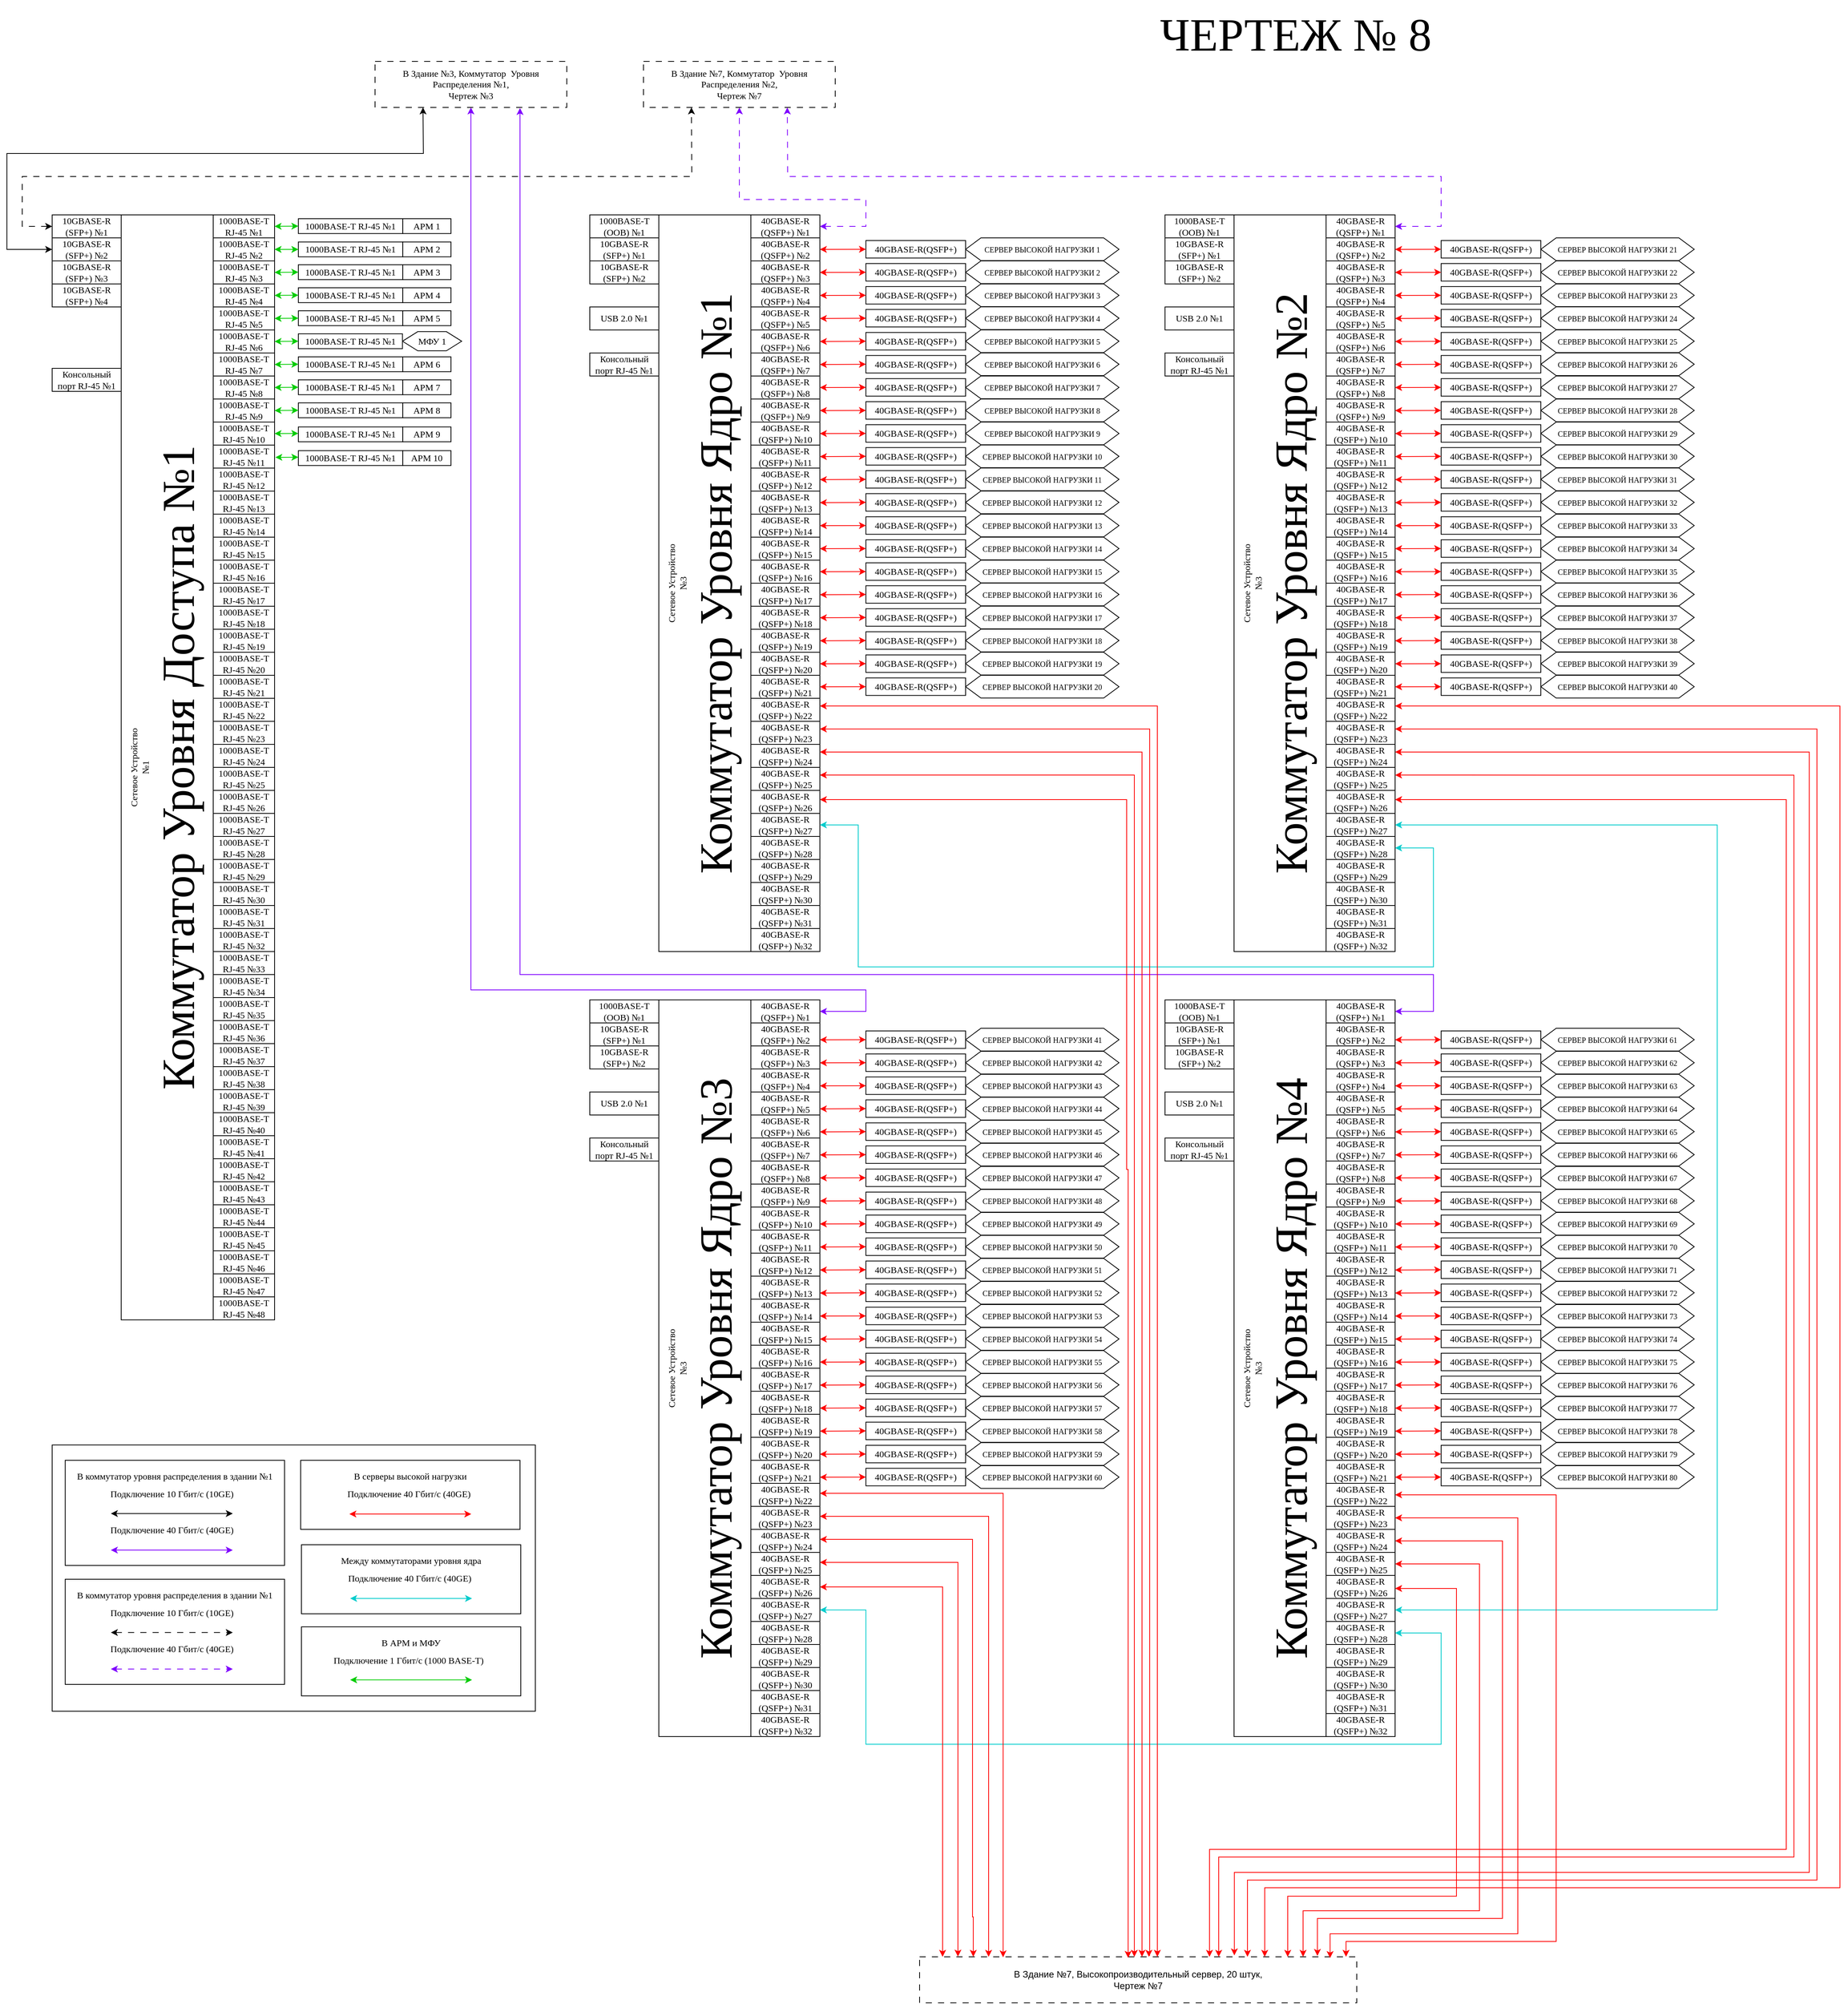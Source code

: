 <mxfile version="24.4.10" type="device">
  <diagram name="Страница — 1" id="XiQpm0jNWGv7Rn1aHyVG">
    <mxGraphModel dx="3964" dy="2477" grid="1" gridSize="10" guides="1" tooltips="1" connect="1" arrows="1" fold="1" page="1" pageScale="1" pageWidth="827" pageHeight="1169" math="0" shadow="0">
      <root>
        <mxCell id="0" />
        <mxCell id="1" parent="0" />
        <mxCell id="OFPGEUJN2Y198CotKGJO-126" value="&lt;font style=&quot;font-size: 60px;&quot;&gt;ЧЕРТЕЖ № 8&lt;/font&gt;" style="text;html=1;align=center;verticalAlign=middle;resizable=0;points=[];autosize=1;strokeColor=none;fillColor=none;fontFamily=Times New Roman;" parent="1" vertex="1">
          <mxGeometry x="-130" y="-1140" width="380" height="90" as="geometry" />
        </mxCell>
        <mxCell id="OFPGEUJN2Y198CotKGJO-134" value="" style="group;strokeWidth=1;fontFamily=Times New Roman;" parent="1" vertex="1" connectable="0">
          <mxGeometry x="-1561" y="-860" width="290" height="1440" as="geometry" />
        </mxCell>
        <mxCell id="cuyM5oQbkC2qzJGPZyRm-4" value="Сетевое Устройство&lt;br&gt;№1&lt;br&gt;&lt;font style=&quot;font-size: 60px;&quot;&gt;Коммутатор Уровня Доступа №1&lt;/font&gt;" style="rounded=0;whiteSpace=wrap;html=1;strokeWidth=1;fontFamily=Times New Roman;horizontal=0;" parent="OFPGEUJN2Y198CotKGJO-134" vertex="1">
          <mxGeometry x="90" width="120" height="1440" as="geometry" />
        </mxCell>
        <mxCell id="cuyM5oQbkC2qzJGPZyRm-6" value="1000BASE-T&lt;br&gt;RJ-45 №1" style="rounded=0;whiteSpace=wrap;html=1;strokeWidth=1;fontFamily=Times New Roman;" parent="OFPGEUJN2Y198CotKGJO-134" vertex="1">
          <mxGeometry x="210" width="80" height="30" as="geometry" />
        </mxCell>
        <mxCell id="cuyM5oQbkC2qzJGPZyRm-7" value="1000BASE-T&lt;br&gt;RJ-45 №2" style="rounded=0;whiteSpace=wrap;html=1;strokeWidth=1;fontFamily=Times New Roman;" parent="OFPGEUJN2Y198CotKGJO-134" vertex="1">
          <mxGeometry x="210" y="30" width="80" height="30" as="geometry" />
        </mxCell>
        <mxCell id="cuyM5oQbkC2qzJGPZyRm-8" value="1000BASE-T&lt;br&gt;RJ-45 №3" style="rounded=0;whiteSpace=wrap;html=1;strokeWidth=1;fontFamily=Times New Roman;" parent="OFPGEUJN2Y198CotKGJO-134" vertex="1">
          <mxGeometry x="210" y="60" width="80" height="30" as="geometry" />
        </mxCell>
        <mxCell id="cuyM5oQbkC2qzJGPZyRm-9" value="1000BASE-T&lt;br&gt;RJ-45 №4" style="rounded=0;whiteSpace=wrap;html=1;strokeWidth=1;fontFamily=Times New Roman;" parent="OFPGEUJN2Y198CotKGJO-134" vertex="1">
          <mxGeometry x="210" y="90" width="80" height="30" as="geometry" />
        </mxCell>
        <mxCell id="cuyM5oQbkC2qzJGPZyRm-10" value="1000BASE-T&lt;br&gt;RJ-45 №5" style="rounded=0;whiteSpace=wrap;html=1;strokeWidth=1;fontFamily=Times New Roman;" parent="OFPGEUJN2Y198CotKGJO-134" vertex="1">
          <mxGeometry x="210" y="120" width="80" height="30" as="geometry" />
        </mxCell>
        <mxCell id="cuyM5oQbkC2qzJGPZyRm-11" value="1000BASE-T&lt;br&gt;RJ-45 №6" style="rounded=0;whiteSpace=wrap;html=1;strokeWidth=1;fontFamily=Times New Roman;" parent="OFPGEUJN2Y198CotKGJO-134" vertex="1">
          <mxGeometry x="210" y="150" width="80" height="30" as="geometry" />
        </mxCell>
        <mxCell id="cuyM5oQbkC2qzJGPZyRm-12" value="1000BASE-T&lt;br&gt;RJ-45 №7" style="rounded=0;whiteSpace=wrap;html=1;strokeWidth=1;fontFamily=Times New Roman;" parent="OFPGEUJN2Y198CotKGJO-134" vertex="1">
          <mxGeometry x="210" y="180" width="80" height="30" as="geometry" />
        </mxCell>
        <mxCell id="cuyM5oQbkC2qzJGPZyRm-13" value="1000BASE-T&lt;br&gt;RJ-45 №8" style="rounded=0;whiteSpace=wrap;html=1;strokeWidth=1;fontFamily=Times New Roman;" parent="OFPGEUJN2Y198CotKGJO-134" vertex="1">
          <mxGeometry x="210" y="210" width="80" height="30" as="geometry" />
        </mxCell>
        <mxCell id="cuyM5oQbkC2qzJGPZyRm-14" value="1000BASE-T&lt;br&gt;RJ-45 №9" style="rounded=0;whiteSpace=wrap;html=1;strokeWidth=1;fontFamily=Times New Roman;" parent="OFPGEUJN2Y198CotKGJO-134" vertex="1">
          <mxGeometry x="210" y="240" width="80" height="30" as="geometry" />
        </mxCell>
        <mxCell id="cuyM5oQbkC2qzJGPZyRm-15" value="1000BASE-T&lt;br&gt;RJ-45 №10" style="rounded=0;whiteSpace=wrap;html=1;strokeWidth=1;fontFamily=Times New Roman;" parent="OFPGEUJN2Y198CotKGJO-134" vertex="1">
          <mxGeometry x="210" y="270" width="80" height="30" as="geometry" />
        </mxCell>
        <mxCell id="cuyM5oQbkC2qzJGPZyRm-16" value="1000BASE-T&lt;br&gt;RJ-45 №11" style="rounded=0;whiteSpace=wrap;html=1;strokeWidth=1;fontFamily=Times New Roman;" parent="OFPGEUJN2Y198CotKGJO-134" vertex="1">
          <mxGeometry x="210" y="300" width="80" height="30" as="geometry" />
        </mxCell>
        <mxCell id="cuyM5oQbkC2qzJGPZyRm-17" value="1000BASE-T&lt;br&gt;RJ-45 №12" style="rounded=0;whiteSpace=wrap;html=1;strokeWidth=1;fontFamily=Times New Roman;" parent="OFPGEUJN2Y198CotKGJO-134" vertex="1">
          <mxGeometry x="210" y="330" width="80" height="30" as="geometry" />
        </mxCell>
        <mxCell id="cuyM5oQbkC2qzJGPZyRm-18" value="1000BASE-T&lt;br&gt;RJ-45 №13" style="rounded=0;whiteSpace=wrap;html=1;strokeWidth=1;fontFamily=Times New Roman;" parent="OFPGEUJN2Y198CotKGJO-134" vertex="1">
          <mxGeometry x="210" y="360" width="80" height="30" as="geometry" />
        </mxCell>
        <mxCell id="cuyM5oQbkC2qzJGPZyRm-19" value="1000BASE-T&lt;br&gt;RJ-45 №14" style="rounded=0;whiteSpace=wrap;html=1;strokeWidth=1;fontFamily=Times New Roman;" parent="OFPGEUJN2Y198CotKGJO-134" vertex="1">
          <mxGeometry x="210" y="390" width="80" height="30" as="geometry" />
        </mxCell>
        <mxCell id="cuyM5oQbkC2qzJGPZyRm-20" value="1000BASE-T&lt;br&gt;RJ-45 №15" style="rounded=0;whiteSpace=wrap;html=1;strokeWidth=1;fontFamily=Times New Roman;" parent="OFPGEUJN2Y198CotKGJO-134" vertex="1">
          <mxGeometry x="210" y="420" width="80" height="30" as="geometry" />
        </mxCell>
        <mxCell id="cuyM5oQbkC2qzJGPZyRm-21" value="1000BASE-T&lt;br&gt;RJ-45 №16" style="rounded=0;whiteSpace=wrap;html=1;strokeWidth=1;fontFamily=Times New Roman;" parent="OFPGEUJN2Y198CotKGJO-134" vertex="1">
          <mxGeometry x="210" y="450" width="80" height="30" as="geometry" />
        </mxCell>
        <mxCell id="cuyM5oQbkC2qzJGPZyRm-22" value="1000BASE-T&lt;br&gt;RJ-45 №17" style="rounded=0;whiteSpace=wrap;html=1;strokeWidth=1;fontFamily=Times New Roman;" parent="OFPGEUJN2Y198CotKGJO-134" vertex="1">
          <mxGeometry x="210" y="480" width="80" height="30" as="geometry" />
        </mxCell>
        <mxCell id="cuyM5oQbkC2qzJGPZyRm-23" value="1000BASE-T&lt;br&gt;RJ-45 №18" style="rounded=0;whiteSpace=wrap;html=1;strokeWidth=1;fontFamily=Times New Roman;" parent="OFPGEUJN2Y198CotKGJO-134" vertex="1">
          <mxGeometry x="210" y="510" width="80" height="30" as="geometry" />
        </mxCell>
        <mxCell id="cuyM5oQbkC2qzJGPZyRm-24" value="1000BASE-T&lt;br&gt;RJ-45 №19" style="rounded=0;whiteSpace=wrap;html=1;strokeWidth=1;fontFamily=Times New Roman;" parent="OFPGEUJN2Y198CotKGJO-134" vertex="1">
          <mxGeometry x="210" y="540" width="80" height="30" as="geometry" />
        </mxCell>
        <mxCell id="cuyM5oQbkC2qzJGPZyRm-25" value="1000BASE-T&lt;br&gt;RJ-45 №20" style="rounded=0;whiteSpace=wrap;html=1;strokeWidth=1;fontFamily=Times New Roman;" parent="OFPGEUJN2Y198CotKGJO-134" vertex="1">
          <mxGeometry x="210" y="570" width="80" height="30" as="geometry" />
        </mxCell>
        <mxCell id="cuyM5oQbkC2qzJGPZyRm-26" value="1000BASE-T&lt;br&gt;RJ-45 №21" style="rounded=0;whiteSpace=wrap;html=1;strokeWidth=1;fontFamily=Times New Roman;" parent="OFPGEUJN2Y198CotKGJO-134" vertex="1">
          <mxGeometry x="210" y="600" width="80" height="30" as="geometry" />
        </mxCell>
        <mxCell id="cuyM5oQbkC2qzJGPZyRm-27" value="1000BASE-T&lt;br&gt;RJ-45 №22" style="rounded=0;whiteSpace=wrap;html=1;strokeWidth=1;fontFamily=Times New Roman;" parent="OFPGEUJN2Y198CotKGJO-134" vertex="1">
          <mxGeometry x="210" y="630" width="80" height="30" as="geometry" />
        </mxCell>
        <mxCell id="cuyM5oQbkC2qzJGPZyRm-28" value="1000BASE-T&lt;br&gt;RJ-45 №23" style="rounded=0;whiteSpace=wrap;html=1;strokeWidth=1;fontFamily=Times New Roman;" parent="OFPGEUJN2Y198CotKGJO-134" vertex="1">
          <mxGeometry x="210" y="660" width="80" height="30" as="geometry" />
        </mxCell>
        <mxCell id="cuyM5oQbkC2qzJGPZyRm-29" value="1000BASE-T&lt;br&gt;RJ-45 №24" style="rounded=0;whiteSpace=wrap;html=1;strokeWidth=1;fontFamily=Times New Roman;" parent="OFPGEUJN2Y198CotKGJO-134" vertex="1">
          <mxGeometry x="210" y="690" width="80" height="30" as="geometry" />
        </mxCell>
        <mxCell id="cuyM5oQbkC2qzJGPZyRm-30" value="1000BASE-T&lt;br&gt;RJ-45 №25" style="rounded=0;whiteSpace=wrap;html=1;strokeWidth=1;fontFamily=Times New Roman;" parent="OFPGEUJN2Y198CotKGJO-134" vertex="1">
          <mxGeometry x="210" y="720" width="80" height="30" as="geometry" />
        </mxCell>
        <mxCell id="cuyM5oQbkC2qzJGPZyRm-31" value="1000BASE-T&lt;br&gt;RJ-45 №26" style="rounded=0;whiteSpace=wrap;html=1;strokeWidth=1;fontFamily=Times New Roman;" parent="OFPGEUJN2Y198CotKGJO-134" vertex="1">
          <mxGeometry x="210" y="750" width="80" height="30" as="geometry" />
        </mxCell>
        <mxCell id="cuyM5oQbkC2qzJGPZyRm-32" value="1000BASE-T&lt;br&gt;RJ-45 №27" style="rounded=0;whiteSpace=wrap;html=1;strokeWidth=1;fontFamily=Times New Roman;" parent="OFPGEUJN2Y198CotKGJO-134" vertex="1">
          <mxGeometry x="210" y="780" width="80" height="30" as="geometry" />
        </mxCell>
        <mxCell id="cuyM5oQbkC2qzJGPZyRm-33" value="1000BASE-T&lt;br&gt;RJ-45 №28" style="rounded=0;whiteSpace=wrap;html=1;strokeWidth=1;fontFamily=Times New Roman;" parent="OFPGEUJN2Y198CotKGJO-134" vertex="1">
          <mxGeometry x="210" y="810" width="80" height="30" as="geometry" />
        </mxCell>
        <mxCell id="cuyM5oQbkC2qzJGPZyRm-34" value="1000BASE-T&lt;br&gt;RJ-45 №29" style="rounded=0;whiteSpace=wrap;html=1;strokeWidth=1;fontFamily=Times New Roman;" parent="OFPGEUJN2Y198CotKGJO-134" vertex="1">
          <mxGeometry x="210" y="840" width="80" height="30" as="geometry" />
        </mxCell>
        <mxCell id="cuyM5oQbkC2qzJGPZyRm-35" value="1000BASE-T&lt;br&gt;RJ-45 №30" style="rounded=0;whiteSpace=wrap;html=1;strokeWidth=1;fontFamily=Times New Roman;" parent="OFPGEUJN2Y198CotKGJO-134" vertex="1">
          <mxGeometry x="210" y="870" width="80" height="30" as="geometry" />
        </mxCell>
        <mxCell id="cuyM5oQbkC2qzJGPZyRm-36" value="1000BASE-T&lt;br&gt;RJ-45 №31" style="rounded=0;whiteSpace=wrap;html=1;strokeWidth=1;fontFamily=Times New Roman;" parent="OFPGEUJN2Y198CotKGJO-134" vertex="1">
          <mxGeometry x="210" y="900" width="80" height="30" as="geometry" />
        </mxCell>
        <mxCell id="cuyM5oQbkC2qzJGPZyRm-37" value="1000BASE-T&lt;br&gt;RJ-45 №32" style="rounded=0;whiteSpace=wrap;html=1;strokeWidth=1;fontFamily=Times New Roman;" parent="OFPGEUJN2Y198CotKGJO-134" vertex="1">
          <mxGeometry x="210" y="930" width="80" height="30" as="geometry" />
        </mxCell>
        <mxCell id="cuyM5oQbkC2qzJGPZyRm-38" value="10GBASE-R&lt;br&gt;(SFP+) №1" style="rounded=0;whiteSpace=wrap;html=1;strokeWidth=1;fontFamily=Times New Roman;" parent="OFPGEUJN2Y198CotKGJO-134" vertex="1">
          <mxGeometry width="90" height="30" as="geometry" />
        </mxCell>
        <mxCell id="cuyM5oQbkC2qzJGPZyRm-39" value="10GBASE-R&lt;br&gt;(SFP+) №2" style="rounded=0;whiteSpace=wrap;html=1;strokeWidth=1;fontFamily=Times New Roman;" parent="OFPGEUJN2Y198CotKGJO-134" vertex="1">
          <mxGeometry y="30" width="90" height="30" as="geometry" />
        </mxCell>
        <mxCell id="cuyM5oQbkC2qzJGPZyRm-40" value="10GBASE-R&lt;br&gt;(SFP+) №3" style="rounded=0;whiteSpace=wrap;html=1;strokeWidth=1;fontFamily=Times New Roman;" parent="OFPGEUJN2Y198CotKGJO-134" vertex="1">
          <mxGeometry y="60" width="90" height="30" as="geometry" />
        </mxCell>
        <mxCell id="cuyM5oQbkC2qzJGPZyRm-41" value="10GBASE-R&lt;br&gt;(SFP+) №4" style="rounded=0;whiteSpace=wrap;html=1;strokeWidth=1;fontFamily=Times New Roman;" parent="OFPGEUJN2Y198CotKGJO-134" vertex="1">
          <mxGeometry y="90" width="90" height="30" as="geometry" />
        </mxCell>
        <mxCell id="cuyM5oQbkC2qzJGPZyRm-42" value="Консольный порт RJ-45 №1" style="rounded=0;whiteSpace=wrap;html=1;strokeWidth=1;fontFamily=Times New Roman;" parent="OFPGEUJN2Y198CotKGJO-134" vertex="1">
          <mxGeometry y="200" width="90" height="30" as="geometry" />
        </mxCell>
        <mxCell id="OFPGEUJN2Y198CotKGJO-1" value="1000BASE-T&lt;br&gt;RJ-45 №33" style="rounded=0;whiteSpace=wrap;html=1;strokeWidth=1;fontFamily=Times New Roman;" parent="OFPGEUJN2Y198CotKGJO-134" vertex="1">
          <mxGeometry x="210" y="960" width="80" height="30" as="geometry" />
        </mxCell>
        <mxCell id="OFPGEUJN2Y198CotKGJO-2" value="1000BASE-T&lt;br&gt;RJ-45 №35" style="rounded=0;whiteSpace=wrap;html=1;strokeWidth=1;fontFamily=Times New Roman;" parent="OFPGEUJN2Y198CotKGJO-134" vertex="1">
          <mxGeometry x="210" y="1020" width="80" height="30" as="geometry" />
        </mxCell>
        <mxCell id="OFPGEUJN2Y198CotKGJO-3" value="1000BASE-T&lt;br&gt;RJ-45 №36" style="rounded=0;whiteSpace=wrap;html=1;strokeWidth=1;fontFamily=Times New Roman;" parent="OFPGEUJN2Y198CotKGJO-134" vertex="1">
          <mxGeometry x="210" y="1050" width="80" height="30" as="geometry" />
        </mxCell>
        <mxCell id="OFPGEUJN2Y198CotKGJO-4" value="1000BASE-T&lt;br&gt;RJ-45 №37" style="rounded=0;whiteSpace=wrap;html=1;strokeWidth=1;fontFamily=Times New Roman;" parent="OFPGEUJN2Y198CotKGJO-134" vertex="1">
          <mxGeometry x="210" y="1080" width="80" height="30" as="geometry" />
        </mxCell>
        <mxCell id="OFPGEUJN2Y198CotKGJO-5" value="1000BASE-T&lt;br&gt;RJ-45 №38" style="rounded=0;whiteSpace=wrap;html=1;strokeWidth=1;fontFamily=Times New Roman;" parent="OFPGEUJN2Y198CotKGJO-134" vertex="1">
          <mxGeometry x="210" y="1110" width="80" height="30" as="geometry" />
        </mxCell>
        <mxCell id="OFPGEUJN2Y198CotKGJO-6" value="1000BASE-T&lt;br&gt;RJ-45 №39" style="rounded=0;whiteSpace=wrap;html=1;strokeWidth=1;fontFamily=Times New Roman;" parent="OFPGEUJN2Y198CotKGJO-134" vertex="1">
          <mxGeometry x="210" y="1140" width="80" height="30" as="geometry" />
        </mxCell>
        <mxCell id="OFPGEUJN2Y198CotKGJO-7" value="1000BASE-T&lt;br&gt;RJ-45 №40" style="rounded=0;whiteSpace=wrap;html=1;strokeWidth=1;fontFamily=Times New Roman;" parent="OFPGEUJN2Y198CotKGJO-134" vertex="1">
          <mxGeometry x="210" y="1170" width="80" height="30" as="geometry" />
        </mxCell>
        <mxCell id="OFPGEUJN2Y198CotKGJO-8" value="1000BASE-T&lt;br&gt;RJ-45 №41" style="rounded=0;whiteSpace=wrap;html=1;strokeWidth=1;fontFamily=Times New Roman;" parent="OFPGEUJN2Y198CotKGJO-134" vertex="1">
          <mxGeometry x="210" y="1200" width="80" height="30" as="geometry" />
        </mxCell>
        <mxCell id="OFPGEUJN2Y198CotKGJO-9" value="1000BASE-T&lt;br&gt;RJ-45 №42" style="rounded=0;whiteSpace=wrap;html=1;strokeWidth=1;fontFamily=Times New Roman;" parent="OFPGEUJN2Y198CotKGJO-134" vertex="1">
          <mxGeometry x="210" y="1230" width="80" height="30" as="geometry" />
        </mxCell>
        <mxCell id="OFPGEUJN2Y198CotKGJO-10" value="1000BASE-T&lt;br&gt;RJ-45 №43" style="rounded=0;whiteSpace=wrap;html=1;strokeWidth=1;fontFamily=Times New Roman;" parent="OFPGEUJN2Y198CotKGJO-134" vertex="1">
          <mxGeometry x="210" y="1260" width="80" height="30" as="geometry" />
        </mxCell>
        <mxCell id="OFPGEUJN2Y198CotKGJO-11" value="1000BASE-T&lt;br&gt;RJ-45 №44" style="rounded=0;whiteSpace=wrap;html=1;strokeWidth=1;fontFamily=Times New Roman;" parent="OFPGEUJN2Y198CotKGJO-134" vertex="1">
          <mxGeometry x="210" y="1290" width="80" height="30" as="geometry" />
        </mxCell>
        <mxCell id="OFPGEUJN2Y198CotKGJO-12" value="1000BASE-T&lt;br&gt;RJ-45 №45" style="rounded=0;whiteSpace=wrap;html=1;strokeWidth=1;fontFamily=Times New Roman;" parent="OFPGEUJN2Y198CotKGJO-134" vertex="1">
          <mxGeometry x="210" y="1320" width="80" height="30" as="geometry" />
        </mxCell>
        <mxCell id="OFPGEUJN2Y198CotKGJO-13" value="1000BASE-T&lt;br&gt;RJ-45 №46" style="rounded=0;whiteSpace=wrap;html=1;strokeWidth=1;fontFamily=Times New Roman;" parent="OFPGEUJN2Y198CotKGJO-134" vertex="1">
          <mxGeometry x="210" y="1350" width="80" height="30" as="geometry" />
        </mxCell>
        <mxCell id="OFPGEUJN2Y198CotKGJO-14" value="1000BASE-T&lt;br&gt;RJ-45 №47" style="rounded=0;whiteSpace=wrap;html=1;strokeWidth=1;fontFamily=Times New Roman;" parent="OFPGEUJN2Y198CotKGJO-134" vertex="1">
          <mxGeometry x="210" y="1380" width="80" height="30" as="geometry" />
        </mxCell>
        <mxCell id="OFPGEUJN2Y198CotKGJO-15" value="1000BASE-T&lt;br&gt;RJ-45 №48" style="rounded=0;whiteSpace=wrap;html=1;strokeWidth=1;fontFamily=Times New Roman;" parent="OFPGEUJN2Y198CotKGJO-134" vertex="1">
          <mxGeometry x="210" y="1410" width="80" height="30" as="geometry" />
        </mxCell>
        <mxCell id="OFPGEUJN2Y198CotKGJO-67" value="1000BASE-T&lt;br&gt;RJ-45 №34" style="rounded=0;whiteSpace=wrap;html=1;strokeWidth=1;fontFamily=Times New Roman;" parent="OFPGEUJN2Y198CotKGJO-134" vertex="1">
          <mxGeometry x="210" y="990" width="80" height="30" as="geometry" />
        </mxCell>
        <mxCell id="OFPGEUJN2Y198CotKGJO-136" value="" style="group;fontFamily=Times New Roman;" parent="1" vertex="1" connectable="0">
          <mxGeometry x="-860" y="-860" width="300" height="960" as="geometry" />
        </mxCell>
        <mxCell id="OFPGEUJN2Y198CotKGJO-73" value="Сетевое Устройство&lt;br&gt;№3&lt;br&gt;&lt;font style=&quot;font-size: 60px;&quot;&gt;Коммутатор Уровня Ядро №1&lt;/font&gt;" style="rounded=0;whiteSpace=wrap;html=1;fontFamily=Times New Roman;horizontal=0;" parent="OFPGEUJN2Y198CotKGJO-136" vertex="1">
          <mxGeometry x="90" width="120" height="960" as="geometry" />
        </mxCell>
        <mxCell id="OFPGEUJN2Y198CotKGJO-74" value="1000BASE-T&lt;br&gt;(OOB) №1" style="rounded=0;whiteSpace=wrap;html=1;fontFamily=Times New Roman;" parent="OFPGEUJN2Y198CotKGJO-136" vertex="1">
          <mxGeometry width="90" height="30" as="geometry" />
        </mxCell>
        <mxCell id="OFPGEUJN2Y198CotKGJO-77" value="10GBASE-R&lt;br&gt;(SFP+) №1" style="rounded=0;whiteSpace=wrap;html=1;fontFamily=Times New Roman;" parent="OFPGEUJN2Y198CotKGJO-136" vertex="1">
          <mxGeometry y="30" width="90" height="30" as="geometry" />
        </mxCell>
        <mxCell id="OFPGEUJN2Y198CotKGJO-78" value="10GBASE-R&lt;br&gt;(SFP+) №2" style="rounded=0;whiteSpace=wrap;html=1;fontFamily=Times New Roman;" parent="OFPGEUJN2Y198CotKGJO-136" vertex="1">
          <mxGeometry y="60" width="90" height="30" as="geometry" />
        </mxCell>
        <mxCell id="OFPGEUJN2Y198CotKGJO-79" value="USB 2.0 №1" style="rounded=0;whiteSpace=wrap;html=1;fontFamily=Times New Roman;" parent="OFPGEUJN2Y198CotKGJO-136" vertex="1">
          <mxGeometry y="120" width="90" height="30" as="geometry" />
        </mxCell>
        <mxCell id="OFPGEUJN2Y198CotKGJO-80" value="Консольный порт RJ-45 №1" style="rounded=0;whiteSpace=wrap;html=1;fontFamily=Times New Roman;" parent="OFPGEUJN2Y198CotKGJO-136" vertex="1">
          <mxGeometry y="180" width="90" height="30" as="geometry" />
        </mxCell>
        <mxCell id="OFPGEUJN2Y198CotKGJO-81" value="&lt;font style=&quot;font-size: 12px;&quot;&gt;40GBASE-R (QSFP+) №1&lt;/font&gt;" style="rounded=0;whiteSpace=wrap;html=1;fontFamily=Times New Roman;" parent="OFPGEUJN2Y198CotKGJO-136" vertex="1">
          <mxGeometry x="210" width="90" height="30" as="geometry" />
        </mxCell>
        <mxCell id="OFPGEUJN2Y198CotKGJO-83" value="&lt;font style=&quot;font-size: 12px;&quot;&gt;40GBASE-R (QSFP+) №2&lt;/font&gt;" style="rounded=0;whiteSpace=wrap;html=1;fontFamily=Times New Roman;" parent="OFPGEUJN2Y198CotKGJO-136" vertex="1">
          <mxGeometry x="210" y="30" width="90" height="30" as="geometry" />
        </mxCell>
        <mxCell id="OFPGEUJN2Y198CotKGJO-84" value="&lt;font style=&quot;font-size: 12px;&quot;&gt;40GBASE-R (QSFP+) №3&lt;/font&gt;" style="rounded=0;whiteSpace=wrap;html=1;fontFamily=Times New Roman;" parent="OFPGEUJN2Y198CotKGJO-136" vertex="1">
          <mxGeometry x="210" y="60" width="90" height="30" as="geometry" />
        </mxCell>
        <mxCell id="OFPGEUJN2Y198CotKGJO-85" value="&lt;font style=&quot;font-size: 12px;&quot;&gt;40GBASE-R (QSFP+) №4&lt;/font&gt;" style="rounded=0;whiteSpace=wrap;html=1;fontFamily=Times New Roman;" parent="OFPGEUJN2Y198CotKGJO-136" vertex="1">
          <mxGeometry x="210" y="90" width="90" height="30" as="geometry" />
        </mxCell>
        <mxCell id="OFPGEUJN2Y198CotKGJO-86" value="&lt;font style=&quot;font-size: 12px;&quot;&gt;40GBASE-R (QSFP+) №5&lt;/font&gt;" style="rounded=0;whiteSpace=wrap;html=1;fontFamily=Times New Roman;" parent="OFPGEUJN2Y198CotKGJO-136" vertex="1">
          <mxGeometry x="210" y="120" width="90" height="30" as="geometry" />
        </mxCell>
        <mxCell id="OFPGEUJN2Y198CotKGJO-87" value="&lt;font style=&quot;font-size: 12px;&quot;&gt;40GBASE-R (QSFP+) №6&lt;/font&gt;" style="rounded=0;whiteSpace=wrap;html=1;fontFamily=Times New Roman;" parent="OFPGEUJN2Y198CotKGJO-136" vertex="1">
          <mxGeometry x="210" y="150" width="90" height="30" as="geometry" />
        </mxCell>
        <mxCell id="OFPGEUJN2Y198CotKGJO-88" value="&lt;font style=&quot;font-size: 12px;&quot;&gt;40GBASE-R (QSFP+) №7&lt;/font&gt;" style="rounded=0;whiteSpace=wrap;html=1;fontFamily=Times New Roman;" parent="OFPGEUJN2Y198CotKGJO-136" vertex="1">
          <mxGeometry x="210" y="180" width="90" height="30" as="geometry" />
        </mxCell>
        <mxCell id="OFPGEUJN2Y198CotKGJO-89" value="&lt;font style=&quot;font-size: 12px;&quot;&gt;40GBASE-R (QSFP+) №8&lt;/font&gt;" style="rounded=0;whiteSpace=wrap;html=1;fontFamily=Times New Roman;" parent="OFPGEUJN2Y198CotKGJO-136" vertex="1">
          <mxGeometry x="210" y="210" width="90" height="30" as="geometry" />
        </mxCell>
        <mxCell id="OFPGEUJN2Y198CotKGJO-90" value="&lt;font style=&quot;font-size: 12px;&quot;&gt;40GBASE-R (QSFP+) №9&lt;/font&gt;" style="rounded=0;whiteSpace=wrap;html=1;fontFamily=Times New Roman;" parent="OFPGEUJN2Y198CotKGJO-136" vertex="1">
          <mxGeometry x="210" y="240" width="90" height="30" as="geometry" />
        </mxCell>
        <mxCell id="OFPGEUJN2Y198CotKGJO-94" value="&lt;font style=&quot;font-size: 12px;&quot;&gt;40GBASE-R (QSFP+) №10&lt;/font&gt;" style="rounded=0;whiteSpace=wrap;html=1;fontFamily=Times New Roman;" parent="OFPGEUJN2Y198CotKGJO-136" vertex="1">
          <mxGeometry x="210" y="270" width="90" height="30" as="geometry" />
        </mxCell>
        <mxCell id="OFPGEUJN2Y198CotKGJO-95" value="&lt;font style=&quot;font-size: 12px;&quot;&gt;40GBASE-R (QSFP+) №11&lt;/font&gt;" style="rounded=0;whiteSpace=wrap;html=1;fontFamily=Times New Roman;" parent="OFPGEUJN2Y198CotKGJO-136" vertex="1">
          <mxGeometry x="210" y="300" width="90" height="30" as="geometry" />
        </mxCell>
        <mxCell id="OFPGEUJN2Y198CotKGJO-96" value="&lt;font style=&quot;font-size: 12px;&quot;&gt;40GBASE-R (QSFP+) №12&lt;/font&gt;" style="rounded=0;whiteSpace=wrap;html=1;fontFamily=Times New Roman;" parent="OFPGEUJN2Y198CotKGJO-136" vertex="1">
          <mxGeometry x="210" y="330" width="90" height="30" as="geometry" />
        </mxCell>
        <mxCell id="OFPGEUJN2Y198CotKGJO-97" value="&lt;font style=&quot;font-size: 12px;&quot;&gt;40GBASE-R (QSFP+) №13&lt;/font&gt;" style="rounded=0;whiteSpace=wrap;html=1;fontFamily=Times New Roman;" parent="OFPGEUJN2Y198CotKGJO-136" vertex="1">
          <mxGeometry x="210" y="360" width="90" height="30" as="geometry" />
        </mxCell>
        <mxCell id="OFPGEUJN2Y198CotKGJO-98" value="&lt;font style=&quot;font-size: 12px;&quot;&gt;40GBASE-R (QSFP+) №14&lt;/font&gt;" style="rounded=0;whiteSpace=wrap;html=1;fontFamily=Times New Roman;" parent="OFPGEUJN2Y198CotKGJO-136" vertex="1">
          <mxGeometry x="210" y="390" width="90" height="30" as="geometry" />
        </mxCell>
        <mxCell id="OFPGEUJN2Y198CotKGJO-99" value="&lt;font style=&quot;font-size: 12px;&quot;&gt;40GBASE-R (QSFP+) №15&lt;/font&gt;" style="rounded=0;whiteSpace=wrap;html=1;fontFamily=Times New Roman;" parent="OFPGEUJN2Y198CotKGJO-136" vertex="1">
          <mxGeometry x="210" y="420" width="90" height="30" as="geometry" />
        </mxCell>
        <mxCell id="OFPGEUJN2Y198CotKGJO-100" value="&lt;font style=&quot;font-size: 12px;&quot;&gt;40GBASE-R (QSFP+) №16&lt;/font&gt;" style="rounded=0;whiteSpace=wrap;html=1;fontFamily=Times New Roman;" parent="OFPGEUJN2Y198CotKGJO-136" vertex="1">
          <mxGeometry x="210" y="450" width="90" height="30" as="geometry" />
        </mxCell>
        <mxCell id="OFPGEUJN2Y198CotKGJO-101" value="&lt;font style=&quot;font-size: 12px;&quot;&gt;40GBASE-R (QSFP+) №17&lt;/font&gt;" style="rounded=0;whiteSpace=wrap;html=1;fontFamily=Times New Roman;" parent="OFPGEUJN2Y198CotKGJO-136" vertex="1">
          <mxGeometry x="210" y="480" width="90" height="30" as="geometry" />
        </mxCell>
        <mxCell id="OFPGEUJN2Y198CotKGJO-102" value="&lt;font style=&quot;font-size: 12px;&quot;&gt;40GBASE-R (QSFP+) №18&lt;/font&gt;" style="rounded=0;whiteSpace=wrap;html=1;fontFamily=Times New Roman;" parent="OFPGEUJN2Y198CotKGJO-136" vertex="1">
          <mxGeometry x="210" y="510" width="90" height="30" as="geometry" />
        </mxCell>
        <mxCell id="OFPGEUJN2Y198CotKGJO-103" value="&lt;font style=&quot;font-size: 12px;&quot;&gt;40GBASE-R (QSFP+) №19&lt;/font&gt;" style="rounded=0;whiteSpace=wrap;html=1;fontFamily=Times New Roman;" parent="OFPGEUJN2Y198CotKGJO-136" vertex="1">
          <mxGeometry x="210" y="540" width="90" height="30" as="geometry" />
        </mxCell>
        <mxCell id="OFPGEUJN2Y198CotKGJO-104" value="&lt;font style=&quot;font-size: 12px;&quot;&gt;40GBASE-R (QSFP+) №20&lt;/font&gt;" style="rounded=0;whiteSpace=wrap;html=1;fontFamily=Times New Roman;" parent="OFPGEUJN2Y198CotKGJO-136" vertex="1">
          <mxGeometry x="210" y="570" width="90" height="30" as="geometry" />
        </mxCell>
        <mxCell id="OFPGEUJN2Y198CotKGJO-105" value="&lt;font style=&quot;font-size: 12px;&quot;&gt;40GBASE-R (QSFP+) №21&lt;/font&gt;" style="rounded=0;whiteSpace=wrap;html=1;fontFamily=Times New Roman;" parent="OFPGEUJN2Y198CotKGJO-136" vertex="1">
          <mxGeometry x="210" y="600" width="90" height="30" as="geometry" />
        </mxCell>
        <mxCell id="OFPGEUJN2Y198CotKGJO-106" value="&lt;font style=&quot;font-size: 12px;&quot;&gt;40GBASE-R (QSFP+) №22&lt;/font&gt;" style="rounded=0;whiteSpace=wrap;html=1;fontFamily=Times New Roman;" parent="OFPGEUJN2Y198CotKGJO-136" vertex="1">
          <mxGeometry x="210" y="630" width="90" height="30" as="geometry" />
        </mxCell>
        <mxCell id="OFPGEUJN2Y198CotKGJO-107" value="&lt;font style=&quot;font-size: 12px;&quot;&gt;40GBASE-R (QSFP+) №23&lt;/font&gt;" style="rounded=0;whiteSpace=wrap;html=1;fontFamily=Times New Roman;" parent="OFPGEUJN2Y198CotKGJO-136" vertex="1">
          <mxGeometry x="210" y="660" width="90" height="30" as="geometry" />
        </mxCell>
        <mxCell id="OFPGEUJN2Y198CotKGJO-108" value="&lt;font style=&quot;font-size: 12px;&quot;&gt;40GBASE-R (QSFP+) №24&lt;/font&gt;" style="rounded=0;whiteSpace=wrap;html=1;fontFamily=Times New Roman;" parent="OFPGEUJN2Y198CotKGJO-136" vertex="1">
          <mxGeometry x="210" y="690" width="90" height="30" as="geometry" />
        </mxCell>
        <mxCell id="OFPGEUJN2Y198CotKGJO-109" value="&lt;font style=&quot;font-size: 12px;&quot;&gt;40GBASE-R (QSFP+) №25&lt;/font&gt;" style="rounded=0;whiteSpace=wrap;html=1;fontFamily=Times New Roman;" parent="OFPGEUJN2Y198CotKGJO-136" vertex="1">
          <mxGeometry x="210" y="720" width="90" height="30" as="geometry" />
        </mxCell>
        <mxCell id="OFPGEUJN2Y198CotKGJO-110" value="&lt;font style=&quot;font-size: 12px;&quot;&gt;40GBASE-R (QSFP+) №26&lt;/font&gt;" style="rounded=0;whiteSpace=wrap;html=1;fontFamily=Times New Roman;" parent="OFPGEUJN2Y198CotKGJO-136" vertex="1">
          <mxGeometry x="210" y="750" width="90" height="30" as="geometry" />
        </mxCell>
        <mxCell id="OFPGEUJN2Y198CotKGJO-111" value="&lt;font style=&quot;font-size: 12px;&quot;&gt;40GBASE-R (QSFP+) №27&lt;/font&gt;" style="rounded=0;whiteSpace=wrap;html=1;fontFamily=Times New Roman;" parent="OFPGEUJN2Y198CotKGJO-136" vertex="1">
          <mxGeometry x="210" y="780" width="90" height="30" as="geometry" />
        </mxCell>
        <mxCell id="OFPGEUJN2Y198CotKGJO-112" value="&lt;font style=&quot;font-size: 12px;&quot;&gt;40GBASE-R (QSFP+) №28&lt;/font&gt;" style="rounded=0;whiteSpace=wrap;html=1;fontFamily=Times New Roman;" parent="OFPGEUJN2Y198CotKGJO-136" vertex="1">
          <mxGeometry x="210" y="810" width="90" height="30" as="geometry" />
        </mxCell>
        <mxCell id="OFPGEUJN2Y198CotKGJO-113" value="&lt;font style=&quot;font-size: 12px;&quot;&gt;40GBASE-R (QSFP+) №29&lt;/font&gt;" style="rounded=0;whiteSpace=wrap;html=1;fontFamily=Times New Roman;" parent="OFPGEUJN2Y198CotKGJO-136" vertex="1">
          <mxGeometry x="210" y="840" width="90" height="30" as="geometry" />
        </mxCell>
        <mxCell id="OFPGEUJN2Y198CotKGJO-114" value="&lt;font style=&quot;font-size: 12px;&quot;&gt;40GBASE-R (QSFP+) №30&lt;/font&gt;" style="rounded=0;whiteSpace=wrap;html=1;fontFamily=Times New Roman;" parent="OFPGEUJN2Y198CotKGJO-136" vertex="1">
          <mxGeometry x="210" y="870" width="90" height="30" as="geometry" />
        </mxCell>
        <mxCell id="OFPGEUJN2Y198CotKGJO-115" value="&lt;font style=&quot;font-size: 12px;&quot;&gt;40GBASE-R (QSFP+) №31&lt;/font&gt;" style="rounded=0;whiteSpace=wrap;html=1;fontFamily=Times New Roman;" parent="OFPGEUJN2Y198CotKGJO-136" vertex="1">
          <mxGeometry x="210" y="900" width="90" height="30" as="geometry" />
        </mxCell>
        <mxCell id="OFPGEUJN2Y198CotKGJO-116" value="&lt;font style=&quot;font-size: 12px;&quot;&gt;40GBASE-R (QSFP+) №32&lt;/font&gt;" style="rounded=0;whiteSpace=wrap;html=1;fontFamily=Times New Roman;" parent="OFPGEUJN2Y198CotKGJO-136" vertex="1">
          <mxGeometry x="210" y="930" width="90" height="30" as="geometry" />
        </mxCell>
        <mxCell id="PHJJbXOG-psOsJLGN_YF-7" value="" style="group;strokeWidth=1;fontFamily=Times New Roman;" parent="1" vertex="1" connectable="0">
          <mxGeometry x="-1240" y="-824.68" width="199" height="19.36" as="geometry" />
        </mxCell>
        <mxCell id="PHJJbXOG-psOsJLGN_YF-3" value="" style="group;strokeWidth=1;fontFamily=Times New Roman;" parent="PHJJbXOG-psOsJLGN_YF-7" vertex="1" connectable="0">
          <mxGeometry width="146.632" height="19.36" as="geometry" />
        </mxCell>
        <mxCell id="PHJJbXOG-psOsJLGN_YF-5" value="&lt;font style=&quot;font-size: 12px;&quot;&gt;1000BASE-T RJ-45 №1&lt;/font&gt;" style="rounded=0;whiteSpace=wrap;html=1;strokeWidth=1;fontFamily=Times New Roman;" parent="PHJJbXOG-psOsJLGN_YF-3" vertex="1">
          <mxGeometry width="136.158" height="19.36" as="geometry" />
        </mxCell>
        <mxCell id="PHJJbXOG-psOsJLGN_YF-6" value="" style="endArrow=classic;startArrow=classic;html=1;rounded=0;strokeColor=#00CC00;entryX=0;entryY=0.5;entryDx=0;entryDy=0;exitX=1;exitY=0.5;exitDx=0;exitDy=0;fontFamily=Times New Roman;" parent="PHJJbXOG-psOsJLGN_YF-7" source="cuyM5oQbkC2qzJGPZyRm-7" target="PHJJbXOG-psOsJLGN_YF-5" edge="1">
          <mxGeometry width="50" height="50" relative="1" as="geometry">
            <mxPoint x="-104.737" y="-10.32" as="sourcePoint" />
            <mxPoint x="10.474" y="-11.32" as="targetPoint" />
          </mxGeometry>
        </mxCell>
        <mxCell id="PHJJbXOG-psOsJLGN_YF-4" value="АРМ 2" style="rounded=0;whiteSpace=wrap;html=1;strokeWidth=1;fontFamily=Times New Roman;" parent="PHJJbXOG-psOsJLGN_YF-7" vertex="1">
          <mxGeometry x="136.158" width="62.842" height="19.36" as="geometry" />
        </mxCell>
        <mxCell id="PHJJbXOG-psOsJLGN_YF-8" value="" style="group;strokeWidth=1;fontFamily=Times New Roman;" parent="1" vertex="1" connectable="0">
          <mxGeometry x="-1240" y="-855" width="199" height="19.36" as="geometry" />
        </mxCell>
        <mxCell id="PHJJbXOG-psOsJLGN_YF-9" value="" style="group;strokeWidth=1;fontFamily=Times New Roman;" parent="PHJJbXOG-psOsJLGN_YF-8" vertex="1" connectable="0">
          <mxGeometry width="146.632" height="19.36" as="geometry" />
        </mxCell>
        <mxCell id="PHJJbXOG-psOsJLGN_YF-10" value="&lt;font style=&quot;font-size: 12px;&quot;&gt;1000BASE-T RJ-45 №1&lt;/font&gt;" style="rounded=0;whiteSpace=wrap;html=1;strokeWidth=1;fontFamily=Times New Roman;" parent="PHJJbXOG-psOsJLGN_YF-9" vertex="1">
          <mxGeometry width="136.158" height="19.36" as="geometry" />
        </mxCell>
        <mxCell id="PHJJbXOG-psOsJLGN_YF-12" value="АРМ 1" style="rounded=0;whiteSpace=wrap;html=1;strokeWidth=1;fontFamily=Times New Roman;" parent="PHJJbXOG-psOsJLGN_YF-8" vertex="1">
          <mxGeometry x="136.158" width="62.842" height="19.36" as="geometry" />
        </mxCell>
        <mxCell id="PHJJbXOG-psOsJLGN_YF-11" value="" style="endArrow=classic;startArrow=classic;html=1;rounded=0;strokeColor=#00CC00;entryX=0;entryY=0.5;entryDx=0;entryDy=0;exitX=1;exitY=0.5;exitDx=0;exitDy=0;fontFamily=Times New Roman;" parent="1" source="cuyM5oQbkC2qzJGPZyRm-6" target="PHJJbXOG-psOsJLGN_YF-10" edge="1">
          <mxGeometry width="50" height="50" relative="1" as="geometry">
            <mxPoint x="-1261" y="-870.32" as="sourcePoint" />
            <mxPoint x="-1151" y="-871.32" as="targetPoint" />
          </mxGeometry>
        </mxCell>
        <mxCell id="PHJJbXOG-psOsJLGN_YF-13" value="" style="group;strokeWidth=1;fontFamily=Times New Roman;" parent="1" vertex="1" connectable="0">
          <mxGeometry x="-1240" y="-795" width="199" height="19.36" as="geometry" />
        </mxCell>
        <mxCell id="PHJJbXOG-psOsJLGN_YF-14" value="" style="group;strokeWidth=1;fontFamily=Times New Roman;" parent="PHJJbXOG-psOsJLGN_YF-13" vertex="1" connectable="0">
          <mxGeometry width="146.632" height="19.36" as="geometry" />
        </mxCell>
        <mxCell id="PHJJbXOG-psOsJLGN_YF-15" value="&lt;font style=&quot;font-size: 12px;&quot;&gt;1000BASE-T RJ-45 №1&lt;/font&gt;" style="rounded=0;whiteSpace=wrap;html=1;strokeWidth=1;fontFamily=Times New Roman;" parent="PHJJbXOG-psOsJLGN_YF-14" vertex="1">
          <mxGeometry width="136.158" height="19.36" as="geometry" />
        </mxCell>
        <mxCell id="PHJJbXOG-psOsJLGN_YF-17" value="АРМ 3" style="rounded=0;whiteSpace=wrap;html=1;strokeWidth=1;fontFamily=Times New Roman;" parent="PHJJbXOG-psOsJLGN_YF-13" vertex="1">
          <mxGeometry x="136.158" width="62.842" height="19.36" as="geometry" />
        </mxCell>
        <mxCell id="PHJJbXOG-psOsJLGN_YF-16" value="" style="endArrow=classic;startArrow=classic;html=1;rounded=0;strokeColor=#00CC00;entryX=0;entryY=0.5;entryDx=0;entryDy=0;exitX=1;exitY=0.5;exitDx=0;exitDy=0;fontFamily=Times New Roman;" parent="1" source="cuyM5oQbkC2qzJGPZyRm-8" target="PHJJbXOG-psOsJLGN_YF-15" edge="1">
          <mxGeometry width="50" height="50" relative="1" as="geometry">
            <mxPoint x="-1261" y="-800.32" as="sourcePoint" />
            <mxPoint x="-1151" y="-801.32" as="targetPoint" />
          </mxGeometry>
        </mxCell>
        <mxCell id="PHJJbXOG-psOsJLGN_YF-18" value="" style="group;strokeWidth=1;fontFamily=Times New Roman;" parent="1" vertex="1" connectable="0">
          <mxGeometry x="-1240" y="-765" width="199" height="19.36" as="geometry" />
        </mxCell>
        <mxCell id="PHJJbXOG-psOsJLGN_YF-19" value="" style="group;strokeWidth=1;fontFamily=Times New Roman;" parent="PHJJbXOG-psOsJLGN_YF-18" vertex="1" connectable="0">
          <mxGeometry width="146.632" height="19.36" as="geometry" />
        </mxCell>
        <mxCell id="PHJJbXOG-psOsJLGN_YF-20" value="&lt;font style=&quot;font-size: 12px;&quot;&gt;1000BASE-T RJ-45 №1&lt;/font&gt;" style="rounded=0;whiteSpace=wrap;html=1;strokeWidth=1;fontFamily=Times New Roman;" parent="PHJJbXOG-psOsJLGN_YF-19" vertex="1">
          <mxGeometry width="136.158" height="19.36" as="geometry" />
        </mxCell>
        <mxCell id="PHJJbXOG-psOsJLGN_YF-22" value="АРМ 4" style="rounded=0;whiteSpace=wrap;html=1;strokeWidth=1;fontFamily=Times New Roman;" parent="PHJJbXOG-psOsJLGN_YF-18" vertex="1">
          <mxGeometry x="136.158" width="62.842" height="19.36" as="geometry" />
        </mxCell>
        <mxCell id="PHJJbXOG-psOsJLGN_YF-23" value="" style="group;strokeWidth=1;fontFamily=Times New Roman;" parent="1" vertex="1" connectable="0">
          <mxGeometry x="-1240" y="-735" width="199" height="19.36" as="geometry" />
        </mxCell>
        <mxCell id="PHJJbXOG-psOsJLGN_YF-24" value="" style="group;strokeWidth=1;fontFamily=Times New Roman;" parent="PHJJbXOG-psOsJLGN_YF-23" vertex="1" connectable="0">
          <mxGeometry width="146.632" height="19.36" as="geometry" />
        </mxCell>
        <mxCell id="PHJJbXOG-psOsJLGN_YF-25" value="&lt;font style=&quot;font-size: 12px;&quot;&gt;1000BASE-T RJ-45 №1&lt;/font&gt;" style="rounded=0;whiteSpace=wrap;html=1;strokeWidth=1;fontFamily=Times New Roman;" parent="PHJJbXOG-psOsJLGN_YF-24" vertex="1">
          <mxGeometry width="136.158" height="19.36" as="geometry" />
        </mxCell>
        <mxCell id="PHJJbXOG-psOsJLGN_YF-27" value="АРМ 5" style="rounded=0;whiteSpace=wrap;html=1;strokeWidth=1;fontFamily=Times New Roman;" parent="PHJJbXOG-psOsJLGN_YF-23" vertex="1">
          <mxGeometry x="136.158" width="62.842" height="19.36" as="geometry" />
        </mxCell>
        <mxCell id="PHJJbXOG-psOsJLGN_YF-33" value="" style="group;strokeWidth=1;fontFamily=Times New Roman;" parent="1" vertex="1" connectable="0">
          <mxGeometry x="-1240" y="-675" width="199" height="19.36" as="geometry" />
        </mxCell>
        <mxCell id="PHJJbXOG-psOsJLGN_YF-34" value="" style="group;strokeWidth=1;fontFamily=Times New Roman;" parent="PHJJbXOG-psOsJLGN_YF-33" vertex="1" connectable="0">
          <mxGeometry width="146.632" height="19.36" as="geometry" />
        </mxCell>
        <mxCell id="PHJJbXOG-psOsJLGN_YF-35" value="&lt;font style=&quot;font-size: 12px;&quot;&gt;1000BASE-T RJ-45 №1&lt;/font&gt;" style="rounded=0;whiteSpace=wrap;html=1;strokeWidth=1;fontFamily=Times New Roman;" parent="PHJJbXOG-psOsJLGN_YF-34" vertex="1">
          <mxGeometry width="136.158" height="19.36" as="geometry" />
        </mxCell>
        <mxCell id="PHJJbXOG-psOsJLGN_YF-37" value="АРМ 6" style="rounded=0;whiteSpace=wrap;html=1;strokeWidth=1;fontFamily=Times New Roman;" parent="PHJJbXOG-psOsJLGN_YF-33" vertex="1">
          <mxGeometry x="136.158" width="62.842" height="19.36" as="geometry" />
        </mxCell>
        <mxCell id="PHJJbXOG-psOsJLGN_YF-38" value="" style="group;strokeWidth=1;fontFamily=Times New Roman;" parent="1" vertex="1" connectable="0">
          <mxGeometry x="-1240" y="-645" width="199" height="19.36" as="geometry" />
        </mxCell>
        <mxCell id="PHJJbXOG-psOsJLGN_YF-39" value="" style="group;strokeWidth=1;fontFamily=Times New Roman;" parent="PHJJbXOG-psOsJLGN_YF-38" vertex="1" connectable="0">
          <mxGeometry width="146.632" height="19.36" as="geometry" />
        </mxCell>
        <mxCell id="PHJJbXOG-psOsJLGN_YF-40" value="&lt;font style=&quot;font-size: 12px;&quot;&gt;1000BASE-T RJ-45 №1&lt;/font&gt;" style="rounded=0;whiteSpace=wrap;html=1;strokeWidth=1;fontFamily=Times New Roman;" parent="PHJJbXOG-psOsJLGN_YF-39" vertex="1">
          <mxGeometry width="136.158" height="19.36" as="geometry" />
        </mxCell>
        <mxCell id="PHJJbXOG-psOsJLGN_YF-42" value="АРМ 7" style="rounded=0;whiteSpace=wrap;html=1;strokeWidth=1;fontFamily=Times New Roman;" parent="PHJJbXOG-psOsJLGN_YF-38" vertex="1">
          <mxGeometry x="136.158" width="62.842" height="19.36" as="geometry" />
        </mxCell>
        <mxCell id="PHJJbXOG-psOsJLGN_YF-43" value="" style="group;strokeWidth=1;fontFamily=Times New Roman;" parent="1" vertex="1" connectable="0">
          <mxGeometry x="-1240" y="-615" width="199" height="19.36" as="geometry" />
        </mxCell>
        <mxCell id="PHJJbXOG-psOsJLGN_YF-44" value="" style="group;strokeWidth=1;fontFamily=Times New Roman;" parent="PHJJbXOG-psOsJLGN_YF-43" vertex="1" connectable="0">
          <mxGeometry width="146.632" height="19.36" as="geometry" />
        </mxCell>
        <mxCell id="PHJJbXOG-psOsJLGN_YF-45" value="&lt;font style=&quot;font-size: 12px;&quot;&gt;1000BASE-T RJ-45 №1&lt;/font&gt;" style="rounded=0;whiteSpace=wrap;html=1;strokeWidth=1;fontFamily=Times New Roman;" parent="PHJJbXOG-psOsJLGN_YF-44" vertex="1">
          <mxGeometry width="136.158" height="19.36" as="geometry" />
        </mxCell>
        <mxCell id="PHJJbXOG-psOsJLGN_YF-47" value="АРМ 8" style="rounded=0;whiteSpace=wrap;html=1;strokeWidth=1;fontFamily=Times New Roman;" parent="PHJJbXOG-psOsJLGN_YF-43" vertex="1">
          <mxGeometry x="136.158" width="62.842" height="19.36" as="geometry" />
        </mxCell>
        <mxCell id="PHJJbXOG-psOsJLGN_YF-46" value="" style="endArrow=classic;startArrow=classic;html=1;rounded=0;strokeColor=#00CC00;entryX=0;entryY=0.5;entryDx=0;entryDy=0;exitX=1;exitY=0.5;exitDx=0;exitDy=0;fontFamily=Times New Roman;" parent="1" source="cuyM5oQbkC2qzJGPZyRm-14" target="PHJJbXOG-psOsJLGN_YF-45" edge="1">
          <mxGeometry width="50" height="50" relative="1" as="geometry">
            <mxPoint x="-1261" y="-630.32" as="sourcePoint" />
            <mxPoint x="-1151" y="-631.32" as="targetPoint" />
          </mxGeometry>
        </mxCell>
        <mxCell id="PHJJbXOG-psOsJLGN_YF-41" value="" style="endArrow=classic;startArrow=classic;html=1;rounded=0;strokeColor=#00CC00;entryX=0;entryY=0.5;entryDx=0;entryDy=0;exitX=1;exitY=0.5;exitDx=0;exitDy=0;fontFamily=Times New Roman;" parent="1" source="cuyM5oQbkC2qzJGPZyRm-13" target="PHJJbXOG-psOsJLGN_YF-40" edge="1">
          <mxGeometry width="50" height="50" relative="1" as="geometry">
            <mxPoint x="-1261" y="-660.32" as="sourcePoint" />
            <mxPoint x="-1151" y="-661.32" as="targetPoint" />
          </mxGeometry>
        </mxCell>
        <mxCell id="PHJJbXOG-psOsJLGN_YF-36" value="" style="endArrow=classic;startArrow=classic;html=1;rounded=0;strokeColor=#00CC00;entryX=0;entryY=0.5;entryDx=0;entryDy=0;exitX=1;exitY=0.5;exitDx=0;exitDy=0;fontFamily=Times New Roman;" parent="1" source="cuyM5oQbkC2qzJGPZyRm-12" target="PHJJbXOG-psOsJLGN_YF-35" edge="1">
          <mxGeometry width="50" height="50" relative="1" as="geometry">
            <mxPoint x="-1261" y="-690.32" as="sourcePoint" />
            <mxPoint x="-1151" y="-691.32" as="targetPoint" />
          </mxGeometry>
        </mxCell>
        <mxCell id="PHJJbXOG-psOsJLGN_YF-31" value="" style="endArrow=classic;startArrow=classic;html=1;rounded=0;strokeColor=#00CC00;entryX=0;entryY=0.5;entryDx=0;entryDy=0;exitX=1;exitY=0.5;exitDx=0;exitDy=0;fontFamily=Times New Roman;" parent="1" source="cuyM5oQbkC2qzJGPZyRm-11" edge="1">
          <mxGeometry width="50" height="50" relative="1" as="geometry">
            <mxPoint x="-1261" y="-720.32" as="sourcePoint" />
            <mxPoint x="-1240" y="-695.32" as="targetPoint" />
          </mxGeometry>
        </mxCell>
        <mxCell id="PHJJbXOG-psOsJLGN_YF-26" value="" style="endArrow=classic;startArrow=classic;html=1;rounded=0;strokeColor=#00CC00;entryX=0;entryY=0.5;entryDx=0;entryDy=0;exitX=1;exitY=0.5;exitDx=0;exitDy=0;fontFamily=Times New Roman;" parent="1" source="cuyM5oQbkC2qzJGPZyRm-10" target="PHJJbXOG-psOsJLGN_YF-25" edge="1">
          <mxGeometry width="50" height="50" relative="1" as="geometry">
            <mxPoint x="-1261" y="-750.32" as="sourcePoint" />
            <mxPoint x="-1151" y="-751.32" as="targetPoint" />
          </mxGeometry>
        </mxCell>
        <mxCell id="PHJJbXOG-psOsJLGN_YF-21" value="" style="endArrow=classic;startArrow=classic;html=1;rounded=0;strokeColor=#00CC00;entryX=0;entryY=0.5;entryDx=0;entryDy=0;exitX=1;exitY=0.5;exitDx=0;exitDy=0;fontFamily=Times New Roman;" parent="1" source="cuyM5oQbkC2qzJGPZyRm-9" target="PHJJbXOG-psOsJLGN_YF-20" edge="1">
          <mxGeometry width="50" height="50" relative="1" as="geometry">
            <mxPoint x="-1261" y="-780.32" as="sourcePoint" />
            <mxPoint x="-1151" y="-781.32" as="targetPoint" />
          </mxGeometry>
        </mxCell>
        <mxCell id="PHJJbXOG-psOsJLGN_YF-54" value="" style="group;strokeWidth=1;fontFamily=Times New Roman;" parent="1" vertex="1" connectable="0">
          <mxGeometry x="-1240" y="-587.66" width="213" height="25" as="geometry" />
        </mxCell>
        <mxCell id="PHJJbXOG-psOsJLGN_YF-53" value="" style="endArrow=classic;startArrow=classic;html=1;rounded=0;strokeColor=#00CC00;exitX=1;exitY=0.5;exitDx=0;exitDy=0;entryX=0;entryY=0.5;entryDx=0;entryDy=0;fontFamily=Times New Roman;" parent="PHJJbXOG-psOsJLGN_YF-54" source="cuyM5oQbkC2qzJGPZyRm-15" edge="1">
          <mxGeometry width="50" height="50" relative="1" as="geometry">
            <mxPoint x="-79.353" y="12.29" as="sourcePoint" />
            <mxPoint y="12.5" as="targetPoint" />
          </mxGeometry>
        </mxCell>
        <mxCell id="apeDRaoiX7czrJr4WYYt-12" value="" style="group;strokeWidth=1;fontFamily=Times New Roman;" vertex="1" connectable="0" parent="PHJJbXOG-psOsJLGN_YF-54">
          <mxGeometry y="4" width="199" height="19.36" as="geometry" />
        </mxCell>
        <mxCell id="apeDRaoiX7czrJr4WYYt-13" value="" style="group;strokeWidth=1;fontFamily=Times New Roman;" vertex="1" connectable="0" parent="apeDRaoiX7czrJr4WYYt-12">
          <mxGeometry width="146.632" height="19.36" as="geometry" />
        </mxCell>
        <mxCell id="apeDRaoiX7czrJr4WYYt-14" value="&lt;font style=&quot;font-size: 12px;&quot;&gt;1000BASE-T RJ-45 №1&lt;/font&gt;" style="rounded=0;whiteSpace=wrap;html=1;strokeWidth=1;fontFamily=Times New Roman;" vertex="1" parent="apeDRaoiX7czrJr4WYYt-13">
          <mxGeometry width="136.158" height="19.36" as="geometry" />
        </mxCell>
        <mxCell id="apeDRaoiX7czrJr4WYYt-15" value="АРМ 9" style="rounded=0;whiteSpace=wrap;html=1;strokeWidth=1;fontFamily=Times New Roman;" vertex="1" parent="apeDRaoiX7czrJr4WYYt-12">
          <mxGeometry x="136.158" width="62.842" height="19.36" as="geometry" />
        </mxCell>
        <mxCell id="ftHl6RVgT8Q9pwZ9iWQd-90" value="" style="group;fontFamily=Times New Roman;" parent="1" vertex="1" connectable="0">
          <mxGeometry x="-110" y="-860" width="300" height="960" as="geometry" />
        </mxCell>
        <mxCell id="ftHl6RVgT8Q9pwZ9iWQd-91" value="Сетевое Устройство&lt;br style=&quot;border-color: var(--border-color);&quot;&gt;&lt;span style=&quot;background-color: rgb(255, 255, 255);&quot;&gt;№3&lt;/span&gt;&lt;br style=&quot;border-color: var(--border-color);&quot;&gt;&lt;font style=&quot;border-color: var(--border-color); font-size: 60px;&quot;&gt;Коммутатор Уровня Ядро №2&lt;/font&gt;" style="rounded=0;whiteSpace=wrap;html=1;fontFamily=Times New Roman;horizontal=0;" parent="ftHl6RVgT8Q9pwZ9iWQd-90" vertex="1">
          <mxGeometry x="90" width="120" height="960" as="geometry" />
        </mxCell>
        <mxCell id="ftHl6RVgT8Q9pwZ9iWQd-92" value="1000BASE-T&lt;br&gt;(OOB) №1" style="rounded=0;whiteSpace=wrap;html=1;fontFamily=Times New Roman;" parent="ftHl6RVgT8Q9pwZ9iWQd-90" vertex="1">
          <mxGeometry width="90" height="30" as="geometry" />
        </mxCell>
        <mxCell id="ftHl6RVgT8Q9pwZ9iWQd-93" value="10GBASE-R&lt;br&gt;(SFP+) №1" style="rounded=0;whiteSpace=wrap;html=1;fontFamily=Times New Roman;" parent="ftHl6RVgT8Q9pwZ9iWQd-90" vertex="1">
          <mxGeometry y="30" width="90" height="30" as="geometry" />
        </mxCell>
        <mxCell id="ftHl6RVgT8Q9pwZ9iWQd-94" value="10GBASE-R&lt;br&gt;(SFP+) №2" style="rounded=0;whiteSpace=wrap;html=1;fontFamily=Times New Roman;" parent="ftHl6RVgT8Q9pwZ9iWQd-90" vertex="1">
          <mxGeometry y="60" width="90" height="30" as="geometry" />
        </mxCell>
        <mxCell id="ftHl6RVgT8Q9pwZ9iWQd-95" value="USB 2.0 №1" style="rounded=0;whiteSpace=wrap;html=1;fontFamily=Times New Roman;" parent="ftHl6RVgT8Q9pwZ9iWQd-90" vertex="1">
          <mxGeometry y="120" width="90" height="30" as="geometry" />
        </mxCell>
        <mxCell id="ftHl6RVgT8Q9pwZ9iWQd-96" value="Консольный порт RJ-45 №1" style="rounded=0;whiteSpace=wrap;html=1;fontFamily=Times New Roman;" parent="ftHl6RVgT8Q9pwZ9iWQd-90" vertex="1">
          <mxGeometry y="180" width="90" height="30" as="geometry" />
        </mxCell>
        <mxCell id="ftHl6RVgT8Q9pwZ9iWQd-97" value="&lt;font style=&quot;font-size: 12px;&quot;&gt;40GBASE-R (QSFP+) №1&lt;/font&gt;" style="rounded=0;whiteSpace=wrap;html=1;fontFamily=Times New Roman;" parent="ftHl6RVgT8Q9pwZ9iWQd-90" vertex="1">
          <mxGeometry x="210" width="90" height="30" as="geometry" />
        </mxCell>
        <mxCell id="ftHl6RVgT8Q9pwZ9iWQd-98" value="&lt;font style=&quot;font-size: 12px;&quot;&gt;40GBASE-R (QSFP+) №2&lt;/font&gt;" style="rounded=0;whiteSpace=wrap;html=1;fontFamily=Times New Roman;" parent="ftHl6RVgT8Q9pwZ9iWQd-90" vertex="1">
          <mxGeometry x="210" y="30" width="90" height="30" as="geometry" />
        </mxCell>
        <mxCell id="ftHl6RVgT8Q9pwZ9iWQd-99" value="&lt;font style=&quot;font-size: 12px;&quot;&gt;40GBASE-R (QSFP+) №3&lt;/font&gt;" style="rounded=0;whiteSpace=wrap;html=1;fontFamily=Times New Roman;" parent="ftHl6RVgT8Q9pwZ9iWQd-90" vertex="1">
          <mxGeometry x="210" y="60" width="90" height="30" as="geometry" />
        </mxCell>
        <mxCell id="ftHl6RVgT8Q9pwZ9iWQd-100" value="&lt;font style=&quot;font-size: 12px;&quot;&gt;40GBASE-R (QSFP+) №4&lt;/font&gt;" style="rounded=0;whiteSpace=wrap;html=1;fontFamily=Times New Roman;" parent="ftHl6RVgT8Q9pwZ9iWQd-90" vertex="1">
          <mxGeometry x="210" y="90" width="90" height="30" as="geometry" />
        </mxCell>
        <mxCell id="ftHl6RVgT8Q9pwZ9iWQd-101" value="&lt;font style=&quot;font-size: 12px;&quot;&gt;40GBASE-R (QSFP+) №5&lt;/font&gt;" style="rounded=0;whiteSpace=wrap;html=1;fontFamily=Times New Roman;" parent="ftHl6RVgT8Q9pwZ9iWQd-90" vertex="1">
          <mxGeometry x="210" y="120" width="90" height="30" as="geometry" />
        </mxCell>
        <mxCell id="ftHl6RVgT8Q9pwZ9iWQd-102" value="&lt;font style=&quot;font-size: 12px;&quot;&gt;40GBASE-R (QSFP+) №6&lt;/font&gt;" style="rounded=0;whiteSpace=wrap;html=1;fontFamily=Times New Roman;" parent="ftHl6RVgT8Q9pwZ9iWQd-90" vertex="1">
          <mxGeometry x="210" y="150" width="90" height="30" as="geometry" />
        </mxCell>
        <mxCell id="ftHl6RVgT8Q9pwZ9iWQd-103" value="&lt;font style=&quot;font-size: 12px;&quot;&gt;40GBASE-R (QSFP+) №7&lt;/font&gt;" style="rounded=0;whiteSpace=wrap;html=1;fontFamily=Times New Roman;" parent="ftHl6RVgT8Q9pwZ9iWQd-90" vertex="1">
          <mxGeometry x="210" y="180" width="90" height="30" as="geometry" />
        </mxCell>
        <mxCell id="ftHl6RVgT8Q9pwZ9iWQd-104" value="&lt;font style=&quot;font-size: 12px;&quot;&gt;40GBASE-R (QSFP+) №8&lt;/font&gt;" style="rounded=0;whiteSpace=wrap;html=1;fontFamily=Times New Roman;" parent="ftHl6RVgT8Q9pwZ9iWQd-90" vertex="1">
          <mxGeometry x="210" y="210" width="90" height="30" as="geometry" />
        </mxCell>
        <mxCell id="ftHl6RVgT8Q9pwZ9iWQd-105" value="&lt;font style=&quot;font-size: 12px;&quot;&gt;40GBASE-R (QSFP+) №9&lt;/font&gt;" style="rounded=0;whiteSpace=wrap;html=1;fontFamily=Times New Roman;" parent="ftHl6RVgT8Q9pwZ9iWQd-90" vertex="1">
          <mxGeometry x="210" y="240" width="90" height="30" as="geometry" />
        </mxCell>
        <mxCell id="ftHl6RVgT8Q9pwZ9iWQd-106" value="&lt;font style=&quot;font-size: 12px;&quot;&gt;40GBASE-R (QSFP+) №10&lt;/font&gt;" style="rounded=0;whiteSpace=wrap;html=1;fontFamily=Times New Roman;" parent="ftHl6RVgT8Q9pwZ9iWQd-90" vertex="1">
          <mxGeometry x="210" y="270" width="90" height="30" as="geometry" />
        </mxCell>
        <mxCell id="ftHl6RVgT8Q9pwZ9iWQd-107" value="&lt;font style=&quot;font-size: 12px;&quot;&gt;40GBASE-R (QSFP+) №11&lt;/font&gt;" style="rounded=0;whiteSpace=wrap;html=1;fontFamily=Times New Roman;" parent="ftHl6RVgT8Q9pwZ9iWQd-90" vertex="1">
          <mxGeometry x="210" y="300" width="90" height="30" as="geometry" />
        </mxCell>
        <mxCell id="ftHl6RVgT8Q9pwZ9iWQd-108" value="&lt;font style=&quot;font-size: 12px;&quot;&gt;40GBASE-R (QSFP+) №12&lt;/font&gt;" style="rounded=0;whiteSpace=wrap;html=1;fontFamily=Times New Roman;" parent="ftHl6RVgT8Q9pwZ9iWQd-90" vertex="1">
          <mxGeometry x="210" y="330" width="90" height="30" as="geometry" />
        </mxCell>
        <mxCell id="ftHl6RVgT8Q9pwZ9iWQd-109" value="&lt;font style=&quot;font-size: 12px;&quot;&gt;40GBASE-R (QSFP+) №13&lt;/font&gt;" style="rounded=0;whiteSpace=wrap;html=1;fontFamily=Times New Roman;" parent="ftHl6RVgT8Q9pwZ9iWQd-90" vertex="1">
          <mxGeometry x="210" y="360" width="90" height="30" as="geometry" />
        </mxCell>
        <mxCell id="ftHl6RVgT8Q9pwZ9iWQd-110" value="&lt;font style=&quot;font-size: 12px;&quot;&gt;40GBASE-R (QSFP+) №14&lt;/font&gt;" style="rounded=0;whiteSpace=wrap;html=1;fontFamily=Times New Roman;" parent="ftHl6RVgT8Q9pwZ9iWQd-90" vertex="1">
          <mxGeometry x="210" y="390" width="90" height="30" as="geometry" />
        </mxCell>
        <mxCell id="ftHl6RVgT8Q9pwZ9iWQd-111" value="&lt;font style=&quot;font-size: 12px;&quot;&gt;40GBASE-R (QSFP+) №15&lt;/font&gt;" style="rounded=0;whiteSpace=wrap;html=1;fontFamily=Times New Roman;" parent="ftHl6RVgT8Q9pwZ9iWQd-90" vertex="1">
          <mxGeometry x="210" y="420" width="90" height="30" as="geometry" />
        </mxCell>
        <mxCell id="ftHl6RVgT8Q9pwZ9iWQd-112" value="&lt;font style=&quot;font-size: 12px;&quot;&gt;40GBASE-R (QSFP+) №16&lt;/font&gt;" style="rounded=0;whiteSpace=wrap;html=1;fontFamily=Times New Roman;" parent="ftHl6RVgT8Q9pwZ9iWQd-90" vertex="1">
          <mxGeometry x="210" y="450" width="90" height="30" as="geometry" />
        </mxCell>
        <mxCell id="ftHl6RVgT8Q9pwZ9iWQd-113" value="&lt;font style=&quot;font-size: 12px;&quot;&gt;40GBASE-R (QSFP+) №17&lt;/font&gt;" style="rounded=0;whiteSpace=wrap;html=1;fontFamily=Times New Roman;" parent="ftHl6RVgT8Q9pwZ9iWQd-90" vertex="1">
          <mxGeometry x="210" y="480" width="90" height="30" as="geometry" />
        </mxCell>
        <mxCell id="ftHl6RVgT8Q9pwZ9iWQd-114" value="&lt;font style=&quot;font-size: 12px;&quot;&gt;40GBASE-R (QSFP+) №18&lt;/font&gt;" style="rounded=0;whiteSpace=wrap;html=1;fontFamily=Times New Roman;" parent="ftHl6RVgT8Q9pwZ9iWQd-90" vertex="1">
          <mxGeometry x="210" y="510" width="90" height="30" as="geometry" />
        </mxCell>
        <mxCell id="ftHl6RVgT8Q9pwZ9iWQd-115" value="&lt;font style=&quot;font-size: 12px;&quot;&gt;40GBASE-R (QSFP+) №19&lt;/font&gt;" style="rounded=0;whiteSpace=wrap;html=1;fontFamily=Times New Roman;" parent="ftHl6RVgT8Q9pwZ9iWQd-90" vertex="1">
          <mxGeometry x="210" y="540" width="90" height="30" as="geometry" />
        </mxCell>
        <mxCell id="ftHl6RVgT8Q9pwZ9iWQd-116" value="&lt;font style=&quot;font-size: 12px;&quot;&gt;40GBASE-R (QSFP+) №20&lt;/font&gt;" style="rounded=0;whiteSpace=wrap;html=1;fontFamily=Times New Roman;" parent="ftHl6RVgT8Q9pwZ9iWQd-90" vertex="1">
          <mxGeometry x="210" y="570" width="90" height="30" as="geometry" />
        </mxCell>
        <mxCell id="ftHl6RVgT8Q9pwZ9iWQd-117" value="&lt;font style=&quot;font-size: 12px;&quot;&gt;40GBASE-R (QSFP+) №21&lt;/font&gt;" style="rounded=0;whiteSpace=wrap;html=1;fontFamily=Times New Roman;" parent="ftHl6RVgT8Q9pwZ9iWQd-90" vertex="1">
          <mxGeometry x="210" y="600" width="90" height="30" as="geometry" />
        </mxCell>
        <mxCell id="ftHl6RVgT8Q9pwZ9iWQd-118" value="&lt;font style=&quot;font-size: 12px;&quot;&gt;40GBASE-R (QSFP+) №22&lt;/font&gt;" style="rounded=0;whiteSpace=wrap;html=1;fontFamily=Times New Roman;" parent="ftHl6RVgT8Q9pwZ9iWQd-90" vertex="1">
          <mxGeometry x="210" y="630" width="90" height="30" as="geometry" />
        </mxCell>
        <mxCell id="ftHl6RVgT8Q9pwZ9iWQd-119" value="&lt;font style=&quot;font-size: 12px;&quot;&gt;40GBASE-R (QSFP+) №23&lt;/font&gt;" style="rounded=0;whiteSpace=wrap;html=1;fontFamily=Times New Roman;" parent="ftHl6RVgT8Q9pwZ9iWQd-90" vertex="1">
          <mxGeometry x="210" y="660" width="90" height="30" as="geometry" />
        </mxCell>
        <mxCell id="ftHl6RVgT8Q9pwZ9iWQd-120" value="&lt;font style=&quot;font-size: 12px;&quot;&gt;40GBASE-R (QSFP+) №24&lt;/font&gt;" style="rounded=0;whiteSpace=wrap;html=1;fontFamily=Times New Roman;" parent="ftHl6RVgT8Q9pwZ9iWQd-90" vertex="1">
          <mxGeometry x="210" y="690" width="90" height="30" as="geometry" />
        </mxCell>
        <mxCell id="ftHl6RVgT8Q9pwZ9iWQd-121" value="&lt;font style=&quot;font-size: 12px;&quot;&gt;40GBASE-R (QSFP+) №25&lt;/font&gt;" style="rounded=0;whiteSpace=wrap;html=1;fontFamily=Times New Roman;" parent="ftHl6RVgT8Q9pwZ9iWQd-90" vertex="1">
          <mxGeometry x="210" y="720" width="90" height="30" as="geometry" />
        </mxCell>
        <mxCell id="ftHl6RVgT8Q9pwZ9iWQd-122" value="&lt;font style=&quot;font-size: 12px;&quot;&gt;40GBASE-R (QSFP+) №26&lt;/font&gt;" style="rounded=0;whiteSpace=wrap;html=1;fontFamily=Times New Roman;" parent="ftHl6RVgT8Q9pwZ9iWQd-90" vertex="1">
          <mxGeometry x="210" y="750" width="90" height="30" as="geometry" />
        </mxCell>
        <mxCell id="ftHl6RVgT8Q9pwZ9iWQd-123" value="&lt;font style=&quot;font-size: 12px;&quot;&gt;40GBASE-R (QSFP+) №27&lt;/font&gt;" style="rounded=0;whiteSpace=wrap;html=1;fontFamily=Times New Roman;" parent="ftHl6RVgT8Q9pwZ9iWQd-90" vertex="1">
          <mxGeometry x="210" y="780" width="90" height="30" as="geometry" />
        </mxCell>
        <mxCell id="ftHl6RVgT8Q9pwZ9iWQd-124" value="&lt;font style=&quot;font-size: 12px;&quot;&gt;40GBASE-R (QSFP+) №28&lt;/font&gt;" style="rounded=0;whiteSpace=wrap;html=1;fontFamily=Times New Roman;" parent="ftHl6RVgT8Q9pwZ9iWQd-90" vertex="1">
          <mxGeometry x="210" y="810" width="90" height="30" as="geometry" />
        </mxCell>
        <mxCell id="ftHl6RVgT8Q9pwZ9iWQd-125" value="&lt;font style=&quot;font-size: 12px;&quot;&gt;40GBASE-R (QSFP+) №29&lt;/font&gt;" style="rounded=0;whiteSpace=wrap;html=1;fontFamily=Times New Roman;" parent="ftHl6RVgT8Q9pwZ9iWQd-90" vertex="1">
          <mxGeometry x="210" y="840" width="90" height="30" as="geometry" />
        </mxCell>
        <mxCell id="ftHl6RVgT8Q9pwZ9iWQd-126" value="&lt;font style=&quot;font-size: 12px;&quot;&gt;40GBASE-R (QSFP+) №30&lt;/font&gt;" style="rounded=0;whiteSpace=wrap;html=1;fontFamily=Times New Roman;" parent="ftHl6RVgT8Q9pwZ9iWQd-90" vertex="1">
          <mxGeometry x="210" y="870" width="90" height="30" as="geometry" />
        </mxCell>
        <mxCell id="ftHl6RVgT8Q9pwZ9iWQd-127" value="&lt;font style=&quot;font-size: 12px;&quot;&gt;40GBASE-R (QSFP+) №31&lt;/font&gt;" style="rounded=0;whiteSpace=wrap;html=1;fontFamily=Times New Roman;" parent="ftHl6RVgT8Q9pwZ9iWQd-90" vertex="1">
          <mxGeometry x="210" y="900" width="90" height="30" as="geometry" />
        </mxCell>
        <mxCell id="ftHl6RVgT8Q9pwZ9iWQd-128" value="&lt;font style=&quot;font-size: 12px;&quot;&gt;40GBASE-R (QSFP+) №32&lt;/font&gt;" style="rounded=0;whiteSpace=wrap;html=1;fontFamily=Times New Roman;" parent="ftHl6RVgT8Q9pwZ9iWQd-90" vertex="1">
          <mxGeometry x="210" y="930" width="90" height="30" as="geometry" />
        </mxCell>
        <mxCell id="ftHl6RVgT8Q9pwZ9iWQd-129" value="" style="group;fontFamily=Times New Roman;" parent="1" vertex="1" connectable="0">
          <mxGeometry x="250" y="-800" width="360" height="29.68" as="geometry" />
        </mxCell>
        <mxCell id="ftHl6RVgT8Q9pwZ9iWQd-130" value="&lt;span style=&quot;&quot; lang=&quot;EN-US&quot;&gt;40GBASE-R(QSFP+)&lt;/span&gt;" style="rounded=0;whiteSpace=wrap;html=1;fontFamily=Times New Roman;" parent="ftHl6RVgT8Q9pwZ9iWQd-129" vertex="1">
          <mxGeometry y="3.43" width="130" height="22.82" as="geometry" />
        </mxCell>
        <mxCell id="ftHl6RVgT8Q9pwZ9iWQd-131" value="&lt;font style=&quot;font-size: 10px;&quot;&gt;СЕРВЕР ВЫСОКОЙ НАГРУЗКИ 22&lt;/font&gt;" style="shape=hexagon;perimeter=hexagonPerimeter2;whiteSpace=wrap;html=1;fixedSize=1;fontFamily=Times New Roman;" parent="ftHl6RVgT8Q9pwZ9iWQd-129" vertex="1">
          <mxGeometry x="130" width="200" height="29.68" as="geometry" />
        </mxCell>
        <mxCell id="ftHl6RVgT8Q9pwZ9iWQd-132" value="" style="endArrow=classic;startArrow=classic;html=1;rounded=0;strokeColor=#FF0000;exitX=1;exitY=0.5;exitDx=0;exitDy=0;entryX=0;entryY=0.5;entryDx=0;entryDy=0;fontFamily=Times New Roman;" parent="1" target="ftHl6RVgT8Q9pwZ9iWQd-130" edge="1">
          <mxGeometry width="50" height="50" relative="1" as="geometry">
            <mxPoint x="190" y="-785" as="sourcePoint" />
            <mxPoint x="240" y="-760" as="targetPoint" />
          </mxGeometry>
        </mxCell>
        <mxCell id="ftHl6RVgT8Q9pwZ9iWQd-133" value="" style="group;fontFamily=Times New Roman;" parent="1" vertex="1" connectable="0">
          <mxGeometry x="250" y="-830" width="360" height="29.68" as="geometry" />
        </mxCell>
        <mxCell id="ftHl6RVgT8Q9pwZ9iWQd-134" value="&lt;span style=&quot;&quot; lang=&quot;EN-US&quot;&gt;40GBASE-R(QSFP+)&lt;/span&gt;" style="rounded=0;whiteSpace=wrap;html=1;fontFamily=Times New Roman;" parent="ftHl6RVgT8Q9pwZ9iWQd-133" vertex="1">
          <mxGeometry y="3.43" width="130" height="22.82" as="geometry" />
        </mxCell>
        <mxCell id="ftHl6RVgT8Q9pwZ9iWQd-135" value="&lt;font style=&quot;font-size: 10px;&quot;&gt;СЕРВЕР ВЫСОКОЙ НАГРУЗКИ 21&lt;/font&gt;" style="shape=hexagon;perimeter=hexagonPerimeter2;whiteSpace=wrap;html=1;fixedSize=1;fontFamily=Times New Roman;" parent="ftHl6RVgT8Q9pwZ9iWQd-133" vertex="1">
          <mxGeometry x="130" width="200" height="29.68" as="geometry" />
        </mxCell>
        <mxCell id="ftHl6RVgT8Q9pwZ9iWQd-136" value="" style="endArrow=classic;startArrow=classic;html=1;rounded=0;strokeColor=#FF0000;entryX=0;entryY=0.5;entryDx=0;entryDy=0;exitX=1;exitY=0.5;exitDx=0;exitDy=0;fontFamily=Times New Roman;" parent="1" target="ftHl6RVgT8Q9pwZ9iWQd-134" edge="1">
          <mxGeometry width="50" height="50" relative="1" as="geometry">
            <mxPoint x="190" y="-815" as="sourcePoint" />
            <mxPoint x="260" y="-775" as="targetPoint" />
          </mxGeometry>
        </mxCell>
        <mxCell id="ftHl6RVgT8Q9pwZ9iWQd-137" value="" style="group;fontFamily=Times New Roman;" parent="1" vertex="1" connectable="0">
          <mxGeometry x="250" y="-770" width="360" height="29.68" as="geometry" />
        </mxCell>
        <mxCell id="ftHl6RVgT8Q9pwZ9iWQd-138" value="&lt;span style=&quot;&quot; lang=&quot;EN-US&quot;&gt;40GBASE-R(QSFP+)&lt;/span&gt;" style="rounded=0;whiteSpace=wrap;html=1;fontFamily=Times New Roman;" parent="ftHl6RVgT8Q9pwZ9iWQd-137" vertex="1">
          <mxGeometry y="3.43" width="130" height="22.82" as="geometry" />
        </mxCell>
        <mxCell id="ftHl6RVgT8Q9pwZ9iWQd-139" value="&lt;font style=&quot;font-size: 10px;&quot;&gt;СЕРВЕР ВЫСОКОЙ НАГРУЗКИ 23&lt;/font&gt;" style="shape=hexagon;perimeter=hexagonPerimeter2;whiteSpace=wrap;html=1;fixedSize=1;fontFamily=Times New Roman;" parent="ftHl6RVgT8Q9pwZ9iWQd-137" vertex="1">
          <mxGeometry x="130" width="200" height="29.68" as="geometry" />
        </mxCell>
        <mxCell id="ftHl6RVgT8Q9pwZ9iWQd-140" value="" style="endArrow=classic;startArrow=classic;html=1;rounded=0;strokeColor=#FF0000;entryX=0;entryY=0.5;entryDx=0;entryDy=0;exitX=1;exitY=0.5;exitDx=0;exitDy=0;fontFamily=Times New Roman;" parent="1" target="ftHl6RVgT8Q9pwZ9iWQd-138" edge="1">
          <mxGeometry width="50" height="50" relative="1" as="geometry">
            <mxPoint x="190" y="-755" as="sourcePoint" />
            <mxPoint x="240" y="-730" as="targetPoint" />
          </mxGeometry>
        </mxCell>
        <mxCell id="ftHl6RVgT8Q9pwZ9iWQd-141" value="&lt;span style=&quot;&quot; lang=&quot;EN-US&quot;&gt;40GBASE-R(QSFP+)&lt;/span&gt;" style="rounded=0;whiteSpace=wrap;html=1;fontFamily=Times New Roman;" parent="1" vertex="1">
          <mxGeometry x="250" y="-706.73" width="130" height="22.82" as="geometry" />
        </mxCell>
        <mxCell id="ftHl6RVgT8Q9pwZ9iWQd-142" value="&lt;font style=&quot;font-size: 10px;&quot;&gt;СЕРВЕР ВЫСОКОЙ НАГРУЗКИ 25&lt;/font&gt;" style="shape=hexagon;perimeter=hexagonPerimeter2;whiteSpace=wrap;html=1;fixedSize=1;fontFamily=Times New Roman;" parent="1" vertex="1">
          <mxGeometry x="380" y="-710.16" width="200" height="29.68" as="geometry" />
        </mxCell>
        <mxCell id="ftHl6RVgT8Q9pwZ9iWQd-143" value="" style="endArrow=classic;startArrow=classic;html=1;rounded=0;strokeColor=#FF0000;entryX=0;entryY=0.5;entryDx=0;entryDy=0;exitX=1;exitY=0.5;exitDx=0;exitDy=0;fontFamily=Times New Roman;" parent="1" target="ftHl6RVgT8Q9pwZ9iWQd-141" edge="1">
          <mxGeometry width="50" height="50" relative="1" as="geometry">
            <mxPoint x="190" y="-695" as="sourcePoint" />
            <mxPoint x="240" y="-670.16" as="targetPoint" />
          </mxGeometry>
        </mxCell>
        <mxCell id="ftHl6RVgT8Q9pwZ9iWQd-144" value="&lt;span style=&quot;&quot; lang=&quot;EN-US&quot;&gt;40GBASE-R(QSFP+)&lt;/span&gt;" style="rounded=0;whiteSpace=wrap;html=1;fontFamily=Times New Roman;" parent="1" vertex="1">
          <mxGeometry x="250" y="-736.73" width="130" height="22.82" as="geometry" />
        </mxCell>
        <mxCell id="ftHl6RVgT8Q9pwZ9iWQd-145" value="&lt;font style=&quot;font-size: 10px;&quot;&gt;СЕРВЕР ВЫСОКОЙ НАГРУЗКИ 24&lt;/font&gt;" style="shape=hexagon;perimeter=hexagonPerimeter2;whiteSpace=wrap;html=1;fixedSize=1;fontFamily=Times New Roman;" parent="1" vertex="1">
          <mxGeometry x="380" y="-740.16" width="200" height="29.68" as="geometry" />
        </mxCell>
        <mxCell id="ftHl6RVgT8Q9pwZ9iWQd-146" value="" style="endArrow=classic;startArrow=classic;html=1;rounded=0;strokeColor=#FF0000;entryX=0;entryY=0.5;entryDx=0;entryDy=0;exitX=1;exitY=0.5;exitDx=0;exitDy=0;fontFamily=Times New Roman;" parent="1" target="ftHl6RVgT8Q9pwZ9iWQd-144" edge="1">
          <mxGeometry width="50" height="50" relative="1" as="geometry">
            <mxPoint x="190" y="-725" as="sourcePoint" />
            <mxPoint x="260" y="-685.16" as="targetPoint" />
          </mxGeometry>
        </mxCell>
        <mxCell id="ftHl6RVgT8Q9pwZ9iWQd-147" value="&lt;span style=&quot;&quot; lang=&quot;EN-US&quot;&gt;40GBASE-R(QSFP+)&lt;/span&gt;" style="rounded=0;whiteSpace=wrap;html=1;fontFamily=Times New Roman;" parent="1" vertex="1">
          <mxGeometry x="250" y="-676.73" width="130" height="22.82" as="geometry" />
        </mxCell>
        <mxCell id="ftHl6RVgT8Q9pwZ9iWQd-148" value="&lt;font style=&quot;font-size: 10px;&quot;&gt;СЕРВЕР ВЫСОКОЙ НАГРУЗКИ 26&lt;/font&gt;" style="shape=hexagon;perimeter=hexagonPerimeter2;whiteSpace=wrap;html=1;fixedSize=1;fontFamily=Times New Roman;" parent="1" vertex="1">
          <mxGeometry x="380" y="-680.16" width="200" height="29.68" as="geometry" />
        </mxCell>
        <mxCell id="ftHl6RVgT8Q9pwZ9iWQd-149" value="" style="endArrow=classic;startArrow=classic;html=1;rounded=0;strokeColor=#FF0000;entryX=0;entryY=0.5;entryDx=0;entryDy=0;exitX=1;exitY=0.5;exitDx=0;exitDy=0;fontFamily=Times New Roman;" parent="1" target="ftHl6RVgT8Q9pwZ9iWQd-147" edge="1">
          <mxGeometry width="50" height="50" relative="1" as="geometry">
            <mxPoint x="190" y="-665" as="sourcePoint" />
            <mxPoint x="240" y="-640.16" as="targetPoint" />
          </mxGeometry>
        </mxCell>
        <mxCell id="ftHl6RVgT8Q9pwZ9iWQd-150" value="" style="group;fontFamily=Times New Roman;" parent="1" vertex="1" connectable="0">
          <mxGeometry x="250" y="-620" width="360" height="29.68" as="geometry" />
        </mxCell>
        <mxCell id="ftHl6RVgT8Q9pwZ9iWQd-151" value="&lt;span style=&quot;&quot; lang=&quot;EN-US&quot;&gt;40GBASE-R(QSFP+)&lt;/span&gt;" style="rounded=0;whiteSpace=wrap;html=1;fontFamily=Times New Roman;" parent="ftHl6RVgT8Q9pwZ9iWQd-150" vertex="1">
          <mxGeometry y="3.43" width="130" height="22.82" as="geometry" />
        </mxCell>
        <mxCell id="ftHl6RVgT8Q9pwZ9iWQd-152" value="&lt;font style=&quot;font-size: 10px;&quot;&gt;СЕРВЕР ВЫСОКОЙ НАГРУЗКИ 28&lt;/font&gt;" style="shape=hexagon;perimeter=hexagonPerimeter2;whiteSpace=wrap;html=1;fixedSize=1;fontFamily=Times New Roman;" parent="ftHl6RVgT8Q9pwZ9iWQd-150" vertex="1">
          <mxGeometry x="130" width="200" height="29.68" as="geometry" />
        </mxCell>
        <mxCell id="ftHl6RVgT8Q9pwZ9iWQd-153" value="" style="endArrow=classic;startArrow=classic;html=1;rounded=0;strokeColor=#FF0000;entryX=0;entryY=0.5;entryDx=0;entryDy=0;exitX=1;exitY=0.5;exitDx=0;exitDy=0;fontFamily=Times New Roman;" parent="1" target="ftHl6RVgT8Q9pwZ9iWQd-151" edge="1">
          <mxGeometry width="50" height="50" relative="1" as="geometry">
            <mxPoint x="190" y="-605" as="sourcePoint" />
            <mxPoint x="240" y="-580" as="targetPoint" />
          </mxGeometry>
        </mxCell>
        <mxCell id="ftHl6RVgT8Q9pwZ9iWQd-154" value="" style="group;fontFamily=Times New Roman;" parent="1" vertex="1" connectable="0">
          <mxGeometry x="250" y="-650" width="360" height="29.68" as="geometry" />
        </mxCell>
        <mxCell id="ftHl6RVgT8Q9pwZ9iWQd-155" value="&lt;span style=&quot;&quot; lang=&quot;EN-US&quot;&gt;40GBASE-R(QSFP+)&lt;/span&gt;" style="rounded=0;whiteSpace=wrap;html=1;fontFamily=Times New Roman;" parent="ftHl6RVgT8Q9pwZ9iWQd-154" vertex="1">
          <mxGeometry y="3.43" width="130" height="22.82" as="geometry" />
        </mxCell>
        <mxCell id="ftHl6RVgT8Q9pwZ9iWQd-156" value="&lt;font style=&quot;font-size: 10px;&quot;&gt;СЕРВЕР ВЫСОКОЙ НАГРУЗКИ 27&lt;/font&gt;" style="shape=hexagon;perimeter=hexagonPerimeter2;whiteSpace=wrap;html=1;fixedSize=1;fontFamily=Times New Roman;" parent="ftHl6RVgT8Q9pwZ9iWQd-154" vertex="1">
          <mxGeometry x="130" width="200" height="29.68" as="geometry" />
        </mxCell>
        <mxCell id="ftHl6RVgT8Q9pwZ9iWQd-157" value="" style="endArrow=classic;startArrow=classic;html=1;rounded=0;strokeColor=#FF0000;entryX=0;entryY=0.5;entryDx=0;entryDy=0;exitX=1;exitY=0.5;exitDx=0;exitDy=0;fontFamily=Times New Roman;" parent="1" target="ftHl6RVgT8Q9pwZ9iWQd-155" edge="1">
          <mxGeometry width="50" height="50" relative="1" as="geometry">
            <mxPoint x="190" y="-635" as="sourcePoint" />
            <mxPoint x="260" y="-595" as="targetPoint" />
          </mxGeometry>
        </mxCell>
        <mxCell id="ftHl6RVgT8Q9pwZ9iWQd-158" value="" style="group;fontFamily=Times New Roman;" parent="1" vertex="1" connectable="0">
          <mxGeometry x="250" y="-590" width="360" height="29.68" as="geometry" />
        </mxCell>
        <mxCell id="ftHl6RVgT8Q9pwZ9iWQd-159" value="&lt;span style=&quot;&quot; lang=&quot;EN-US&quot;&gt;40GBASE-R(QSFP+)&lt;/span&gt;" style="rounded=0;whiteSpace=wrap;html=1;fontFamily=Times New Roman;" parent="ftHl6RVgT8Q9pwZ9iWQd-158" vertex="1">
          <mxGeometry y="3.43" width="130" height="22.82" as="geometry" />
        </mxCell>
        <mxCell id="ftHl6RVgT8Q9pwZ9iWQd-160" value="&lt;font style=&quot;font-size: 10px;&quot;&gt;СЕРВЕР ВЫСОКОЙ НАГРУЗКИ 29&lt;/font&gt;" style="shape=hexagon;perimeter=hexagonPerimeter2;whiteSpace=wrap;html=1;fixedSize=1;fontFamily=Times New Roman;" parent="ftHl6RVgT8Q9pwZ9iWQd-158" vertex="1">
          <mxGeometry x="130" width="200" height="29.68" as="geometry" />
        </mxCell>
        <mxCell id="ftHl6RVgT8Q9pwZ9iWQd-161" value="" style="endArrow=classic;startArrow=classic;html=1;rounded=0;strokeColor=#FF0000;entryX=0;entryY=0.5;entryDx=0;entryDy=0;exitX=1;exitY=0.5;exitDx=0;exitDy=0;fontFamily=Times New Roman;" parent="1" target="ftHl6RVgT8Q9pwZ9iWQd-159" edge="1">
          <mxGeometry width="50" height="50" relative="1" as="geometry">
            <mxPoint x="190" y="-575" as="sourcePoint" />
            <mxPoint x="240" y="-550" as="targetPoint" />
          </mxGeometry>
        </mxCell>
        <mxCell id="ftHl6RVgT8Q9pwZ9iWQd-162" value="&lt;span style=&quot;&quot; lang=&quot;EN-US&quot;&gt;40GBASE-R(QSFP+)&lt;/span&gt;" style="rounded=0;whiteSpace=wrap;html=1;fontFamily=Times New Roman;" parent="1" vertex="1">
          <mxGeometry x="250" y="-526.73" width="130" height="22.82" as="geometry" />
        </mxCell>
        <mxCell id="ftHl6RVgT8Q9pwZ9iWQd-163" value="&lt;font style=&quot;font-size: 10px;&quot;&gt;СЕРВЕР ВЫСОКОЙ НАГРУЗКИ 31&lt;/font&gt;" style="shape=hexagon;perimeter=hexagonPerimeter2;whiteSpace=wrap;html=1;fixedSize=1;fontFamily=Times New Roman;" parent="1" vertex="1">
          <mxGeometry x="380" y="-530.16" width="200" height="29.68" as="geometry" />
        </mxCell>
        <mxCell id="ftHl6RVgT8Q9pwZ9iWQd-164" value="" style="endArrow=classic;startArrow=classic;html=1;rounded=0;strokeColor=#FF0000;entryX=0;entryY=0.5;entryDx=0;entryDy=0;exitX=1;exitY=0.5;exitDx=0;exitDy=0;fontFamily=Times New Roman;" parent="1" target="ftHl6RVgT8Q9pwZ9iWQd-162" edge="1">
          <mxGeometry width="50" height="50" relative="1" as="geometry">
            <mxPoint x="190" y="-515" as="sourcePoint" />
            <mxPoint x="240" y="-490.16" as="targetPoint" />
          </mxGeometry>
        </mxCell>
        <mxCell id="ftHl6RVgT8Q9pwZ9iWQd-165" value="&lt;span style=&quot;&quot; lang=&quot;EN-US&quot;&gt;40GBASE-R(QSFP+)&lt;/span&gt;" style="rounded=0;whiteSpace=wrap;html=1;fontFamily=Times New Roman;" parent="1" vertex="1">
          <mxGeometry x="250" y="-556.73" width="130" height="22.82" as="geometry" />
        </mxCell>
        <mxCell id="ftHl6RVgT8Q9pwZ9iWQd-166" value="&lt;font style=&quot;font-size: 10px;&quot;&gt;СЕРВЕР ВЫСОКОЙ НАГРУЗКИ 30&lt;/font&gt;" style="shape=hexagon;perimeter=hexagonPerimeter2;whiteSpace=wrap;html=1;fixedSize=1;fontFamily=Times New Roman;" parent="1" vertex="1">
          <mxGeometry x="380" y="-560.16" width="200" height="29.68" as="geometry" />
        </mxCell>
        <mxCell id="ftHl6RVgT8Q9pwZ9iWQd-167" value="" style="endArrow=classic;startArrow=classic;html=1;rounded=0;strokeColor=#FF0000;entryX=0;entryY=0.5;entryDx=0;entryDy=0;exitX=1;exitY=0.5;exitDx=0;exitDy=0;fontFamily=Times New Roman;" parent="1" target="ftHl6RVgT8Q9pwZ9iWQd-165" edge="1">
          <mxGeometry width="50" height="50" relative="1" as="geometry">
            <mxPoint x="190" y="-545" as="sourcePoint" />
            <mxPoint x="260" y="-505.16" as="targetPoint" />
          </mxGeometry>
        </mxCell>
        <mxCell id="ftHl6RVgT8Q9pwZ9iWQd-168" value="&lt;span style=&quot;&quot; lang=&quot;EN-US&quot;&gt;40GBASE-R(QSFP+)&lt;/span&gt;" style="rounded=0;whiteSpace=wrap;html=1;fontFamily=Times New Roman;" parent="1" vertex="1">
          <mxGeometry x="250" y="-496.73" width="130" height="22.82" as="geometry" />
        </mxCell>
        <mxCell id="ftHl6RVgT8Q9pwZ9iWQd-169" value="&lt;font style=&quot;font-size: 10px;&quot;&gt;СЕРВЕР ВЫСОКОЙ НАГРУЗКИ 32&lt;/font&gt;" style="shape=hexagon;perimeter=hexagonPerimeter2;whiteSpace=wrap;html=1;fixedSize=1;fontFamily=Times New Roman;" parent="1" vertex="1">
          <mxGeometry x="380" y="-500.16" width="200" height="29.68" as="geometry" />
        </mxCell>
        <mxCell id="ftHl6RVgT8Q9pwZ9iWQd-170" value="" style="endArrow=classic;startArrow=classic;html=1;rounded=0;strokeColor=#FF0000;entryX=0;entryY=0.5;entryDx=0;entryDy=0;exitX=1;exitY=0.5;exitDx=0;exitDy=0;fontFamily=Times New Roman;" parent="1" target="ftHl6RVgT8Q9pwZ9iWQd-168" edge="1">
          <mxGeometry width="50" height="50" relative="1" as="geometry">
            <mxPoint x="190" y="-485" as="sourcePoint" />
            <mxPoint x="240" y="-460.16" as="targetPoint" />
          </mxGeometry>
        </mxCell>
        <mxCell id="ftHl6RVgT8Q9pwZ9iWQd-171" value="" style="group;fontFamily=Times New Roman;" parent="1" vertex="1" connectable="0">
          <mxGeometry x="250" y="-440" width="360" height="29.68" as="geometry" />
        </mxCell>
        <mxCell id="ftHl6RVgT8Q9pwZ9iWQd-172" value="&lt;span style=&quot;&quot; lang=&quot;EN-US&quot;&gt;40GBASE-R(QSFP+)&lt;/span&gt;" style="rounded=0;whiteSpace=wrap;html=1;fontFamily=Times New Roman;" parent="ftHl6RVgT8Q9pwZ9iWQd-171" vertex="1">
          <mxGeometry y="3.43" width="130" height="22.82" as="geometry" />
        </mxCell>
        <mxCell id="ftHl6RVgT8Q9pwZ9iWQd-173" value="&lt;font style=&quot;font-size: 10px;&quot;&gt;СЕРВЕР ВЫСОКОЙ НАГРУЗКИ 34&lt;/font&gt;" style="shape=hexagon;perimeter=hexagonPerimeter2;whiteSpace=wrap;html=1;fixedSize=1;fontFamily=Times New Roman;" parent="ftHl6RVgT8Q9pwZ9iWQd-171" vertex="1">
          <mxGeometry x="130" width="200" height="29.68" as="geometry" />
        </mxCell>
        <mxCell id="ftHl6RVgT8Q9pwZ9iWQd-174" value="" style="endArrow=classic;startArrow=classic;html=1;rounded=0;strokeColor=#FF0000;entryX=0;entryY=0.5;entryDx=0;entryDy=0;exitX=1;exitY=0.5;exitDx=0;exitDy=0;fontFamily=Times New Roman;" parent="1" target="ftHl6RVgT8Q9pwZ9iWQd-172" edge="1">
          <mxGeometry width="50" height="50" relative="1" as="geometry">
            <mxPoint x="190" y="-425" as="sourcePoint" />
            <mxPoint x="240" y="-400" as="targetPoint" />
          </mxGeometry>
        </mxCell>
        <mxCell id="ftHl6RVgT8Q9pwZ9iWQd-175" value="" style="group;fontFamily=Times New Roman;" parent="1" vertex="1" connectable="0">
          <mxGeometry x="250" y="-470" width="360" height="29.68" as="geometry" />
        </mxCell>
        <mxCell id="ftHl6RVgT8Q9pwZ9iWQd-176" value="&lt;span style=&quot;&quot; lang=&quot;EN-US&quot;&gt;40GBASE-R(QSFP+)&lt;/span&gt;" style="rounded=0;whiteSpace=wrap;html=1;fontFamily=Times New Roman;" parent="ftHl6RVgT8Q9pwZ9iWQd-175" vertex="1">
          <mxGeometry y="3.43" width="130" height="22.82" as="geometry" />
        </mxCell>
        <mxCell id="ftHl6RVgT8Q9pwZ9iWQd-177" value="&lt;font style=&quot;font-size: 10px;&quot;&gt;СЕРВЕР ВЫСОКОЙ НАГРУЗКИ 33&lt;/font&gt;" style="shape=hexagon;perimeter=hexagonPerimeter2;whiteSpace=wrap;html=1;fixedSize=1;fontFamily=Times New Roman;" parent="ftHl6RVgT8Q9pwZ9iWQd-175" vertex="1">
          <mxGeometry x="130" width="200" height="29.68" as="geometry" />
        </mxCell>
        <mxCell id="ftHl6RVgT8Q9pwZ9iWQd-178" value="" style="endArrow=classic;startArrow=classic;html=1;rounded=0;strokeColor=#FF0000;entryX=0;entryY=0.5;entryDx=0;entryDy=0;exitX=1;exitY=0.5;exitDx=0;exitDy=0;fontFamily=Times New Roman;" parent="1" target="ftHl6RVgT8Q9pwZ9iWQd-176" edge="1">
          <mxGeometry width="50" height="50" relative="1" as="geometry">
            <mxPoint x="190" y="-455" as="sourcePoint" />
            <mxPoint x="260" y="-415" as="targetPoint" />
          </mxGeometry>
        </mxCell>
        <mxCell id="ftHl6RVgT8Q9pwZ9iWQd-179" value="" style="group;fontFamily=Times New Roman;" parent="1" vertex="1" connectable="0">
          <mxGeometry x="250" y="-410" width="360" height="29.68" as="geometry" />
        </mxCell>
        <mxCell id="ftHl6RVgT8Q9pwZ9iWQd-180" value="&lt;span style=&quot;&quot; lang=&quot;EN-US&quot;&gt;40GBASE-R(QSFP+)&lt;/span&gt;" style="rounded=0;whiteSpace=wrap;html=1;fontFamily=Times New Roman;" parent="ftHl6RVgT8Q9pwZ9iWQd-179" vertex="1">
          <mxGeometry y="3.43" width="130" height="22.82" as="geometry" />
        </mxCell>
        <mxCell id="ftHl6RVgT8Q9pwZ9iWQd-181" value="&lt;font style=&quot;font-size: 10px;&quot;&gt;СЕРВЕР ВЫСОКОЙ НАГРУЗКИ 35&lt;/font&gt;" style="shape=hexagon;perimeter=hexagonPerimeter2;whiteSpace=wrap;html=1;fixedSize=1;fontFamily=Times New Roman;" parent="ftHl6RVgT8Q9pwZ9iWQd-179" vertex="1">
          <mxGeometry x="130" width="200" height="29.68" as="geometry" />
        </mxCell>
        <mxCell id="ftHl6RVgT8Q9pwZ9iWQd-182" value="" style="endArrow=classic;startArrow=classic;html=1;rounded=0;strokeColor=#FF0000;entryX=0;entryY=0.5;entryDx=0;entryDy=0;exitX=1;exitY=0.5;exitDx=0;exitDy=0;fontFamily=Times New Roman;" parent="1" target="ftHl6RVgT8Q9pwZ9iWQd-180" edge="1">
          <mxGeometry width="50" height="50" relative="1" as="geometry">
            <mxPoint x="190" y="-395" as="sourcePoint" />
            <mxPoint x="240" y="-370" as="targetPoint" />
          </mxGeometry>
        </mxCell>
        <mxCell id="ftHl6RVgT8Q9pwZ9iWQd-183" value="&lt;span style=&quot;&quot; lang=&quot;EN-US&quot;&gt;40GBASE-R(QSFP+)&lt;/span&gt;" style="rounded=0;whiteSpace=wrap;html=1;fontFamily=Times New Roman;" parent="1" vertex="1">
          <mxGeometry x="250" y="-346.73" width="130" height="22.82" as="geometry" />
        </mxCell>
        <mxCell id="ftHl6RVgT8Q9pwZ9iWQd-184" value="&lt;font style=&quot;font-size: 10px;&quot;&gt;СЕРВЕР ВЫСОКОЙ НАГРУЗКИ 37&lt;/font&gt;" style="shape=hexagon;perimeter=hexagonPerimeter2;whiteSpace=wrap;html=1;fixedSize=1;fontFamily=Times New Roman;" parent="1" vertex="1">
          <mxGeometry x="380" y="-350.16" width="200" height="29.68" as="geometry" />
        </mxCell>
        <mxCell id="ftHl6RVgT8Q9pwZ9iWQd-185" value="" style="endArrow=classic;startArrow=classic;html=1;rounded=0;strokeColor=#FF0000;entryX=0;entryY=0.5;entryDx=0;entryDy=0;exitX=1;exitY=0.5;exitDx=0;exitDy=0;fontFamily=Times New Roman;" parent="1" target="ftHl6RVgT8Q9pwZ9iWQd-183" edge="1">
          <mxGeometry width="50" height="50" relative="1" as="geometry">
            <mxPoint x="190" y="-335" as="sourcePoint" />
            <mxPoint x="240" y="-310.16" as="targetPoint" />
          </mxGeometry>
        </mxCell>
        <mxCell id="ftHl6RVgT8Q9pwZ9iWQd-186" value="&lt;span style=&quot;&quot; lang=&quot;EN-US&quot;&gt;40GBASE-R(QSFP+)&lt;/span&gt;" style="rounded=0;whiteSpace=wrap;html=1;fontFamily=Times New Roman;" parent="1" vertex="1">
          <mxGeometry x="250" y="-376.73" width="130" height="22.82" as="geometry" />
        </mxCell>
        <mxCell id="ftHl6RVgT8Q9pwZ9iWQd-187" value="&lt;font style=&quot;font-size: 10px;&quot;&gt;СЕРВЕР ВЫСОКОЙ НАГРУЗКИ 36&lt;/font&gt;" style="shape=hexagon;perimeter=hexagonPerimeter2;whiteSpace=wrap;html=1;fixedSize=1;fontFamily=Times New Roman;" parent="1" vertex="1">
          <mxGeometry x="380" y="-380.16" width="200" height="29.68" as="geometry" />
        </mxCell>
        <mxCell id="ftHl6RVgT8Q9pwZ9iWQd-188" value="" style="endArrow=classic;startArrow=classic;html=1;rounded=0;strokeColor=#FF0000;entryX=0;entryY=0.5;entryDx=0;entryDy=0;exitX=1;exitY=0.5;exitDx=0;exitDy=0;fontFamily=Times New Roman;" parent="1" target="ftHl6RVgT8Q9pwZ9iWQd-186" edge="1">
          <mxGeometry width="50" height="50" relative="1" as="geometry">
            <mxPoint x="190" y="-365" as="sourcePoint" />
            <mxPoint x="260" y="-325.16" as="targetPoint" />
          </mxGeometry>
        </mxCell>
        <mxCell id="ftHl6RVgT8Q9pwZ9iWQd-189" value="&lt;span style=&quot;&quot; lang=&quot;EN-US&quot;&gt;40GBASE-R(QSFP+)&lt;/span&gt;" style="rounded=0;whiteSpace=wrap;html=1;fontFamily=Times New Roman;" parent="1" vertex="1">
          <mxGeometry x="250" y="-316.73" width="130" height="22.82" as="geometry" />
        </mxCell>
        <mxCell id="ftHl6RVgT8Q9pwZ9iWQd-190" value="&lt;font style=&quot;font-size: 10px;&quot;&gt;СЕРВЕР ВЫСОКОЙ НАГРУЗКИ 38&lt;/font&gt;" style="shape=hexagon;perimeter=hexagonPerimeter2;whiteSpace=wrap;html=1;fixedSize=1;fontFamily=Times New Roman;" parent="1" vertex="1">
          <mxGeometry x="380" y="-320.16" width="200" height="29.68" as="geometry" />
        </mxCell>
        <mxCell id="ftHl6RVgT8Q9pwZ9iWQd-191" value="" style="endArrow=classic;startArrow=classic;html=1;rounded=0;strokeColor=#FF0000;entryX=0;entryY=0.5;entryDx=0;entryDy=0;exitX=1;exitY=0.5;exitDx=0;exitDy=0;fontFamily=Times New Roman;" parent="1" target="ftHl6RVgT8Q9pwZ9iWQd-189" edge="1">
          <mxGeometry width="50" height="50" relative="1" as="geometry">
            <mxPoint x="190" y="-305" as="sourcePoint" />
            <mxPoint x="240" y="-280.16" as="targetPoint" />
          </mxGeometry>
        </mxCell>
        <mxCell id="ftHl6RVgT8Q9pwZ9iWQd-192" value="" style="group;fontFamily=Times New Roman;" parent="1" vertex="1" connectable="0">
          <mxGeometry x="250" y="-260" width="360" height="29.68" as="geometry" />
        </mxCell>
        <mxCell id="ftHl6RVgT8Q9pwZ9iWQd-193" value="&lt;span style=&quot;&quot; lang=&quot;EN-US&quot;&gt;40GBASE-R(QSFP+)&lt;/span&gt;" style="rounded=0;whiteSpace=wrap;html=1;fontFamily=Times New Roman;" parent="ftHl6RVgT8Q9pwZ9iWQd-192" vertex="1">
          <mxGeometry y="3.43" width="130" height="22.82" as="geometry" />
        </mxCell>
        <mxCell id="ftHl6RVgT8Q9pwZ9iWQd-194" value="&lt;font style=&quot;font-size: 10px;&quot;&gt;СЕРВЕР ВЫСОКОЙ НАГРУЗКИ 40&lt;/font&gt;" style="shape=hexagon;perimeter=hexagonPerimeter2;whiteSpace=wrap;html=1;fixedSize=1;fontFamily=Times New Roman;" parent="ftHl6RVgT8Q9pwZ9iWQd-192" vertex="1">
          <mxGeometry x="130" width="200" height="29.68" as="geometry" />
        </mxCell>
        <mxCell id="ftHl6RVgT8Q9pwZ9iWQd-195" value="" style="endArrow=classic;startArrow=classic;html=1;rounded=0;strokeColor=#FF0000;entryX=0;entryY=0.5;entryDx=0;entryDy=0;exitX=1;exitY=0.5;exitDx=0;exitDy=0;fontFamily=Times New Roman;" parent="1" target="ftHl6RVgT8Q9pwZ9iWQd-193" edge="1">
          <mxGeometry width="50" height="50" relative="1" as="geometry">
            <mxPoint x="190" y="-245" as="sourcePoint" />
            <mxPoint x="240" y="-220" as="targetPoint" />
          </mxGeometry>
        </mxCell>
        <mxCell id="ftHl6RVgT8Q9pwZ9iWQd-196" value="" style="group;fontFamily=Times New Roman;" parent="1" vertex="1" connectable="0">
          <mxGeometry x="250" y="-290" width="360" height="29.68" as="geometry" />
        </mxCell>
        <mxCell id="ftHl6RVgT8Q9pwZ9iWQd-197" value="&lt;span style=&quot;&quot; lang=&quot;EN-US&quot;&gt;40GBASE-R(QSFP+)&lt;/span&gt;" style="rounded=0;whiteSpace=wrap;html=1;fontFamily=Times New Roman;" parent="ftHl6RVgT8Q9pwZ9iWQd-196" vertex="1">
          <mxGeometry y="3.43" width="130" height="22.82" as="geometry" />
        </mxCell>
        <mxCell id="ftHl6RVgT8Q9pwZ9iWQd-198" value="&lt;font style=&quot;font-size: 10px;&quot;&gt;СЕРВЕР ВЫСОКОЙ НАГРУЗКИ 39&lt;/font&gt;" style="shape=hexagon;perimeter=hexagonPerimeter2;whiteSpace=wrap;html=1;fixedSize=1;fontFamily=Times New Roman;" parent="ftHl6RVgT8Q9pwZ9iWQd-196" vertex="1">
          <mxGeometry x="130" width="200" height="29.68" as="geometry" />
        </mxCell>
        <mxCell id="ftHl6RVgT8Q9pwZ9iWQd-199" value="" style="endArrow=classic;startArrow=classic;html=1;rounded=0;strokeColor=#FF0000;entryX=0;entryY=0.5;entryDx=0;entryDy=0;exitX=1;exitY=0.5;exitDx=0;exitDy=0;fontFamily=Times New Roman;" parent="1" target="ftHl6RVgT8Q9pwZ9iWQd-197" edge="1">
          <mxGeometry width="50" height="50" relative="1" as="geometry">
            <mxPoint x="190" y="-275" as="sourcePoint" />
            <mxPoint x="260" y="-235" as="targetPoint" />
          </mxGeometry>
        </mxCell>
        <mxCell id="ftHl6RVgT8Q9pwZ9iWQd-216" value="" style="group;fontFamily=Times New Roman;" parent="1" vertex="1" connectable="0">
          <mxGeometry x="-860" y="163" width="300" height="960" as="geometry" />
        </mxCell>
        <mxCell id="ftHl6RVgT8Q9pwZ9iWQd-217" value="Сетевое Устройство&lt;br style=&quot;border-color: var(--border-color);&quot;&gt;&lt;span style=&quot;background-color: rgb(255, 255, 255);&quot;&gt;№3&lt;/span&gt;&lt;br style=&quot;border-color: var(--border-color);&quot;&gt;&lt;font style=&quot;border-color: var(--border-color); font-size: 60px;&quot;&gt;Коммутатор Уровня Ядро №3&lt;/font&gt;" style="rounded=0;whiteSpace=wrap;html=1;fontFamily=Times New Roman;horizontal=0;" parent="ftHl6RVgT8Q9pwZ9iWQd-216" vertex="1">
          <mxGeometry x="90" width="120" height="960" as="geometry" />
        </mxCell>
        <mxCell id="ftHl6RVgT8Q9pwZ9iWQd-218" value="1000BASE-T&lt;br&gt;(OOB) №1" style="rounded=0;whiteSpace=wrap;html=1;fontFamily=Times New Roman;" parent="ftHl6RVgT8Q9pwZ9iWQd-216" vertex="1">
          <mxGeometry width="90" height="30" as="geometry" />
        </mxCell>
        <mxCell id="ftHl6RVgT8Q9pwZ9iWQd-219" value="10GBASE-R&lt;br&gt;(SFP+) №1" style="rounded=0;whiteSpace=wrap;html=1;fontFamily=Times New Roman;" parent="ftHl6RVgT8Q9pwZ9iWQd-216" vertex="1">
          <mxGeometry y="30" width="90" height="30" as="geometry" />
        </mxCell>
        <mxCell id="ftHl6RVgT8Q9pwZ9iWQd-220" value="10GBASE-R&lt;br&gt;(SFP+) №2" style="rounded=0;whiteSpace=wrap;html=1;fontFamily=Times New Roman;" parent="ftHl6RVgT8Q9pwZ9iWQd-216" vertex="1">
          <mxGeometry y="60" width="90" height="30" as="geometry" />
        </mxCell>
        <mxCell id="ftHl6RVgT8Q9pwZ9iWQd-221" value="USB 2.0 №1" style="rounded=0;whiteSpace=wrap;html=1;fontFamily=Times New Roman;" parent="ftHl6RVgT8Q9pwZ9iWQd-216" vertex="1">
          <mxGeometry y="120" width="90" height="30" as="geometry" />
        </mxCell>
        <mxCell id="ftHl6RVgT8Q9pwZ9iWQd-222" value="Консольный порт RJ-45 №1" style="rounded=0;whiteSpace=wrap;html=1;fontFamily=Times New Roman;" parent="ftHl6RVgT8Q9pwZ9iWQd-216" vertex="1">
          <mxGeometry y="180" width="90" height="30" as="geometry" />
        </mxCell>
        <mxCell id="ftHl6RVgT8Q9pwZ9iWQd-223" value="&lt;font style=&quot;font-size: 12px;&quot;&gt;40GBASE-R (QSFP+) №1&lt;/font&gt;" style="rounded=0;whiteSpace=wrap;html=1;fontFamily=Times New Roman;" parent="ftHl6RVgT8Q9pwZ9iWQd-216" vertex="1">
          <mxGeometry x="210" width="90" height="30" as="geometry" />
        </mxCell>
        <mxCell id="ftHl6RVgT8Q9pwZ9iWQd-224" value="&lt;font style=&quot;font-size: 12px;&quot;&gt;40GBASE-R (QSFP+) №2&lt;/font&gt;" style="rounded=0;whiteSpace=wrap;html=1;fontFamily=Times New Roman;" parent="ftHl6RVgT8Q9pwZ9iWQd-216" vertex="1">
          <mxGeometry x="210" y="30" width="90" height="30" as="geometry" />
        </mxCell>
        <mxCell id="ftHl6RVgT8Q9pwZ9iWQd-225" value="&lt;font style=&quot;font-size: 12px;&quot;&gt;40GBASE-R (QSFP+) №3&lt;/font&gt;" style="rounded=0;whiteSpace=wrap;html=1;fontFamily=Times New Roman;" parent="ftHl6RVgT8Q9pwZ9iWQd-216" vertex="1">
          <mxGeometry x="210" y="60" width="90" height="30" as="geometry" />
        </mxCell>
        <mxCell id="ftHl6RVgT8Q9pwZ9iWQd-226" value="&lt;font style=&quot;font-size: 12px;&quot;&gt;40GBASE-R (QSFP+) №4&lt;/font&gt;" style="rounded=0;whiteSpace=wrap;html=1;fontFamily=Times New Roman;" parent="ftHl6RVgT8Q9pwZ9iWQd-216" vertex="1">
          <mxGeometry x="210" y="90" width="90" height="30" as="geometry" />
        </mxCell>
        <mxCell id="ftHl6RVgT8Q9pwZ9iWQd-227" value="&lt;font style=&quot;font-size: 12px;&quot;&gt;40GBASE-R (QSFP+) №5&lt;/font&gt;" style="rounded=0;whiteSpace=wrap;html=1;fontFamily=Times New Roman;" parent="ftHl6RVgT8Q9pwZ9iWQd-216" vertex="1">
          <mxGeometry x="210" y="120" width="90" height="30" as="geometry" />
        </mxCell>
        <mxCell id="ftHl6RVgT8Q9pwZ9iWQd-228" value="&lt;font style=&quot;font-size: 12px;&quot;&gt;40GBASE-R (QSFP+) №6&lt;/font&gt;" style="rounded=0;whiteSpace=wrap;html=1;fontFamily=Times New Roman;" parent="ftHl6RVgT8Q9pwZ9iWQd-216" vertex="1">
          <mxGeometry x="210" y="150" width="90" height="30" as="geometry" />
        </mxCell>
        <mxCell id="ftHl6RVgT8Q9pwZ9iWQd-229" value="&lt;font style=&quot;font-size: 12px;&quot;&gt;40GBASE-R (QSFP+) №7&lt;/font&gt;" style="rounded=0;whiteSpace=wrap;html=1;fontFamily=Times New Roman;" parent="ftHl6RVgT8Q9pwZ9iWQd-216" vertex="1">
          <mxGeometry x="210" y="180" width="90" height="30" as="geometry" />
        </mxCell>
        <mxCell id="ftHl6RVgT8Q9pwZ9iWQd-230" value="&lt;font style=&quot;font-size: 12px;&quot;&gt;40GBASE-R (QSFP+) №8&lt;/font&gt;" style="rounded=0;whiteSpace=wrap;html=1;fontFamily=Times New Roman;" parent="ftHl6RVgT8Q9pwZ9iWQd-216" vertex="1">
          <mxGeometry x="210" y="210" width="90" height="30" as="geometry" />
        </mxCell>
        <mxCell id="ftHl6RVgT8Q9pwZ9iWQd-231" value="&lt;font style=&quot;font-size: 12px;&quot;&gt;40GBASE-R (QSFP+) №9&lt;/font&gt;" style="rounded=0;whiteSpace=wrap;html=1;fontFamily=Times New Roman;" parent="ftHl6RVgT8Q9pwZ9iWQd-216" vertex="1">
          <mxGeometry x="210" y="240" width="90" height="30" as="geometry" />
        </mxCell>
        <mxCell id="ftHl6RVgT8Q9pwZ9iWQd-232" value="&lt;font style=&quot;font-size: 12px;&quot;&gt;40GBASE-R (QSFP+) №10&lt;/font&gt;" style="rounded=0;whiteSpace=wrap;html=1;fontFamily=Times New Roman;" parent="ftHl6RVgT8Q9pwZ9iWQd-216" vertex="1">
          <mxGeometry x="210" y="270" width="90" height="30" as="geometry" />
        </mxCell>
        <mxCell id="ftHl6RVgT8Q9pwZ9iWQd-233" value="&lt;font style=&quot;font-size: 12px;&quot;&gt;40GBASE-R (QSFP+) №11&lt;/font&gt;" style="rounded=0;whiteSpace=wrap;html=1;fontFamily=Times New Roman;" parent="ftHl6RVgT8Q9pwZ9iWQd-216" vertex="1">
          <mxGeometry x="210" y="300" width="90" height="30" as="geometry" />
        </mxCell>
        <mxCell id="ftHl6RVgT8Q9pwZ9iWQd-234" value="&lt;font style=&quot;font-size: 12px;&quot;&gt;40GBASE-R (QSFP+) №12&lt;/font&gt;" style="rounded=0;whiteSpace=wrap;html=1;fontFamily=Times New Roman;" parent="ftHl6RVgT8Q9pwZ9iWQd-216" vertex="1">
          <mxGeometry x="210" y="330" width="90" height="30" as="geometry" />
        </mxCell>
        <mxCell id="ftHl6RVgT8Q9pwZ9iWQd-235" value="&lt;font style=&quot;font-size: 12px;&quot;&gt;40GBASE-R (QSFP+) №13&lt;/font&gt;" style="rounded=0;whiteSpace=wrap;html=1;fontFamily=Times New Roman;" parent="ftHl6RVgT8Q9pwZ9iWQd-216" vertex="1">
          <mxGeometry x="210" y="360" width="90" height="30" as="geometry" />
        </mxCell>
        <mxCell id="ftHl6RVgT8Q9pwZ9iWQd-236" value="&lt;font style=&quot;font-size: 12px;&quot;&gt;40GBASE-R (QSFP+) №14&lt;/font&gt;" style="rounded=0;whiteSpace=wrap;html=1;fontFamily=Times New Roman;" parent="ftHl6RVgT8Q9pwZ9iWQd-216" vertex="1">
          <mxGeometry x="210" y="390" width="90" height="30" as="geometry" />
        </mxCell>
        <mxCell id="ftHl6RVgT8Q9pwZ9iWQd-237" value="&lt;font style=&quot;font-size: 12px;&quot;&gt;40GBASE-R (QSFP+) №15&lt;/font&gt;" style="rounded=0;whiteSpace=wrap;html=1;fontFamily=Times New Roman;" parent="ftHl6RVgT8Q9pwZ9iWQd-216" vertex="1">
          <mxGeometry x="210" y="420" width="90" height="30" as="geometry" />
        </mxCell>
        <mxCell id="ftHl6RVgT8Q9pwZ9iWQd-238" value="&lt;font style=&quot;font-size: 12px;&quot;&gt;40GBASE-R (QSFP+) №16&lt;/font&gt;" style="rounded=0;whiteSpace=wrap;html=1;fontFamily=Times New Roman;" parent="ftHl6RVgT8Q9pwZ9iWQd-216" vertex="1">
          <mxGeometry x="210" y="450" width="90" height="30" as="geometry" />
        </mxCell>
        <mxCell id="ftHl6RVgT8Q9pwZ9iWQd-239" value="&lt;font style=&quot;font-size: 12px;&quot;&gt;40GBASE-R (QSFP+) №17&lt;/font&gt;" style="rounded=0;whiteSpace=wrap;html=1;fontFamily=Times New Roman;" parent="ftHl6RVgT8Q9pwZ9iWQd-216" vertex="1">
          <mxGeometry x="210" y="480" width="90" height="30" as="geometry" />
        </mxCell>
        <mxCell id="ftHl6RVgT8Q9pwZ9iWQd-240" value="&lt;font style=&quot;font-size: 12px;&quot;&gt;40GBASE-R (QSFP+) №18&lt;/font&gt;" style="rounded=0;whiteSpace=wrap;html=1;fontFamily=Times New Roman;" parent="ftHl6RVgT8Q9pwZ9iWQd-216" vertex="1">
          <mxGeometry x="210" y="510" width="90" height="30" as="geometry" />
        </mxCell>
        <mxCell id="ftHl6RVgT8Q9pwZ9iWQd-241" value="&lt;font style=&quot;font-size: 12px;&quot;&gt;40GBASE-R (QSFP+) №19&lt;/font&gt;" style="rounded=0;whiteSpace=wrap;html=1;fontFamily=Times New Roman;" parent="ftHl6RVgT8Q9pwZ9iWQd-216" vertex="1">
          <mxGeometry x="210" y="540" width="90" height="30" as="geometry" />
        </mxCell>
        <mxCell id="ftHl6RVgT8Q9pwZ9iWQd-242" value="&lt;font style=&quot;font-size: 12px;&quot;&gt;40GBASE-R (QSFP+) №20&lt;/font&gt;" style="rounded=0;whiteSpace=wrap;html=1;fontFamily=Times New Roman;" parent="ftHl6RVgT8Q9pwZ9iWQd-216" vertex="1">
          <mxGeometry x="210" y="570" width="90" height="30" as="geometry" />
        </mxCell>
        <mxCell id="ftHl6RVgT8Q9pwZ9iWQd-243" value="&lt;font style=&quot;font-size: 12px;&quot;&gt;40GBASE-R (QSFP+) №21&lt;/font&gt;" style="rounded=0;whiteSpace=wrap;html=1;fontFamily=Times New Roman;" parent="ftHl6RVgT8Q9pwZ9iWQd-216" vertex="1">
          <mxGeometry x="210" y="600" width="90" height="30" as="geometry" />
        </mxCell>
        <mxCell id="ftHl6RVgT8Q9pwZ9iWQd-244" value="&lt;font style=&quot;font-size: 12px;&quot;&gt;40GBASE-R (QSFP+) №22&lt;/font&gt;" style="rounded=0;whiteSpace=wrap;html=1;fontFamily=Times New Roman;" parent="ftHl6RVgT8Q9pwZ9iWQd-216" vertex="1">
          <mxGeometry x="210" y="630" width="90" height="30" as="geometry" />
        </mxCell>
        <mxCell id="ftHl6RVgT8Q9pwZ9iWQd-245" value="&lt;font style=&quot;font-size: 12px;&quot;&gt;40GBASE-R (QSFP+) №23&lt;/font&gt;" style="rounded=0;whiteSpace=wrap;html=1;fontFamily=Times New Roman;" parent="ftHl6RVgT8Q9pwZ9iWQd-216" vertex="1">
          <mxGeometry x="210" y="660" width="90" height="30" as="geometry" />
        </mxCell>
        <mxCell id="ftHl6RVgT8Q9pwZ9iWQd-246" value="&lt;font style=&quot;font-size: 12px;&quot;&gt;40GBASE-R (QSFP+) №24&lt;/font&gt;" style="rounded=0;whiteSpace=wrap;html=1;fontFamily=Times New Roman;" parent="ftHl6RVgT8Q9pwZ9iWQd-216" vertex="1">
          <mxGeometry x="210" y="690" width="90" height="30" as="geometry" />
        </mxCell>
        <mxCell id="ftHl6RVgT8Q9pwZ9iWQd-247" value="&lt;font style=&quot;font-size: 12px;&quot;&gt;40GBASE-R (QSFP+) №25&lt;/font&gt;" style="rounded=0;whiteSpace=wrap;html=1;fontFamily=Times New Roman;" parent="ftHl6RVgT8Q9pwZ9iWQd-216" vertex="1">
          <mxGeometry x="210" y="720" width="90" height="30" as="geometry" />
        </mxCell>
        <mxCell id="ftHl6RVgT8Q9pwZ9iWQd-248" value="&lt;font style=&quot;font-size: 12px;&quot;&gt;40GBASE-R (QSFP+) №26&lt;/font&gt;" style="rounded=0;whiteSpace=wrap;html=1;fontFamily=Times New Roman;" parent="ftHl6RVgT8Q9pwZ9iWQd-216" vertex="1">
          <mxGeometry x="210" y="750" width="90" height="30" as="geometry" />
        </mxCell>
        <mxCell id="ftHl6RVgT8Q9pwZ9iWQd-249" value="&lt;font style=&quot;font-size: 12px;&quot;&gt;40GBASE-R (QSFP+) №27&lt;/font&gt;" style="rounded=0;whiteSpace=wrap;html=1;fontFamily=Times New Roman;" parent="ftHl6RVgT8Q9pwZ9iWQd-216" vertex="1">
          <mxGeometry x="210" y="780" width="90" height="30" as="geometry" />
        </mxCell>
        <mxCell id="ftHl6RVgT8Q9pwZ9iWQd-250" value="&lt;font style=&quot;font-size: 12px;&quot;&gt;40GBASE-R (QSFP+) №28&lt;/font&gt;" style="rounded=0;whiteSpace=wrap;html=1;fontFamily=Times New Roman;" parent="ftHl6RVgT8Q9pwZ9iWQd-216" vertex="1">
          <mxGeometry x="210" y="810" width="90" height="30" as="geometry" />
        </mxCell>
        <mxCell id="ftHl6RVgT8Q9pwZ9iWQd-251" value="&lt;font style=&quot;font-size: 12px;&quot;&gt;40GBASE-R (QSFP+) №29&lt;/font&gt;" style="rounded=0;whiteSpace=wrap;html=1;fontFamily=Times New Roman;" parent="ftHl6RVgT8Q9pwZ9iWQd-216" vertex="1">
          <mxGeometry x="210" y="840" width="90" height="30" as="geometry" />
        </mxCell>
        <mxCell id="ftHl6RVgT8Q9pwZ9iWQd-252" value="&lt;font style=&quot;font-size: 12px;&quot;&gt;40GBASE-R (QSFP+) №30&lt;/font&gt;" style="rounded=0;whiteSpace=wrap;html=1;fontFamily=Times New Roman;" parent="ftHl6RVgT8Q9pwZ9iWQd-216" vertex="1">
          <mxGeometry x="210" y="870" width="90" height="30" as="geometry" />
        </mxCell>
        <mxCell id="ftHl6RVgT8Q9pwZ9iWQd-253" value="&lt;font style=&quot;font-size: 12px;&quot;&gt;40GBASE-R (QSFP+) №31&lt;/font&gt;" style="rounded=0;whiteSpace=wrap;html=1;fontFamily=Times New Roman;" parent="ftHl6RVgT8Q9pwZ9iWQd-216" vertex="1">
          <mxGeometry x="210" y="900" width="90" height="30" as="geometry" />
        </mxCell>
        <mxCell id="ftHl6RVgT8Q9pwZ9iWQd-254" value="&lt;font style=&quot;font-size: 12px;&quot;&gt;40GBASE-R (QSFP+) №32&lt;/font&gt;" style="rounded=0;whiteSpace=wrap;html=1;fontFamily=Times New Roman;" parent="ftHl6RVgT8Q9pwZ9iWQd-216" vertex="1">
          <mxGeometry x="210" y="930" width="90" height="30" as="geometry" />
        </mxCell>
        <mxCell id="ftHl6RVgT8Q9pwZ9iWQd-259" value="" style="group;fontFamily=Times New Roman;" parent="1" vertex="1" connectable="0">
          <mxGeometry x="-500" y="163" width="360" height="766.2" as="geometry" />
        </mxCell>
        <mxCell id="ftHl6RVgT8Q9pwZ9iWQd-256" value="&lt;span style=&quot;&quot; lang=&quot;EN-US&quot;&gt;40GBASE-R(QSFP+)&lt;/span&gt;" style="rounded=0;whiteSpace=wrap;html=1;fontFamily=Times New Roman;" parent="ftHl6RVgT8Q9pwZ9iWQd-259" vertex="1">
          <mxGeometry y="70.43" width="130" height="22.82" as="geometry" />
        </mxCell>
        <mxCell id="ftHl6RVgT8Q9pwZ9iWQd-257" value="&lt;font style=&quot;font-size: 10px;&quot;&gt;СЕРВЕР ВЫСОКОЙ НАГРУЗКИ 42&lt;/font&gt;" style="shape=hexagon;perimeter=hexagonPerimeter2;whiteSpace=wrap;html=1;fixedSize=1;fontFamily=Times New Roman;" parent="ftHl6RVgT8Q9pwZ9iWQd-259" vertex="1">
          <mxGeometry x="130" y="67" width="200" height="29.68" as="geometry" />
        </mxCell>
        <mxCell id="ftHl6RVgT8Q9pwZ9iWQd-258" value="" style="endArrow=classic;startArrow=classic;html=1;rounded=0;strokeColor=#FF0000;exitX=1;exitY=0.5;exitDx=0;exitDy=0;entryX=0;entryY=0.5;entryDx=0;entryDy=0;fontFamily=Times New Roman;" parent="ftHl6RVgT8Q9pwZ9iWQd-259" target="ftHl6RVgT8Q9pwZ9iWQd-256" edge="1">
          <mxGeometry width="50" height="50" relative="1" as="geometry">
            <mxPoint x="-60" y="82" as="sourcePoint" />
            <mxPoint x="-10" y="107" as="targetPoint" />
          </mxGeometry>
        </mxCell>
        <mxCell id="ftHl6RVgT8Q9pwZ9iWQd-260" value="&lt;span style=&quot;&quot; lang=&quot;EN-US&quot;&gt;40GBASE-R(QSFP+)&lt;/span&gt;" style="rounded=0;whiteSpace=wrap;html=1;fontFamily=Times New Roman;" parent="ftHl6RVgT8Q9pwZ9iWQd-259" vertex="1">
          <mxGeometry y="40.43" width="130" height="22.82" as="geometry" />
        </mxCell>
        <mxCell id="ftHl6RVgT8Q9pwZ9iWQd-261" value="&lt;font style=&quot;font-size: 10px;&quot;&gt;СЕРВЕР ВЫСОКОЙ НАГРУЗКИ 41&lt;/font&gt;" style="shape=hexagon;perimeter=hexagonPerimeter2;whiteSpace=wrap;html=1;fixedSize=1;fontFamily=Times New Roman;" parent="ftHl6RVgT8Q9pwZ9iWQd-259" vertex="1">
          <mxGeometry x="130" y="37" width="200" height="29.68" as="geometry" />
        </mxCell>
        <mxCell id="ftHl6RVgT8Q9pwZ9iWQd-262" value="" style="endArrow=classic;startArrow=classic;html=1;rounded=0;strokeColor=#FF0000;entryX=0;entryY=0.5;entryDx=0;entryDy=0;exitX=1;exitY=0.5;exitDx=0;exitDy=0;fontFamily=Times New Roman;" parent="ftHl6RVgT8Q9pwZ9iWQd-259" target="ftHl6RVgT8Q9pwZ9iWQd-260" edge="1">
          <mxGeometry width="50" height="50" relative="1" as="geometry">
            <mxPoint x="-60" y="52" as="sourcePoint" />
            <mxPoint x="10" y="92" as="targetPoint" />
          </mxGeometry>
        </mxCell>
        <mxCell id="ftHl6RVgT8Q9pwZ9iWQd-264" value="&lt;span style=&quot;&quot; lang=&quot;EN-US&quot;&gt;40GBASE-R(QSFP+)&lt;/span&gt;" style="rounded=0;whiteSpace=wrap;html=1;fontFamily=Times New Roman;" parent="ftHl6RVgT8Q9pwZ9iWQd-259" vertex="1">
          <mxGeometry y="100.43" width="130" height="22.82" as="geometry" />
        </mxCell>
        <mxCell id="ftHl6RVgT8Q9pwZ9iWQd-265" value="&lt;font style=&quot;font-size: 10px;&quot;&gt;СЕРВЕР ВЫСОКОЙ НАГРУЗКИ 43&lt;/font&gt;" style="shape=hexagon;perimeter=hexagonPerimeter2;whiteSpace=wrap;html=1;fixedSize=1;fontFamily=Times New Roman;" parent="ftHl6RVgT8Q9pwZ9iWQd-259" vertex="1">
          <mxGeometry x="130" y="97" width="200" height="29.68" as="geometry" />
        </mxCell>
        <mxCell id="ftHl6RVgT8Q9pwZ9iWQd-266" value="" style="endArrow=classic;startArrow=classic;html=1;rounded=0;strokeColor=#FF0000;entryX=0;entryY=0.5;entryDx=0;entryDy=0;exitX=1;exitY=0.5;exitDx=0;exitDy=0;fontFamily=Times New Roman;" parent="ftHl6RVgT8Q9pwZ9iWQd-259" target="ftHl6RVgT8Q9pwZ9iWQd-264" edge="1">
          <mxGeometry width="50" height="50" relative="1" as="geometry">
            <mxPoint x="-60" y="112" as="sourcePoint" />
            <mxPoint x="-10" y="137" as="targetPoint" />
          </mxGeometry>
        </mxCell>
        <mxCell id="ftHl6RVgT8Q9pwZ9iWQd-267" value="&lt;span style=&quot;&quot; lang=&quot;EN-US&quot;&gt;40GBASE-R(QSFP+)&lt;/span&gt;" style="rounded=0;whiteSpace=wrap;html=1;fontFamily=Times New Roman;" parent="ftHl6RVgT8Q9pwZ9iWQd-259" vertex="1">
          <mxGeometry y="160.27" width="130" height="22.82" as="geometry" />
        </mxCell>
        <mxCell id="ftHl6RVgT8Q9pwZ9iWQd-268" value="&lt;font style=&quot;font-size: 10px;&quot;&gt;СЕРВЕР ВЫСОКОЙ НАГРУЗКИ 45&lt;/font&gt;" style="shape=hexagon;perimeter=hexagonPerimeter2;whiteSpace=wrap;html=1;fixedSize=1;fontFamily=Times New Roman;" parent="ftHl6RVgT8Q9pwZ9iWQd-259" vertex="1">
          <mxGeometry x="130" y="156.84" width="200" height="29.68" as="geometry" />
        </mxCell>
        <mxCell id="ftHl6RVgT8Q9pwZ9iWQd-269" value="" style="endArrow=classic;startArrow=classic;html=1;rounded=0;strokeColor=#FF0000;entryX=0;entryY=0.5;entryDx=0;entryDy=0;exitX=1;exitY=0.5;exitDx=0;exitDy=0;fontFamily=Times New Roman;" parent="ftHl6RVgT8Q9pwZ9iWQd-259" target="ftHl6RVgT8Q9pwZ9iWQd-267" edge="1">
          <mxGeometry width="50" height="50" relative="1" as="geometry">
            <mxPoint x="-60" y="172" as="sourcePoint" />
            <mxPoint x="-10" y="196.84" as="targetPoint" />
          </mxGeometry>
        </mxCell>
        <mxCell id="ftHl6RVgT8Q9pwZ9iWQd-270" value="&lt;span style=&quot;&quot; lang=&quot;EN-US&quot;&gt;40GBASE-R(QSFP+)&lt;/span&gt;" style="rounded=0;whiteSpace=wrap;html=1;fontFamily=Times New Roman;" parent="ftHl6RVgT8Q9pwZ9iWQd-259" vertex="1">
          <mxGeometry y="130.27" width="130" height="22.82" as="geometry" />
        </mxCell>
        <mxCell id="ftHl6RVgT8Q9pwZ9iWQd-271" value="&lt;font style=&quot;font-size: 10px;&quot;&gt;СЕРВЕР ВЫСОКОЙ НАГРУЗКИ 44&lt;/font&gt;" style="shape=hexagon;perimeter=hexagonPerimeter2;whiteSpace=wrap;html=1;fixedSize=1;fontFamily=Times New Roman;" parent="ftHl6RVgT8Q9pwZ9iWQd-259" vertex="1">
          <mxGeometry x="130" y="126.84" width="200" height="29.68" as="geometry" />
        </mxCell>
        <mxCell id="ftHl6RVgT8Q9pwZ9iWQd-272" value="" style="endArrow=classic;startArrow=classic;html=1;rounded=0;strokeColor=#FF0000;entryX=0;entryY=0.5;entryDx=0;entryDy=0;exitX=1;exitY=0.5;exitDx=0;exitDy=0;fontFamily=Times New Roman;" parent="ftHl6RVgT8Q9pwZ9iWQd-259" target="ftHl6RVgT8Q9pwZ9iWQd-270" edge="1">
          <mxGeometry width="50" height="50" relative="1" as="geometry">
            <mxPoint x="-60" y="142" as="sourcePoint" />
            <mxPoint x="10" y="181.84" as="targetPoint" />
          </mxGeometry>
        </mxCell>
        <mxCell id="ftHl6RVgT8Q9pwZ9iWQd-273" value="&lt;span style=&quot;&quot; lang=&quot;EN-US&quot;&gt;40GBASE-R(QSFP+)&lt;/span&gt;" style="rounded=0;whiteSpace=wrap;html=1;fontFamily=Times New Roman;" parent="ftHl6RVgT8Q9pwZ9iWQd-259" vertex="1">
          <mxGeometry y="190.27" width="130" height="22.82" as="geometry" />
        </mxCell>
        <mxCell id="ftHl6RVgT8Q9pwZ9iWQd-274" value="&lt;font style=&quot;font-size: 10px;&quot;&gt;СЕРВЕР ВЫСОКОЙ НАГРУЗКИ 46&lt;/font&gt;" style="shape=hexagon;perimeter=hexagonPerimeter2;whiteSpace=wrap;html=1;fixedSize=1;fontFamily=Times New Roman;" parent="ftHl6RVgT8Q9pwZ9iWQd-259" vertex="1">
          <mxGeometry x="130" y="186.84" width="200" height="29.68" as="geometry" />
        </mxCell>
        <mxCell id="ftHl6RVgT8Q9pwZ9iWQd-275" value="" style="endArrow=classic;startArrow=classic;html=1;rounded=0;strokeColor=#FF0000;entryX=0;entryY=0.5;entryDx=0;entryDy=0;exitX=1;exitY=0.5;exitDx=0;exitDy=0;fontFamily=Times New Roman;" parent="ftHl6RVgT8Q9pwZ9iWQd-259" target="ftHl6RVgT8Q9pwZ9iWQd-273" edge="1">
          <mxGeometry width="50" height="50" relative="1" as="geometry">
            <mxPoint x="-60" y="202" as="sourcePoint" />
            <mxPoint x="-10" y="226.84" as="targetPoint" />
          </mxGeometry>
        </mxCell>
        <mxCell id="ftHl6RVgT8Q9pwZ9iWQd-277" value="&lt;span style=&quot;&quot; lang=&quot;EN-US&quot;&gt;40GBASE-R(QSFP+)&lt;/span&gt;" style="rounded=0;whiteSpace=wrap;html=1;fontFamily=Times New Roman;" parent="ftHl6RVgT8Q9pwZ9iWQd-259" vertex="1">
          <mxGeometry y="250.43" width="130" height="22.82" as="geometry" />
        </mxCell>
        <mxCell id="ftHl6RVgT8Q9pwZ9iWQd-278" value="&lt;font style=&quot;font-size: 10px;&quot;&gt;СЕРВЕР ВЫСОКОЙ НАГРУЗКИ 48&lt;/font&gt;" style="shape=hexagon;perimeter=hexagonPerimeter2;whiteSpace=wrap;html=1;fixedSize=1;fontFamily=Times New Roman;" parent="ftHl6RVgT8Q9pwZ9iWQd-259" vertex="1">
          <mxGeometry x="130" y="247" width="200" height="29.68" as="geometry" />
        </mxCell>
        <mxCell id="ftHl6RVgT8Q9pwZ9iWQd-279" value="" style="endArrow=classic;startArrow=classic;html=1;rounded=0;strokeColor=#FF0000;entryX=0;entryY=0.5;entryDx=0;entryDy=0;exitX=1;exitY=0.5;exitDx=0;exitDy=0;fontFamily=Times New Roman;" parent="ftHl6RVgT8Q9pwZ9iWQd-259" target="ftHl6RVgT8Q9pwZ9iWQd-277" edge="1">
          <mxGeometry width="50" height="50" relative="1" as="geometry">
            <mxPoint x="-60" y="262" as="sourcePoint" />
            <mxPoint x="-10" y="287" as="targetPoint" />
          </mxGeometry>
        </mxCell>
        <mxCell id="ftHl6RVgT8Q9pwZ9iWQd-281" value="&lt;span style=&quot;&quot; lang=&quot;EN-US&quot;&gt;40GBASE-R(QSFP+)&lt;/span&gt;" style="rounded=0;whiteSpace=wrap;html=1;fontFamily=Times New Roman;" parent="ftHl6RVgT8Q9pwZ9iWQd-259" vertex="1">
          <mxGeometry y="220.43" width="130" height="22.82" as="geometry" />
        </mxCell>
        <mxCell id="ftHl6RVgT8Q9pwZ9iWQd-282" value="&lt;font style=&quot;font-size: 10px;&quot;&gt;СЕРВЕР ВЫСОКОЙ НАГРУЗКИ 47&lt;/font&gt;" style="shape=hexagon;perimeter=hexagonPerimeter2;whiteSpace=wrap;html=1;fixedSize=1;fontFamily=Times New Roman;" parent="ftHl6RVgT8Q9pwZ9iWQd-259" vertex="1">
          <mxGeometry x="130" y="217" width="200" height="29.68" as="geometry" />
        </mxCell>
        <mxCell id="ftHl6RVgT8Q9pwZ9iWQd-283" value="" style="endArrow=classic;startArrow=classic;html=1;rounded=0;strokeColor=#FF0000;entryX=0;entryY=0.5;entryDx=0;entryDy=0;exitX=1;exitY=0.5;exitDx=0;exitDy=0;fontFamily=Times New Roman;" parent="ftHl6RVgT8Q9pwZ9iWQd-259" target="ftHl6RVgT8Q9pwZ9iWQd-281" edge="1">
          <mxGeometry width="50" height="50" relative="1" as="geometry">
            <mxPoint x="-60" y="232" as="sourcePoint" />
            <mxPoint x="10" y="272" as="targetPoint" />
          </mxGeometry>
        </mxCell>
        <mxCell id="ftHl6RVgT8Q9pwZ9iWQd-285" value="&lt;span style=&quot;&quot; lang=&quot;EN-US&quot;&gt;40GBASE-R(QSFP+)&lt;/span&gt;" style="rounded=0;whiteSpace=wrap;html=1;fontFamily=Times New Roman;" parent="ftHl6RVgT8Q9pwZ9iWQd-259" vertex="1">
          <mxGeometry y="280.43" width="130" height="22.82" as="geometry" />
        </mxCell>
        <mxCell id="ftHl6RVgT8Q9pwZ9iWQd-286" value="&lt;font style=&quot;font-size: 10px;&quot;&gt;СЕРВЕР ВЫСОКОЙ НАГРУЗКИ 49&lt;/font&gt;" style="shape=hexagon;perimeter=hexagonPerimeter2;whiteSpace=wrap;html=1;fixedSize=1;fontFamily=Times New Roman;" parent="ftHl6RVgT8Q9pwZ9iWQd-259" vertex="1">
          <mxGeometry x="130" y="277" width="200" height="29.68" as="geometry" />
        </mxCell>
        <mxCell id="ftHl6RVgT8Q9pwZ9iWQd-287" value="" style="endArrow=classic;startArrow=classic;html=1;rounded=0;strokeColor=#FF0000;entryX=0;entryY=0.5;entryDx=0;entryDy=0;exitX=1;exitY=0.5;exitDx=0;exitDy=0;fontFamily=Times New Roman;" parent="ftHl6RVgT8Q9pwZ9iWQd-259" target="ftHl6RVgT8Q9pwZ9iWQd-285" edge="1">
          <mxGeometry width="50" height="50" relative="1" as="geometry">
            <mxPoint x="-60" y="292" as="sourcePoint" />
            <mxPoint x="-10" y="317" as="targetPoint" />
          </mxGeometry>
        </mxCell>
        <mxCell id="ftHl6RVgT8Q9pwZ9iWQd-288" value="&lt;span style=&quot;&quot; lang=&quot;EN-US&quot;&gt;40GBASE-R(QSFP+)&lt;/span&gt;" style="rounded=0;whiteSpace=wrap;html=1;fontFamily=Times New Roman;" parent="ftHl6RVgT8Q9pwZ9iWQd-259" vertex="1">
          <mxGeometry y="340.27" width="130" height="22.82" as="geometry" />
        </mxCell>
        <mxCell id="ftHl6RVgT8Q9pwZ9iWQd-289" value="&lt;font style=&quot;font-size: 10px;&quot;&gt;СЕРВЕР ВЫСОКОЙ НАГРУЗКИ 51&lt;/font&gt;" style="shape=hexagon;perimeter=hexagonPerimeter2;whiteSpace=wrap;html=1;fixedSize=1;fontFamily=Times New Roman;" parent="ftHl6RVgT8Q9pwZ9iWQd-259" vertex="1">
          <mxGeometry x="130" y="336.84" width="200" height="29.68" as="geometry" />
        </mxCell>
        <mxCell id="ftHl6RVgT8Q9pwZ9iWQd-290" value="" style="endArrow=classic;startArrow=classic;html=1;rounded=0;strokeColor=#FF0000;entryX=0;entryY=0.5;entryDx=0;entryDy=0;exitX=1;exitY=0.5;exitDx=0;exitDy=0;fontFamily=Times New Roman;" parent="ftHl6RVgT8Q9pwZ9iWQd-259" target="ftHl6RVgT8Q9pwZ9iWQd-288" edge="1">
          <mxGeometry width="50" height="50" relative="1" as="geometry">
            <mxPoint x="-60" y="352" as="sourcePoint" />
            <mxPoint x="-10" y="376.84" as="targetPoint" />
          </mxGeometry>
        </mxCell>
        <mxCell id="ftHl6RVgT8Q9pwZ9iWQd-291" value="&lt;span style=&quot;&quot; lang=&quot;EN-US&quot;&gt;40GBASE-R(QSFP+)&lt;/span&gt;" style="rounded=0;whiteSpace=wrap;html=1;fontFamily=Times New Roman;" parent="ftHl6RVgT8Q9pwZ9iWQd-259" vertex="1">
          <mxGeometry y="310.27" width="130" height="22.82" as="geometry" />
        </mxCell>
        <mxCell id="ftHl6RVgT8Q9pwZ9iWQd-292" value="&lt;font style=&quot;font-size: 10px;&quot;&gt;СЕРВЕР ВЫСОКОЙ НАГРУЗКИ 50&lt;/font&gt;" style="shape=hexagon;perimeter=hexagonPerimeter2;whiteSpace=wrap;html=1;fixedSize=1;fontFamily=Times New Roman;" parent="ftHl6RVgT8Q9pwZ9iWQd-259" vertex="1">
          <mxGeometry x="130" y="306.84" width="200" height="29.68" as="geometry" />
        </mxCell>
        <mxCell id="ftHl6RVgT8Q9pwZ9iWQd-293" value="" style="endArrow=classic;startArrow=classic;html=1;rounded=0;strokeColor=#FF0000;entryX=0;entryY=0.5;entryDx=0;entryDy=0;exitX=1;exitY=0.5;exitDx=0;exitDy=0;fontFamily=Times New Roman;" parent="ftHl6RVgT8Q9pwZ9iWQd-259" target="ftHl6RVgT8Q9pwZ9iWQd-291" edge="1">
          <mxGeometry width="50" height="50" relative="1" as="geometry">
            <mxPoint x="-60" y="322" as="sourcePoint" />
            <mxPoint x="10" y="361.84" as="targetPoint" />
          </mxGeometry>
        </mxCell>
        <mxCell id="ftHl6RVgT8Q9pwZ9iWQd-294" value="&lt;span style=&quot;&quot; lang=&quot;EN-US&quot;&gt;40GBASE-R(QSFP+)&lt;/span&gt;" style="rounded=0;whiteSpace=wrap;html=1;fontFamily=Times New Roman;" parent="ftHl6RVgT8Q9pwZ9iWQd-259" vertex="1">
          <mxGeometry y="370.27" width="130" height="22.82" as="geometry" />
        </mxCell>
        <mxCell id="ftHl6RVgT8Q9pwZ9iWQd-295" value="&lt;font style=&quot;font-size: 10px;&quot;&gt;СЕРВЕР ВЫСОКОЙ НАГРУЗКИ 52&lt;/font&gt;" style="shape=hexagon;perimeter=hexagonPerimeter2;whiteSpace=wrap;html=1;fixedSize=1;fontFamily=Times New Roman;" parent="ftHl6RVgT8Q9pwZ9iWQd-259" vertex="1">
          <mxGeometry x="130" y="366.84" width="200" height="29.68" as="geometry" />
        </mxCell>
        <mxCell id="ftHl6RVgT8Q9pwZ9iWQd-296" value="" style="endArrow=classic;startArrow=classic;html=1;rounded=0;strokeColor=#FF0000;entryX=0;entryY=0.5;entryDx=0;entryDy=0;exitX=1;exitY=0.5;exitDx=0;exitDy=0;fontFamily=Times New Roman;" parent="ftHl6RVgT8Q9pwZ9iWQd-259" target="ftHl6RVgT8Q9pwZ9iWQd-294" edge="1">
          <mxGeometry width="50" height="50" relative="1" as="geometry">
            <mxPoint x="-60" y="382" as="sourcePoint" />
            <mxPoint x="-10" y="406.84" as="targetPoint" />
          </mxGeometry>
        </mxCell>
        <mxCell id="ftHl6RVgT8Q9pwZ9iWQd-298" value="&lt;span style=&quot;&quot; lang=&quot;EN-US&quot;&gt;40GBASE-R(QSFP+)&lt;/span&gt;" style="rounded=0;whiteSpace=wrap;html=1;fontFamily=Times New Roman;" parent="ftHl6RVgT8Q9pwZ9iWQd-259" vertex="1">
          <mxGeometry y="430.43" width="130" height="22.82" as="geometry" />
        </mxCell>
        <mxCell id="ftHl6RVgT8Q9pwZ9iWQd-299" value="&lt;font style=&quot;font-size: 10px;&quot;&gt;СЕРВЕР ВЫСОКОЙ НАГРУЗКИ 54&lt;/font&gt;" style="shape=hexagon;perimeter=hexagonPerimeter2;whiteSpace=wrap;html=1;fixedSize=1;fontFamily=Times New Roman;" parent="ftHl6RVgT8Q9pwZ9iWQd-259" vertex="1">
          <mxGeometry x="130" y="427" width="200" height="29.68" as="geometry" />
        </mxCell>
        <mxCell id="ftHl6RVgT8Q9pwZ9iWQd-300" value="" style="endArrow=classic;startArrow=classic;html=1;rounded=0;strokeColor=#FF0000;entryX=0;entryY=0.5;entryDx=0;entryDy=0;exitX=1;exitY=0.5;exitDx=0;exitDy=0;fontFamily=Times New Roman;" parent="ftHl6RVgT8Q9pwZ9iWQd-259" target="ftHl6RVgT8Q9pwZ9iWQd-298" edge="1">
          <mxGeometry width="50" height="50" relative="1" as="geometry">
            <mxPoint x="-60" y="442" as="sourcePoint" />
            <mxPoint x="-10" y="467" as="targetPoint" />
          </mxGeometry>
        </mxCell>
        <mxCell id="ftHl6RVgT8Q9pwZ9iWQd-302" value="&lt;span style=&quot;&quot; lang=&quot;EN-US&quot;&gt;40GBASE-R(QSFP+)&lt;/span&gt;" style="rounded=0;whiteSpace=wrap;html=1;fontFamily=Times New Roman;" parent="ftHl6RVgT8Q9pwZ9iWQd-259" vertex="1">
          <mxGeometry y="400.43" width="130" height="22.82" as="geometry" />
        </mxCell>
        <mxCell id="ftHl6RVgT8Q9pwZ9iWQd-303" value="&lt;font style=&quot;font-size: 10px;&quot;&gt;СЕРВЕР ВЫСОКОЙ НАГРУЗКИ 53&lt;/font&gt;" style="shape=hexagon;perimeter=hexagonPerimeter2;whiteSpace=wrap;html=1;fixedSize=1;fontFamily=Times New Roman;" parent="ftHl6RVgT8Q9pwZ9iWQd-259" vertex="1">
          <mxGeometry x="130" y="397" width="200" height="29.68" as="geometry" />
        </mxCell>
        <mxCell id="ftHl6RVgT8Q9pwZ9iWQd-304" value="" style="endArrow=classic;startArrow=classic;html=1;rounded=0;strokeColor=#FF0000;entryX=0;entryY=0.5;entryDx=0;entryDy=0;exitX=1;exitY=0.5;exitDx=0;exitDy=0;fontFamily=Times New Roman;" parent="ftHl6RVgT8Q9pwZ9iWQd-259" target="ftHl6RVgT8Q9pwZ9iWQd-302" edge="1">
          <mxGeometry width="50" height="50" relative="1" as="geometry">
            <mxPoint x="-60" y="412" as="sourcePoint" />
            <mxPoint x="10" y="452" as="targetPoint" />
          </mxGeometry>
        </mxCell>
        <mxCell id="ftHl6RVgT8Q9pwZ9iWQd-306" value="&lt;span style=&quot;&quot; lang=&quot;EN-US&quot;&gt;40GBASE-R(QSFP+)&lt;/span&gt;" style="rounded=0;whiteSpace=wrap;html=1;fontFamily=Times New Roman;" parent="ftHl6RVgT8Q9pwZ9iWQd-259" vertex="1">
          <mxGeometry y="460.43" width="130" height="22.82" as="geometry" />
        </mxCell>
        <mxCell id="ftHl6RVgT8Q9pwZ9iWQd-307" value="&lt;font style=&quot;font-size: 10px;&quot;&gt;СЕРВЕР ВЫСОКОЙ НАГРУЗКИ 55&lt;/font&gt;" style="shape=hexagon;perimeter=hexagonPerimeter2;whiteSpace=wrap;html=1;fixedSize=1;fontFamily=Times New Roman;" parent="ftHl6RVgT8Q9pwZ9iWQd-259" vertex="1">
          <mxGeometry x="130" y="457" width="200" height="29.68" as="geometry" />
        </mxCell>
        <mxCell id="ftHl6RVgT8Q9pwZ9iWQd-308" value="" style="endArrow=classic;startArrow=classic;html=1;rounded=0;strokeColor=#FF0000;entryX=0;entryY=0.5;entryDx=0;entryDy=0;exitX=1;exitY=0.5;exitDx=0;exitDy=0;fontFamily=Times New Roman;" parent="ftHl6RVgT8Q9pwZ9iWQd-259" target="ftHl6RVgT8Q9pwZ9iWQd-306" edge="1">
          <mxGeometry width="50" height="50" relative="1" as="geometry">
            <mxPoint x="-60" y="472" as="sourcePoint" />
            <mxPoint x="-10" y="497" as="targetPoint" />
          </mxGeometry>
        </mxCell>
        <mxCell id="ftHl6RVgT8Q9pwZ9iWQd-309" value="&lt;span style=&quot;&quot; lang=&quot;EN-US&quot;&gt;40GBASE-R(QSFP+)&lt;/span&gt;" style="rounded=0;whiteSpace=wrap;html=1;fontFamily=Times New Roman;" parent="ftHl6RVgT8Q9pwZ9iWQd-259" vertex="1">
          <mxGeometry y="520.27" width="130" height="22.82" as="geometry" />
        </mxCell>
        <mxCell id="ftHl6RVgT8Q9pwZ9iWQd-310" value="&lt;font style=&quot;font-size: 10px;&quot;&gt;СЕРВЕР ВЫСОКОЙ НАГРУЗКИ 57&lt;/font&gt;" style="shape=hexagon;perimeter=hexagonPerimeter2;whiteSpace=wrap;html=1;fixedSize=1;fontFamily=Times New Roman;" parent="ftHl6RVgT8Q9pwZ9iWQd-259" vertex="1">
          <mxGeometry x="130" y="516.84" width="200" height="29.68" as="geometry" />
        </mxCell>
        <mxCell id="ftHl6RVgT8Q9pwZ9iWQd-311" value="" style="endArrow=classic;startArrow=classic;html=1;rounded=0;strokeColor=#FF0000;entryX=0;entryY=0.5;entryDx=0;entryDy=0;exitX=1;exitY=0.5;exitDx=0;exitDy=0;fontFamily=Times New Roman;" parent="ftHl6RVgT8Q9pwZ9iWQd-259" target="ftHl6RVgT8Q9pwZ9iWQd-309" edge="1">
          <mxGeometry width="50" height="50" relative="1" as="geometry">
            <mxPoint x="-60" y="532" as="sourcePoint" />
            <mxPoint x="-10" y="556.84" as="targetPoint" />
          </mxGeometry>
        </mxCell>
        <mxCell id="ftHl6RVgT8Q9pwZ9iWQd-312" value="&lt;span style=&quot;&quot; lang=&quot;EN-US&quot;&gt;40GBASE-R(QSFP+)&lt;/span&gt;" style="rounded=0;whiteSpace=wrap;html=1;fontFamily=Times New Roman;" parent="ftHl6RVgT8Q9pwZ9iWQd-259" vertex="1">
          <mxGeometry y="490.27" width="130" height="22.82" as="geometry" />
        </mxCell>
        <mxCell id="ftHl6RVgT8Q9pwZ9iWQd-313" value="&lt;font style=&quot;font-size: 10px;&quot;&gt;СЕРВЕР ВЫСОКОЙ НАГРУЗКИ 56&lt;/font&gt;" style="shape=hexagon;perimeter=hexagonPerimeter2;whiteSpace=wrap;html=1;fixedSize=1;fontFamily=Times New Roman;" parent="ftHl6RVgT8Q9pwZ9iWQd-259" vertex="1">
          <mxGeometry x="130" y="486.84" width="200" height="29.68" as="geometry" />
        </mxCell>
        <mxCell id="ftHl6RVgT8Q9pwZ9iWQd-314" value="" style="endArrow=classic;startArrow=classic;html=1;rounded=0;strokeColor=#FF0000;entryX=0;entryY=0.5;entryDx=0;entryDy=0;exitX=1;exitY=0.5;exitDx=0;exitDy=0;fontFamily=Times New Roman;" parent="ftHl6RVgT8Q9pwZ9iWQd-259" target="ftHl6RVgT8Q9pwZ9iWQd-312" edge="1">
          <mxGeometry width="50" height="50" relative="1" as="geometry">
            <mxPoint x="-60" y="502" as="sourcePoint" />
            <mxPoint x="10" y="541.84" as="targetPoint" />
          </mxGeometry>
        </mxCell>
        <mxCell id="ftHl6RVgT8Q9pwZ9iWQd-315" value="&lt;span style=&quot;&quot; lang=&quot;EN-US&quot;&gt;40GBASE-R(QSFP+)&lt;/span&gt;" style="rounded=0;whiteSpace=wrap;html=1;fontFamily=Times New Roman;" parent="ftHl6RVgT8Q9pwZ9iWQd-259" vertex="1">
          <mxGeometry y="550.27" width="130" height="22.82" as="geometry" />
        </mxCell>
        <mxCell id="ftHl6RVgT8Q9pwZ9iWQd-316" value="&lt;font style=&quot;font-size: 10px;&quot;&gt;СЕРВЕР ВЫСОКОЙ НАГРУЗКИ 58&lt;/font&gt;" style="shape=hexagon;perimeter=hexagonPerimeter2;whiteSpace=wrap;html=1;fixedSize=1;fontFamily=Times New Roman;" parent="ftHl6RVgT8Q9pwZ9iWQd-259" vertex="1">
          <mxGeometry x="130" y="546.84" width="200" height="29.68" as="geometry" />
        </mxCell>
        <mxCell id="ftHl6RVgT8Q9pwZ9iWQd-317" value="" style="endArrow=classic;startArrow=classic;html=1;rounded=0;strokeColor=#FF0000;entryX=0;entryY=0.5;entryDx=0;entryDy=0;exitX=1;exitY=0.5;exitDx=0;exitDy=0;fontFamily=Times New Roman;" parent="ftHl6RVgT8Q9pwZ9iWQd-259" target="ftHl6RVgT8Q9pwZ9iWQd-315" edge="1">
          <mxGeometry width="50" height="50" relative="1" as="geometry">
            <mxPoint x="-60" y="562" as="sourcePoint" />
            <mxPoint x="-10" y="586.84" as="targetPoint" />
          </mxGeometry>
        </mxCell>
        <mxCell id="ftHl6RVgT8Q9pwZ9iWQd-319" value="&lt;span style=&quot;&quot; lang=&quot;EN-US&quot;&gt;40GBASE-R(QSFP+)&lt;/span&gt;" style="rounded=0;whiteSpace=wrap;html=1;fontFamily=Times New Roman;" parent="ftHl6RVgT8Q9pwZ9iWQd-259" vertex="1">
          <mxGeometry y="610.43" width="130" height="22.82" as="geometry" />
        </mxCell>
        <mxCell id="ftHl6RVgT8Q9pwZ9iWQd-320" value="&lt;font style=&quot;font-size: 10px;&quot;&gt;СЕРВЕР ВЫСОКОЙ НАГРУЗКИ 60&lt;/font&gt;" style="shape=hexagon;perimeter=hexagonPerimeter2;whiteSpace=wrap;html=1;fixedSize=1;fontFamily=Times New Roman;" parent="ftHl6RVgT8Q9pwZ9iWQd-259" vertex="1">
          <mxGeometry x="130" y="607" width="200" height="29.68" as="geometry" />
        </mxCell>
        <mxCell id="ftHl6RVgT8Q9pwZ9iWQd-321" value="" style="endArrow=classic;startArrow=classic;html=1;rounded=0;strokeColor=#FF0000;entryX=0;entryY=0.5;entryDx=0;entryDy=0;exitX=1;exitY=0.5;exitDx=0;exitDy=0;fontFamily=Times New Roman;" parent="ftHl6RVgT8Q9pwZ9iWQd-259" target="ftHl6RVgT8Q9pwZ9iWQd-319" edge="1">
          <mxGeometry width="50" height="50" relative="1" as="geometry">
            <mxPoint x="-60" y="622" as="sourcePoint" />
            <mxPoint x="-10" y="647" as="targetPoint" />
          </mxGeometry>
        </mxCell>
        <mxCell id="ftHl6RVgT8Q9pwZ9iWQd-323" value="&lt;span style=&quot;&quot; lang=&quot;EN-US&quot;&gt;40GBASE-R(QSFP+)&lt;/span&gt;" style="rounded=0;whiteSpace=wrap;html=1;fontFamily=Times New Roman;" parent="ftHl6RVgT8Q9pwZ9iWQd-259" vertex="1">
          <mxGeometry y="580.43" width="130" height="22.82" as="geometry" />
        </mxCell>
        <mxCell id="ftHl6RVgT8Q9pwZ9iWQd-324" value="&lt;font style=&quot;font-size: 10px;&quot;&gt;СЕРВЕР ВЫСОКОЙ НАГРУЗКИ 59&lt;/font&gt;" style="shape=hexagon;perimeter=hexagonPerimeter2;whiteSpace=wrap;html=1;fixedSize=1;fontFamily=Times New Roman;" parent="ftHl6RVgT8Q9pwZ9iWQd-259" vertex="1">
          <mxGeometry x="130" y="577" width="200" height="29.68" as="geometry" />
        </mxCell>
        <mxCell id="ftHl6RVgT8Q9pwZ9iWQd-325" value="" style="endArrow=classic;startArrow=classic;html=1;rounded=0;strokeColor=#FF0000;entryX=0;entryY=0.5;entryDx=0;entryDy=0;exitX=1;exitY=0.5;exitDx=0;exitDy=0;fontFamily=Times New Roman;" parent="ftHl6RVgT8Q9pwZ9iWQd-259" target="ftHl6RVgT8Q9pwZ9iWQd-323" edge="1">
          <mxGeometry width="50" height="50" relative="1" as="geometry">
            <mxPoint x="-60" y="592" as="sourcePoint" />
            <mxPoint x="10" y="632" as="targetPoint" />
          </mxGeometry>
        </mxCell>
        <mxCell id="ftHl6RVgT8Q9pwZ9iWQd-342" value="" style="group;fontFamily=Times New Roman;" parent="1" vertex="1" connectable="0">
          <mxGeometry x="-110" y="163" width="300" height="960" as="geometry" />
        </mxCell>
        <mxCell id="ftHl6RVgT8Q9pwZ9iWQd-343" value="Сетевое Устройство&lt;br style=&quot;border-color: var(--border-color);&quot;&gt;№3&lt;br style=&quot;border-color: var(--border-color);&quot;&gt;&lt;font style=&quot;border-color: var(--border-color); font-size: 60px;&quot;&gt;Коммутатор Уровня Ядро №4&lt;/font&gt;" style="rounded=0;whiteSpace=wrap;html=1;fontFamily=Times New Roman;horizontal=0;" parent="ftHl6RVgT8Q9pwZ9iWQd-342" vertex="1">
          <mxGeometry x="90" width="120" height="960" as="geometry" />
        </mxCell>
        <mxCell id="ftHl6RVgT8Q9pwZ9iWQd-344" value="1000BASE-T&lt;br&gt;(OOB) №1" style="rounded=0;whiteSpace=wrap;html=1;fontFamily=Times New Roman;" parent="ftHl6RVgT8Q9pwZ9iWQd-342" vertex="1">
          <mxGeometry width="90" height="30" as="geometry" />
        </mxCell>
        <mxCell id="ftHl6RVgT8Q9pwZ9iWQd-345" value="10GBASE-R&lt;br&gt;(SFP+) №1" style="rounded=0;whiteSpace=wrap;html=1;fontFamily=Times New Roman;" parent="ftHl6RVgT8Q9pwZ9iWQd-342" vertex="1">
          <mxGeometry y="30" width="90" height="30" as="geometry" />
        </mxCell>
        <mxCell id="ftHl6RVgT8Q9pwZ9iWQd-346" value="10GBASE-R&lt;br&gt;(SFP+) №2" style="rounded=0;whiteSpace=wrap;html=1;fontFamily=Times New Roman;" parent="ftHl6RVgT8Q9pwZ9iWQd-342" vertex="1">
          <mxGeometry y="60" width="90" height="30" as="geometry" />
        </mxCell>
        <mxCell id="ftHl6RVgT8Q9pwZ9iWQd-347" value="USB 2.0 №1" style="rounded=0;whiteSpace=wrap;html=1;fontFamily=Times New Roman;" parent="ftHl6RVgT8Q9pwZ9iWQd-342" vertex="1">
          <mxGeometry y="120" width="90" height="30" as="geometry" />
        </mxCell>
        <mxCell id="ftHl6RVgT8Q9pwZ9iWQd-348" value="Консольный порт RJ-45 №1" style="rounded=0;whiteSpace=wrap;html=1;fontFamily=Times New Roman;" parent="ftHl6RVgT8Q9pwZ9iWQd-342" vertex="1">
          <mxGeometry y="180" width="90" height="30" as="geometry" />
        </mxCell>
        <mxCell id="ftHl6RVgT8Q9pwZ9iWQd-349" value="&lt;font style=&quot;font-size: 12px;&quot;&gt;40GBASE-R (QSFP+) №1&lt;/font&gt;" style="rounded=0;whiteSpace=wrap;html=1;fontFamily=Times New Roman;" parent="ftHl6RVgT8Q9pwZ9iWQd-342" vertex="1">
          <mxGeometry x="210" width="90" height="30" as="geometry" />
        </mxCell>
        <mxCell id="ftHl6RVgT8Q9pwZ9iWQd-350" value="&lt;font style=&quot;font-size: 12px;&quot;&gt;40GBASE-R (QSFP+) №2&lt;/font&gt;" style="rounded=0;whiteSpace=wrap;html=1;fontFamily=Times New Roman;" parent="ftHl6RVgT8Q9pwZ9iWQd-342" vertex="1">
          <mxGeometry x="210" y="30" width="90" height="30" as="geometry" />
        </mxCell>
        <mxCell id="ftHl6RVgT8Q9pwZ9iWQd-351" value="&lt;font style=&quot;font-size: 12px;&quot;&gt;40GBASE-R (QSFP+) №3&lt;/font&gt;" style="rounded=0;whiteSpace=wrap;html=1;fontFamily=Times New Roman;" parent="ftHl6RVgT8Q9pwZ9iWQd-342" vertex="1">
          <mxGeometry x="210" y="60" width="90" height="30" as="geometry" />
        </mxCell>
        <mxCell id="ftHl6RVgT8Q9pwZ9iWQd-352" value="&lt;font style=&quot;font-size: 12px;&quot;&gt;40GBASE-R (QSFP+) №4&lt;/font&gt;" style="rounded=0;whiteSpace=wrap;html=1;fontFamily=Times New Roman;" parent="ftHl6RVgT8Q9pwZ9iWQd-342" vertex="1">
          <mxGeometry x="210" y="90" width="90" height="30" as="geometry" />
        </mxCell>
        <mxCell id="ftHl6RVgT8Q9pwZ9iWQd-353" value="&lt;font style=&quot;font-size: 12px;&quot;&gt;40GBASE-R (QSFP+) №5&lt;/font&gt;" style="rounded=0;whiteSpace=wrap;html=1;fontFamily=Times New Roman;" parent="ftHl6RVgT8Q9pwZ9iWQd-342" vertex="1">
          <mxGeometry x="210" y="120" width="90" height="30" as="geometry" />
        </mxCell>
        <mxCell id="ftHl6RVgT8Q9pwZ9iWQd-354" value="&lt;font style=&quot;font-size: 12px;&quot;&gt;40GBASE-R (QSFP+) №6&lt;/font&gt;" style="rounded=0;whiteSpace=wrap;html=1;fontFamily=Times New Roman;" parent="ftHl6RVgT8Q9pwZ9iWQd-342" vertex="1">
          <mxGeometry x="210" y="150" width="90" height="30" as="geometry" />
        </mxCell>
        <mxCell id="ftHl6RVgT8Q9pwZ9iWQd-355" value="&lt;font style=&quot;font-size: 12px;&quot;&gt;40GBASE-R (QSFP+) №7&lt;/font&gt;" style="rounded=0;whiteSpace=wrap;html=1;fontFamily=Times New Roman;" parent="ftHl6RVgT8Q9pwZ9iWQd-342" vertex="1">
          <mxGeometry x="210" y="180" width="90" height="30" as="geometry" />
        </mxCell>
        <mxCell id="ftHl6RVgT8Q9pwZ9iWQd-356" value="&lt;font style=&quot;font-size: 12px;&quot;&gt;40GBASE-R (QSFP+) №8&lt;/font&gt;" style="rounded=0;whiteSpace=wrap;html=1;fontFamily=Times New Roman;" parent="ftHl6RVgT8Q9pwZ9iWQd-342" vertex="1">
          <mxGeometry x="210" y="210" width="90" height="30" as="geometry" />
        </mxCell>
        <mxCell id="ftHl6RVgT8Q9pwZ9iWQd-357" value="&lt;font style=&quot;font-size: 12px;&quot;&gt;40GBASE-R (QSFP+) №9&lt;/font&gt;" style="rounded=0;whiteSpace=wrap;html=1;fontFamily=Times New Roman;" parent="ftHl6RVgT8Q9pwZ9iWQd-342" vertex="1">
          <mxGeometry x="210" y="240" width="90" height="30" as="geometry" />
        </mxCell>
        <mxCell id="ftHl6RVgT8Q9pwZ9iWQd-358" value="&lt;font style=&quot;font-size: 12px;&quot;&gt;40GBASE-R (QSFP+) №10&lt;/font&gt;" style="rounded=0;whiteSpace=wrap;html=1;fontFamily=Times New Roman;" parent="ftHl6RVgT8Q9pwZ9iWQd-342" vertex="1">
          <mxGeometry x="210" y="270" width="90" height="30" as="geometry" />
        </mxCell>
        <mxCell id="ftHl6RVgT8Q9pwZ9iWQd-359" value="&lt;font style=&quot;font-size: 12px;&quot;&gt;40GBASE-R (QSFP+) №11&lt;/font&gt;" style="rounded=0;whiteSpace=wrap;html=1;fontFamily=Times New Roman;" parent="ftHl6RVgT8Q9pwZ9iWQd-342" vertex="1">
          <mxGeometry x="210" y="300" width="90" height="30" as="geometry" />
        </mxCell>
        <mxCell id="ftHl6RVgT8Q9pwZ9iWQd-360" value="&lt;font style=&quot;font-size: 12px;&quot;&gt;40GBASE-R (QSFP+) №12&lt;/font&gt;" style="rounded=0;whiteSpace=wrap;html=1;fontFamily=Times New Roman;" parent="ftHl6RVgT8Q9pwZ9iWQd-342" vertex="1">
          <mxGeometry x="210" y="330" width="90" height="30" as="geometry" />
        </mxCell>
        <mxCell id="ftHl6RVgT8Q9pwZ9iWQd-361" value="&lt;font style=&quot;font-size: 12px;&quot;&gt;40GBASE-R (QSFP+) №13&lt;/font&gt;" style="rounded=0;whiteSpace=wrap;html=1;fontFamily=Times New Roman;" parent="ftHl6RVgT8Q9pwZ9iWQd-342" vertex="1">
          <mxGeometry x="210" y="360" width="90" height="30" as="geometry" />
        </mxCell>
        <mxCell id="ftHl6RVgT8Q9pwZ9iWQd-362" value="&lt;font style=&quot;font-size: 12px;&quot;&gt;40GBASE-R (QSFP+) №14&lt;/font&gt;" style="rounded=0;whiteSpace=wrap;html=1;fontFamily=Times New Roman;" parent="ftHl6RVgT8Q9pwZ9iWQd-342" vertex="1">
          <mxGeometry x="210" y="390" width="90" height="30" as="geometry" />
        </mxCell>
        <mxCell id="ftHl6RVgT8Q9pwZ9iWQd-363" value="&lt;font style=&quot;font-size: 12px;&quot;&gt;40GBASE-R (QSFP+) №15&lt;/font&gt;" style="rounded=0;whiteSpace=wrap;html=1;fontFamily=Times New Roman;" parent="ftHl6RVgT8Q9pwZ9iWQd-342" vertex="1">
          <mxGeometry x="210" y="420" width="90" height="30" as="geometry" />
        </mxCell>
        <mxCell id="ftHl6RVgT8Q9pwZ9iWQd-364" value="&lt;font style=&quot;font-size: 12px;&quot;&gt;40GBASE-R (QSFP+) №16&lt;/font&gt;" style="rounded=0;whiteSpace=wrap;html=1;fontFamily=Times New Roman;" parent="ftHl6RVgT8Q9pwZ9iWQd-342" vertex="1">
          <mxGeometry x="210" y="450" width="90" height="30" as="geometry" />
        </mxCell>
        <mxCell id="ftHl6RVgT8Q9pwZ9iWQd-365" value="&lt;font style=&quot;font-size: 12px;&quot;&gt;40GBASE-R (QSFP+) №17&lt;/font&gt;" style="rounded=0;whiteSpace=wrap;html=1;fontFamily=Times New Roman;" parent="ftHl6RVgT8Q9pwZ9iWQd-342" vertex="1">
          <mxGeometry x="210" y="480" width="90" height="30" as="geometry" />
        </mxCell>
        <mxCell id="ftHl6RVgT8Q9pwZ9iWQd-366" value="&lt;font style=&quot;font-size: 12px;&quot;&gt;40GBASE-R (QSFP+) №18&lt;/font&gt;" style="rounded=0;whiteSpace=wrap;html=1;fontFamily=Times New Roman;" parent="ftHl6RVgT8Q9pwZ9iWQd-342" vertex="1">
          <mxGeometry x="210" y="510" width="90" height="30" as="geometry" />
        </mxCell>
        <mxCell id="ftHl6RVgT8Q9pwZ9iWQd-367" value="&lt;font style=&quot;font-size: 12px;&quot;&gt;40GBASE-R (QSFP+) №19&lt;/font&gt;" style="rounded=0;whiteSpace=wrap;html=1;fontFamily=Times New Roman;" parent="ftHl6RVgT8Q9pwZ9iWQd-342" vertex="1">
          <mxGeometry x="210" y="540" width="90" height="30" as="geometry" />
        </mxCell>
        <mxCell id="ftHl6RVgT8Q9pwZ9iWQd-368" value="&lt;font style=&quot;font-size: 12px;&quot;&gt;40GBASE-R (QSFP+) №20&lt;/font&gt;" style="rounded=0;whiteSpace=wrap;html=1;fontFamily=Times New Roman;" parent="ftHl6RVgT8Q9pwZ9iWQd-342" vertex="1">
          <mxGeometry x="210" y="570" width="90" height="30" as="geometry" />
        </mxCell>
        <mxCell id="ftHl6RVgT8Q9pwZ9iWQd-369" value="&lt;font style=&quot;font-size: 12px;&quot;&gt;40GBASE-R (QSFP+) №21&lt;/font&gt;" style="rounded=0;whiteSpace=wrap;html=1;fontFamily=Times New Roman;" parent="ftHl6RVgT8Q9pwZ9iWQd-342" vertex="1">
          <mxGeometry x="210" y="600" width="90" height="30" as="geometry" />
        </mxCell>
        <mxCell id="ftHl6RVgT8Q9pwZ9iWQd-370" value="&lt;font style=&quot;font-size: 12px;&quot;&gt;40GBASE-R (QSFP+) №22&lt;/font&gt;" style="rounded=0;whiteSpace=wrap;html=1;fontFamily=Times New Roman;" parent="ftHl6RVgT8Q9pwZ9iWQd-342" vertex="1">
          <mxGeometry x="210" y="630" width="90" height="30" as="geometry" />
        </mxCell>
        <mxCell id="ftHl6RVgT8Q9pwZ9iWQd-371" value="&lt;font style=&quot;font-size: 12px;&quot;&gt;40GBASE-R (QSFP+) №23&lt;/font&gt;" style="rounded=0;whiteSpace=wrap;html=1;fontFamily=Times New Roman;" parent="ftHl6RVgT8Q9pwZ9iWQd-342" vertex="1">
          <mxGeometry x="210" y="660" width="90" height="30" as="geometry" />
        </mxCell>
        <mxCell id="ftHl6RVgT8Q9pwZ9iWQd-372" value="&lt;font style=&quot;font-size: 12px;&quot;&gt;40GBASE-R (QSFP+) №24&lt;/font&gt;" style="rounded=0;whiteSpace=wrap;html=1;fontFamily=Times New Roman;" parent="ftHl6RVgT8Q9pwZ9iWQd-342" vertex="1">
          <mxGeometry x="210" y="690" width="90" height="30" as="geometry" />
        </mxCell>
        <mxCell id="ftHl6RVgT8Q9pwZ9iWQd-373" value="&lt;font style=&quot;font-size: 12px;&quot;&gt;40GBASE-R (QSFP+) №25&lt;/font&gt;" style="rounded=0;whiteSpace=wrap;html=1;fontFamily=Times New Roman;" parent="ftHl6RVgT8Q9pwZ9iWQd-342" vertex="1">
          <mxGeometry x="210" y="720" width="90" height="30" as="geometry" />
        </mxCell>
        <mxCell id="ftHl6RVgT8Q9pwZ9iWQd-374" value="&lt;font style=&quot;font-size: 12px;&quot;&gt;40GBASE-R (QSFP+) №26&lt;/font&gt;" style="rounded=0;whiteSpace=wrap;html=1;fontFamily=Times New Roman;" parent="ftHl6RVgT8Q9pwZ9iWQd-342" vertex="1">
          <mxGeometry x="210" y="750" width="90" height="30" as="geometry" />
        </mxCell>
        <mxCell id="ftHl6RVgT8Q9pwZ9iWQd-375" value="&lt;font style=&quot;font-size: 12px;&quot;&gt;40GBASE-R (QSFP+) №27&lt;/font&gt;" style="rounded=0;whiteSpace=wrap;html=1;fontFamily=Times New Roman;" parent="ftHl6RVgT8Q9pwZ9iWQd-342" vertex="1">
          <mxGeometry x="210" y="780" width="90" height="30" as="geometry" />
        </mxCell>
        <mxCell id="ftHl6RVgT8Q9pwZ9iWQd-376" value="&lt;font style=&quot;font-size: 12px;&quot;&gt;40GBASE-R (QSFP+) №28&lt;/font&gt;" style="rounded=0;whiteSpace=wrap;html=1;fontFamily=Times New Roman;" parent="ftHl6RVgT8Q9pwZ9iWQd-342" vertex="1">
          <mxGeometry x="210" y="810" width="90" height="30" as="geometry" />
        </mxCell>
        <mxCell id="ftHl6RVgT8Q9pwZ9iWQd-377" value="&lt;font style=&quot;font-size: 12px;&quot;&gt;40GBASE-R (QSFP+) №29&lt;/font&gt;" style="rounded=0;whiteSpace=wrap;html=1;fontFamily=Times New Roman;" parent="ftHl6RVgT8Q9pwZ9iWQd-342" vertex="1">
          <mxGeometry x="210" y="840" width="90" height="30" as="geometry" />
        </mxCell>
        <mxCell id="ftHl6RVgT8Q9pwZ9iWQd-378" value="&lt;font style=&quot;font-size: 12px;&quot;&gt;40GBASE-R (QSFP+) №30&lt;/font&gt;" style="rounded=0;whiteSpace=wrap;html=1;fontFamily=Times New Roman;" parent="ftHl6RVgT8Q9pwZ9iWQd-342" vertex="1">
          <mxGeometry x="210" y="870" width="90" height="30" as="geometry" />
        </mxCell>
        <mxCell id="ftHl6RVgT8Q9pwZ9iWQd-379" value="&lt;font style=&quot;font-size: 12px;&quot;&gt;40GBASE-R (QSFP+) №31&lt;/font&gt;" style="rounded=0;whiteSpace=wrap;html=1;fontFamily=Times New Roman;" parent="ftHl6RVgT8Q9pwZ9iWQd-342" vertex="1">
          <mxGeometry x="210" y="900" width="90" height="30" as="geometry" />
        </mxCell>
        <mxCell id="ftHl6RVgT8Q9pwZ9iWQd-380" value="&lt;font style=&quot;font-size: 12px;&quot;&gt;40GBASE-R (QSFP+) №32&lt;/font&gt;" style="rounded=0;whiteSpace=wrap;html=1;fontFamily=Times New Roman;" parent="ftHl6RVgT8Q9pwZ9iWQd-342" vertex="1">
          <mxGeometry x="210" y="930" width="90" height="30" as="geometry" />
        </mxCell>
        <mxCell id="ftHl6RVgT8Q9pwZ9iWQd-385" value="" style="group;fontFamily=Times New Roman;" parent="1" vertex="1" connectable="0">
          <mxGeometry x="250" y="163" width="360" height="766.2" as="geometry" />
        </mxCell>
        <mxCell id="ftHl6RVgT8Q9pwZ9iWQd-382" value="&lt;span style=&quot;&quot; lang=&quot;EN-US&quot;&gt;40GBASE-R(QSFP+)&lt;/span&gt;" style="rounded=0;whiteSpace=wrap;html=1;fontFamily=Times New Roman;" parent="ftHl6RVgT8Q9pwZ9iWQd-385" vertex="1">
          <mxGeometry y="70.43" width="130" height="22.82" as="geometry" />
        </mxCell>
        <mxCell id="ftHl6RVgT8Q9pwZ9iWQd-383" value="&lt;font style=&quot;font-size: 10px;&quot;&gt;СЕРВЕР ВЫСОКОЙ НАГРУЗКИ 62&lt;/font&gt;" style="shape=hexagon;perimeter=hexagonPerimeter2;whiteSpace=wrap;html=1;fixedSize=1;fontFamily=Times New Roman;" parent="ftHl6RVgT8Q9pwZ9iWQd-385" vertex="1">
          <mxGeometry x="130" y="67" width="200" height="29.68" as="geometry" />
        </mxCell>
        <mxCell id="ftHl6RVgT8Q9pwZ9iWQd-384" value="" style="endArrow=classic;startArrow=classic;html=1;rounded=0;strokeColor=#FF0000;exitX=1;exitY=0.5;exitDx=0;exitDy=0;entryX=0;entryY=0.5;entryDx=0;entryDy=0;fontFamily=Times New Roman;" parent="ftHl6RVgT8Q9pwZ9iWQd-385" target="ftHl6RVgT8Q9pwZ9iWQd-382" edge="1">
          <mxGeometry width="50" height="50" relative="1" as="geometry">
            <mxPoint x="-60" y="82" as="sourcePoint" />
            <mxPoint x="-10" y="107" as="targetPoint" />
          </mxGeometry>
        </mxCell>
        <mxCell id="ftHl6RVgT8Q9pwZ9iWQd-386" value="&lt;span style=&quot;&quot; lang=&quot;EN-US&quot;&gt;40GBASE-R(QSFP+)&lt;/span&gt;" style="rounded=0;whiteSpace=wrap;html=1;fontFamily=Times New Roman;" parent="ftHl6RVgT8Q9pwZ9iWQd-385" vertex="1">
          <mxGeometry y="40.43" width="130" height="22.82" as="geometry" />
        </mxCell>
        <mxCell id="ftHl6RVgT8Q9pwZ9iWQd-387" value="&lt;font style=&quot;font-size: 10px;&quot;&gt;СЕРВЕР ВЫСОКОЙ НАГРУЗКИ 61&lt;/font&gt;" style="shape=hexagon;perimeter=hexagonPerimeter2;whiteSpace=wrap;html=1;fixedSize=1;fontFamily=Times New Roman;" parent="ftHl6RVgT8Q9pwZ9iWQd-385" vertex="1">
          <mxGeometry x="130" y="37" width="200" height="29.68" as="geometry" />
        </mxCell>
        <mxCell id="ftHl6RVgT8Q9pwZ9iWQd-388" value="" style="endArrow=classic;startArrow=classic;html=1;rounded=0;strokeColor=#FF0000;entryX=0;entryY=0.5;entryDx=0;entryDy=0;exitX=1;exitY=0.5;exitDx=0;exitDy=0;fontFamily=Times New Roman;" parent="ftHl6RVgT8Q9pwZ9iWQd-385" target="ftHl6RVgT8Q9pwZ9iWQd-386" edge="1">
          <mxGeometry width="50" height="50" relative="1" as="geometry">
            <mxPoint x="-60" y="52" as="sourcePoint" />
            <mxPoint x="10" y="92" as="targetPoint" />
          </mxGeometry>
        </mxCell>
        <mxCell id="ftHl6RVgT8Q9pwZ9iWQd-390" value="&lt;span style=&quot;&quot; lang=&quot;EN-US&quot;&gt;40GBASE-R(QSFP+)&lt;/span&gt;" style="rounded=0;whiteSpace=wrap;html=1;fontFamily=Times New Roman;" parent="ftHl6RVgT8Q9pwZ9iWQd-385" vertex="1">
          <mxGeometry y="100.43" width="130" height="22.82" as="geometry" />
        </mxCell>
        <mxCell id="ftHl6RVgT8Q9pwZ9iWQd-391" value="&lt;font style=&quot;font-size: 10px;&quot;&gt;СЕРВЕР ВЫСОКОЙ НАГРУЗКИ 63&lt;/font&gt;" style="shape=hexagon;perimeter=hexagonPerimeter2;whiteSpace=wrap;html=1;fixedSize=1;fontFamily=Times New Roman;" parent="ftHl6RVgT8Q9pwZ9iWQd-385" vertex="1">
          <mxGeometry x="130" y="97" width="200" height="29.68" as="geometry" />
        </mxCell>
        <mxCell id="ftHl6RVgT8Q9pwZ9iWQd-392" value="" style="endArrow=classic;startArrow=classic;html=1;rounded=0;strokeColor=#FF0000;entryX=0;entryY=0.5;entryDx=0;entryDy=0;exitX=1;exitY=0.5;exitDx=0;exitDy=0;fontFamily=Times New Roman;" parent="ftHl6RVgT8Q9pwZ9iWQd-385" target="ftHl6RVgT8Q9pwZ9iWQd-390" edge="1">
          <mxGeometry width="50" height="50" relative="1" as="geometry">
            <mxPoint x="-60" y="112" as="sourcePoint" />
            <mxPoint x="-10" y="137" as="targetPoint" />
          </mxGeometry>
        </mxCell>
        <mxCell id="ftHl6RVgT8Q9pwZ9iWQd-393" value="&lt;span style=&quot;&quot; lang=&quot;EN-US&quot;&gt;40GBASE-R(QSFP+)&lt;/span&gt;" style="rounded=0;whiteSpace=wrap;html=1;fontFamily=Times New Roman;" parent="ftHl6RVgT8Q9pwZ9iWQd-385" vertex="1">
          <mxGeometry y="160.27" width="130" height="22.82" as="geometry" />
        </mxCell>
        <mxCell id="ftHl6RVgT8Q9pwZ9iWQd-394" value="&lt;font style=&quot;font-size: 10px;&quot;&gt;СЕРВЕР ВЫСОКОЙ НАГРУЗКИ 65&lt;/font&gt;" style="shape=hexagon;perimeter=hexagonPerimeter2;whiteSpace=wrap;html=1;fixedSize=1;fontFamily=Times New Roman;" parent="ftHl6RVgT8Q9pwZ9iWQd-385" vertex="1">
          <mxGeometry x="130" y="156.84" width="200" height="29.68" as="geometry" />
        </mxCell>
        <mxCell id="ftHl6RVgT8Q9pwZ9iWQd-395" value="" style="endArrow=classic;startArrow=classic;html=1;rounded=0;strokeColor=#FF0000;entryX=0;entryY=0.5;entryDx=0;entryDy=0;exitX=1;exitY=0.5;exitDx=0;exitDy=0;fontFamily=Times New Roman;" parent="ftHl6RVgT8Q9pwZ9iWQd-385" target="ftHl6RVgT8Q9pwZ9iWQd-393" edge="1">
          <mxGeometry width="50" height="50" relative="1" as="geometry">
            <mxPoint x="-60" y="172" as="sourcePoint" />
            <mxPoint x="-10" y="196.84" as="targetPoint" />
          </mxGeometry>
        </mxCell>
        <mxCell id="ftHl6RVgT8Q9pwZ9iWQd-396" value="&lt;span style=&quot;&quot; lang=&quot;EN-US&quot;&gt;40GBASE-R(QSFP+)&lt;/span&gt;" style="rounded=0;whiteSpace=wrap;html=1;fontFamily=Times New Roman;" parent="ftHl6RVgT8Q9pwZ9iWQd-385" vertex="1">
          <mxGeometry y="130.27" width="130" height="22.82" as="geometry" />
        </mxCell>
        <mxCell id="ftHl6RVgT8Q9pwZ9iWQd-397" value="&lt;font style=&quot;font-size: 10px;&quot;&gt;СЕРВЕР ВЫСОКОЙ НАГРУЗКИ 64&lt;/font&gt;" style="shape=hexagon;perimeter=hexagonPerimeter2;whiteSpace=wrap;html=1;fixedSize=1;fontFamily=Times New Roman;" parent="ftHl6RVgT8Q9pwZ9iWQd-385" vertex="1">
          <mxGeometry x="130" y="126.84" width="200" height="29.68" as="geometry" />
        </mxCell>
        <mxCell id="ftHl6RVgT8Q9pwZ9iWQd-398" value="" style="endArrow=classic;startArrow=classic;html=1;rounded=0;strokeColor=#FF0000;entryX=0;entryY=0.5;entryDx=0;entryDy=0;exitX=1;exitY=0.5;exitDx=0;exitDy=0;fontFamily=Times New Roman;" parent="ftHl6RVgT8Q9pwZ9iWQd-385" target="ftHl6RVgT8Q9pwZ9iWQd-396" edge="1">
          <mxGeometry width="50" height="50" relative="1" as="geometry">
            <mxPoint x="-60" y="142" as="sourcePoint" />
            <mxPoint x="10" y="181.84" as="targetPoint" />
          </mxGeometry>
        </mxCell>
        <mxCell id="ftHl6RVgT8Q9pwZ9iWQd-399" value="&lt;span style=&quot;&quot; lang=&quot;EN-US&quot;&gt;40GBASE-R(QSFP+)&lt;/span&gt;" style="rounded=0;whiteSpace=wrap;html=1;fontFamily=Times New Roman;" parent="ftHl6RVgT8Q9pwZ9iWQd-385" vertex="1">
          <mxGeometry y="190.27" width="130" height="22.82" as="geometry" />
        </mxCell>
        <mxCell id="ftHl6RVgT8Q9pwZ9iWQd-400" value="&lt;font style=&quot;font-size: 10px;&quot;&gt;СЕРВЕР ВЫСОКОЙ НАГРУЗКИ 66&lt;/font&gt;" style="shape=hexagon;perimeter=hexagonPerimeter2;whiteSpace=wrap;html=1;fixedSize=1;fontFamily=Times New Roman;" parent="ftHl6RVgT8Q9pwZ9iWQd-385" vertex="1">
          <mxGeometry x="130" y="186.84" width="200" height="29.68" as="geometry" />
        </mxCell>
        <mxCell id="ftHl6RVgT8Q9pwZ9iWQd-401" value="" style="endArrow=classic;startArrow=classic;html=1;rounded=0;strokeColor=#FF0000;entryX=0;entryY=0.5;entryDx=0;entryDy=0;exitX=1;exitY=0.5;exitDx=0;exitDy=0;fontFamily=Times New Roman;" parent="ftHl6RVgT8Q9pwZ9iWQd-385" target="ftHl6RVgT8Q9pwZ9iWQd-399" edge="1">
          <mxGeometry width="50" height="50" relative="1" as="geometry">
            <mxPoint x="-60" y="202" as="sourcePoint" />
            <mxPoint x="-10" y="226.84" as="targetPoint" />
          </mxGeometry>
        </mxCell>
        <mxCell id="ftHl6RVgT8Q9pwZ9iWQd-403" value="&lt;span style=&quot;&quot; lang=&quot;EN-US&quot;&gt;40GBASE-R(QSFP+)&lt;/span&gt;" style="rounded=0;whiteSpace=wrap;html=1;fontFamily=Times New Roman;" parent="ftHl6RVgT8Q9pwZ9iWQd-385" vertex="1">
          <mxGeometry y="250.43" width="130" height="22.82" as="geometry" />
        </mxCell>
        <mxCell id="ftHl6RVgT8Q9pwZ9iWQd-404" value="&lt;font style=&quot;font-size: 10px;&quot;&gt;СЕРВЕР ВЫСОКОЙ НАГРУЗКИ 68&lt;/font&gt;" style="shape=hexagon;perimeter=hexagonPerimeter2;whiteSpace=wrap;html=1;fixedSize=1;fontFamily=Times New Roman;" parent="ftHl6RVgT8Q9pwZ9iWQd-385" vertex="1">
          <mxGeometry x="130" y="247" width="200" height="29.68" as="geometry" />
        </mxCell>
        <mxCell id="ftHl6RVgT8Q9pwZ9iWQd-405" value="" style="endArrow=classic;startArrow=classic;html=1;rounded=0;strokeColor=#FF0000;entryX=0;entryY=0.5;entryDx=0;entryDy=0;exitX=1;exitY=0.5;exitDx=0;exitDy=0;fontFamily=Times New Roman;" parent="ftHl6RVgT8Q9pwZ9iWQd-385" target="ftHl6RVgT8Q9pwZ9iWQd-403" edge="1">
          <mxGeometry width="50" height="50" relative="1" as="geometry">
            <mxPoint x="-60" y="262" as="sourcePoint" />
            <mxPoint x="-10" y="287" as="targetPoint" />
          </mxGeometry>
        </mxCell>
        <mxCell id="ftHl6RVgT8Q9pwZ9iWQd-407" value="&lt;span style=&quot;&quot; lang=&quot;EN-US&quot;&gt;40GBASE-R(QSFP+)&lt;/span&gt;" style="rounded=0;whiteSpace=wrap;html=1;fontFamily=Times New Roman;" parent="ftHl6RVgT8Q9pwZ9iWQd-385" vertex="1">
          <mxGeometry y="220.43" width="130" height="22.82" as="geometry" />
        </mxCell>
        <mxCell id="ftHl6RVgT8Q9pwZ9iWQd-408" value="&lt;font style=&quot;font-size: 10px;&quot;&gt;СЕРВЕР ВЫСОКОЙ НАГРУЗКИ 67&lt;/font&gt;" style="shape=hexagon;perimeter=hexagonPerimeter2;whiteSpace=wrap;html=1;fixedSize=1;fontFamily=Times New Roman;" parent="ftHl6RVgT8Q9pwZ9iWQd-385" vertex="1">
          <mxGeometry x="130" y="217" width="200" height="29.68" as="geometry" />
        </mxCell>
        <mxCell id="ftHl6RVgT8Q9pwZ9iWQd-409" value="" style="endArrow=classic;startArrow=classic;html=1;rounded=0;strokeColor=#FF0000;entryX=0;entryY=0.5;entryDx=0;entryDy=0;exitX=1;exitY=0.5;exitDx=0;exitDy=0;fontFamily=Times New Roman;" parent="ftHl6RVgT8Q9pwZ9iWQd-385" target="ftHl6RVgT8Q9pwZ9iWQd-407" edge="1">
          <mxGeometry width="50" height="50" relative="1" as="geometry">
            <mxPoint x="-60" y="232" as="sourcePoint" />
            <mxPoint x="10" y="272" as="targetPoint" />
          </mxGeometry>
        </mxCell>
        <mxCell id="ftHl6RVgT8Q9pwZ9iWQd-411" value="&lt;span style=&quot;&quot; lang=&quot;EN-US&quot;&gt;40GBASE-R(QSFP+)&lt;/span&gt;" style="rounded=0;whiteSpace=wrap;html=1;fontFamily=Times New Roman;" parent="ftHl6RVgT8Q9pwZ9iWQd-385" vertex="1">
          <mxGeometry y="280.43" width="130" height="22.82" as="geometry" />
        </mxCell>
        <mxCell id="ftHl6RVgT8Q9pwZ9iWQd-412" value="&lt;font style=&quot;font-size: 10px;&quot;&gt;СЕРВЕР ВЫСОКОЙ НАГРУЗКИ 69&lt;/font&gt;" style="shape=hexagon;perimeter=hexagonPerimeter2;whiteSpace=wrap;html=1;fixedSize=1;fontFamily=Times New Roman;" parent="ftHl6RVgT8Q9pwZ9iWQd-385" vertex="1">
          <mxGeometry x="130" y="277" width="200" height="29.68" as="geometry" />
        </mxCell>
        <mxCell id="ftHl6RVgT8Q9pwZ9iWQd-413" value="" style="endArrow=classic;startArrow=classic;html=1;rounded=0;strokeColor=#FF0000;entryX=0;entryY=0.5;entryDx=0;entryDy=0;exitX=1;exitY=0.5;exitDx=0;exitDy=0;fontFamily=Times New Roman;" parent="ftHl6RVgT8Q9pwZ9iWQd-385" target="ftHl6RVgT8Q9pwZ9iWQd-411" edge="1">
          <mxGeometry width="50" height="50" relative="1" as="geometry">
            <mxPoint x="-60" y="292" as="sourcePoint" />
            <mxPoint x="-10" y="317" as="targetPoint" />
          </mxGeometry>
        </mxCell>
        <mxCell id="ftHl6RVgT8Q9pwZ9iWQd-414" value="&lt;span style=&quot;&quot; lang=&quot;EN-US&quot;&gt;40GBASE-R(QSFP+)&lt;/span&gt;" style="rounded=0;whiteSpace=wrap;html=1;fontFamily=Times New Roman;" parent="ftHl6RVgT8Q9pwZ9iWQd-385" vertex="1">
          <mxGeometry y="340.27" width="130" height="22.82" as="geometry" />
        </mxCell>
        <mxCell id="ftHl6RVgT8Q9pwZ9iWQd-415" value="&lt;font style=&quot;font-size: 10px;&quot;&gt;СЕРВЕР ВЫСОКОЙ НАГРУЗКИ 71&lt;/font&gt;" style="shape=hexagon;perimeter=hexagonPerimeter2;whiteSpace=wrap;html=1;fixedSize=1;fontFamily=Times New Roman;" parent="ftHl6RVgT8Q9pwZ9iWQd-385" vertex="1">
          <mxGeometry x="130" y="336.84" width="200" height="29.68" as="geometry" />
        </mxCell>
        <mxCell id="ftHl6RVgT8Q9pwZ9iWQd-416" value="" style="endArrow=classic;startArrow=classic;html=1;rounded=0;strokeColor=#FF0000;entryX=0;entryY=0.5;entryDx=0;entryDy=0;exitX=1;exitY=0.5;exitDx=0;exitDy=0;fontFamily=Times New Roman;" parent="ftHl6RVgT8Q9pwZ9iWQd-385" target="ftHl6RVgT8Q9pwZ9iWQd-414" edge="1">
          <mxGeometry width="50" height="50" relative="1" as="geometry">
            <mxPoint x="-60" y="352" as="sourcePoint" />
            <mxPoint x="-10" y="376.84" as="targetPoint" />
          </mxGeometry>
        </mxCell>
        <mxCell id="ftHl6RVgT8Q9pwZ9iWQd-417" value="&lt;span style=&quot;&quot; lang=&quot;EN-US&quot;&gt;40GBASE-R(QSFP+)&lt;/span&gt;" style="rounded=0;whiteSpace=wrap;html=1;fontFamily=Times New Roman;" parent="ftHl6RVgT8Q9pwZ9iWQd-385" vertex="1">
          <mxGeometry y="310.27" width="130" height="22.82" as="geometry" />
        </mxCell>
        <mxCell id="ftHl6RVgT8Q9pwZ9iWQd-418" value="&lt;font style=&quot;font-size: 10px;&quot;&gt;СЕРВЕР ВЫСОКОЙ НАГРУЗКИ 70&lt;/font&gt;" style="shape=hexagon;perimeter=hexagonPerimeter2;whiteSpace=wrap;html=1;fixedSize=1;fontFamily=Times New Roman;" parent="ftHl6RVgT8Q9pwZ9iWQd-385" vertex="1">
          <mxGeometry x="130" y="306.84" width="200" height="29.68" as="geometry" />
        </mxCell>
        <mxCell id="ftHl6RVgT8Q9pwZ9iWQd-419" value="" style="endArrow=classic;startArrow=classic;html=1;rounded=0;strokeColor=#FF0000;entryX=0;entryY=0.5;entryDx=0;entryDy=0;exitX=1;exitY=0.5;exitDx=0;exitDy=0;fontFamily=Times New Roman;" parent="ftHl6RVgT8Q9pwZ9iWQd-385" target="ftHl6RVgT8Q9pwZ9iWQd-417" edge="1">
          <mxGeometry width="50" height="50" relative="1" as="geometry">
            <mxPoint x="-60" y="322" as="sourcePoint" />
            <mxPoint x="10" y="361.84" as="targetPoint" />
          </mxGeometry>
        </mxCell>
        <mxCell id="ftHl6RVgT8Q9pwZ9iWQd-420" value="&lt;span style=&quot;&quot; lang=&quot;EN-US&quot;&gt;40GBASE-R(QSFP+)&lt;/span&gt;" style="rounded=0;whiteSpace=wrap;html=1;fontFamily=Times New Roman;" parent="ftHl6RVgT8Q9pwZ9iWQd-385" vertex="1">
          <mxGeometry y="370.27" width="130" height="22.82" as="geometry" />
        </mxCell>
        <mxCell id="ftHl6RVgT8Q9pwZ9iWQd-421" value="&lt;font style=&quot;font-size: 10px;&quot;&gt;СЕРВЕР ВЫСОКОЙ НАГРУЗКИ 72&lt;/font&gt;" style="shape=hexagon;perimeter=hexagonPerimeter2;whiteSpace=wrap;html=1;fixedSize=1;fontFamily=Times New Roman;" parent="ftHl6RVgT8Q9pwZ9iWQd-385" vertex="1">
          <mxGeometry x="130" y="366.84" width="200" height="29.68" as="geometry" />
        </mxCell>
        <mxCell id="ftHl6RVgT8Q9pwZ9iWQd-422" value="" style="endArrow=classic;startArrow=classic;html=1;rounded=0;strokeColor=#FF0000;entryX=0;entryY=0.5;entryDx=0;entryDy=0;exitX=1;exitY=0.5;exitDx=0;exitDy=0;fontFamily=Times New Roman;" parent="ftHl6RVgT8Q9pwZ9iWQd-385" target="ftHl6RVgT8Q9pwZ9iWQd-420" edge="1">
          <mxGeometry width="50" height="50" relative="1" as="geometry">
            <mxPoint x="-60" y="382" as="sourcePoint" />
            <mxPoint x="-10" y="406.84" as="targetPoint" />
          </mxGeometry>
        </mxCell>
        <mxCell id="ftHl6RVgT8Q9pwZ9iWQd-424" value="&lt;span style=&quot;&quot; lang=&quot;EN-US&quot;&gt;40GBASE-R(QSFP+)&lt;/span&gt;" style="rounded=0;whiteSpace=wrap;html=1;fontFamily=Times New Roman;" parent="ftHl6RVgT8Q9pwZ9iWQd-385" vertex="1">
          <mxGeometry y="430.43" width="130" height="22.82" as="geometry" />
        </mxCell>
        <mxCell id="ftHl6RVgT8Q9pwZ9iWQd-425" value="&lt;font style=&quot;font-size: 10px;&quot;&gt;СЕРВЕР ВЫСОКОЙ НАГРУЗКИ 74&lt;/font&gt;" style="shape=hexagon;perimeter=hexagonPerimeter2;whiteSpace=wrap;html=1;fixedSize=1;fontFamily=Times New Roman;" parent="ftHl6RVgT8Q9pwZ9iWQd-385" vertex="1">
          <mxGeometry x="130" y="427" width="200" height="29.68" as="geometry" />
        </mxCell>
        <mxCell id="ftHl6RVgT8Q9pwZ9iWQd-426" value="" style="endArrow=classic;startArrow=classic;html=1;rounded=0;strokeColor=#FF0000;entryX=0;entryY=0.5;entryDx=0;entryDy=0;exitX=1;exitY=0.5;exitDx=0;exitDy=0;fontFamily=Times New Roman;" parent="ftHl6RVgT8Q9pwZ9iWQd-385" target="ftHl6RVgT8Q9pwZ9iWQd-424" edge="1">
          <mxGeometry width="50" height="50" relative="1" as="geometry">
            <mxPoint x="-60" y="442" as="sourcePoint" />
            <mxPoint x="-10" y="467" as="targetPoint" />
          </mxGeometry>
        </mxCell>
        <mxCell id="ftHl6RVgT8Q9pwZ9iWQd-428" value="&lt;span style=&quot;&quot; lang=&quot;EN-US&quot;&gt;40GBASE-R(QSFP+)&lt;/span&gt;" style="rounded=0;whiteSpace=wrap;html=1;fontFamily=Times New Roman;" parent="ftHl6RVgT8Q9pwZ9iWQd-385" vertex="1">
          <mxGeometry y="400.43" width="130" height="22.82" as="geometry" />
        </mxCell>
        <mxCell id="ftHl6RVgT8Q9pwZ9iWQd-429" value="&lt;font style=&quot;font-size: 10px;&quot;&gt;СЕРВЕР ВЫСОКОЙ НАГРУЗКИ 73&lt;/font&gt;" style="shape=hexagon;perimeter=hexagonPerimeter2;whiteSpace=wrap;html=1;fixedSize=1;fontFamily=Times New Roman;" parent="ftHl6RVgT8Q9pwZ9iWQd-385" vertex="1">
          <mxGeometry x="130" y="397" width="200" height="29.68" as="geometry" />
        </mxCell>
        <mxCell id="ftHl6RVgT8Q9pwZ9iWQd-430" value="" style="endArrow=classic;startArrow=classic;html=1;rounded=0;strokeColor=#FF0000;entryX=0;entryY=0.5;entryDx=0;entryDy=0;exitX=1;exitY=0.5;exitDx=0;exitDy=0;fontFamily=Times New Roman;" parent="ftHl6RVgT8Q9pwZ9iWQd-385" target="ftHl6RVgT8Q9pwZ9iWQd-428" edge="1">
          <mxGeometry width="50" height="50" relative="1" as="geometry">
            <mxPoint x="-60" y="412" as="sourcePoint" />
            <mxPoint x="10" y="452" as="targetPoint" />
          </mxGeometry>
        </mxCell>
        <mxCell id="ftHl6RVgT8Q9pwZ9iWQd-432" value="&lt;span style=&quot;&quot; lang=&quot;EN-US&quot;&gt;40GBASE-R(QSFP+)&lt;/span&gt;" style="rounded=0;whiteSpace=wrap;html=1;fontFamily=Times New Roman;" parent="ftHl6RVgT8Q9pwZ9iWQd-385" vertex="1">
          <mxGeometry y="460.43" width="130" height="22.82" as="geometry" />
        </mxCell>
        <mxCell id="ftHl6RVgT8Q9pwZ9iWQd-433" value="&lt;font style=&quot;font-size: 10px;&quot;&gt;СЕРВЕР ВЫСОКОЙ НАГРУЗКИ 75&lt;/font&gt;" style="shape=hexagon;perimeter=hexagonPerimeter2;whiteSpace=wrap;html=1;fixedSize=1;fontFamily=Times New Roman;" parent="ftHl6RVgT8Q9pwZ9iWQd-385" vertex="1">
          <mxGeometry x="130" y="457" width="200" height="29.68" as="geometry" />
        </mxCell>
        <mxCell id="ftHl6RVgT8Q9pwZ9iWQd-434" value="" style="endArrow=classic;startArrow=classic;html=1;rounded=0;strokeColor=#FF0000;entryX=0;entryY=0.5;entryDx=0;entryDy=0;exitX=1;exitY=0.5;exitDx=0;exitDy=0;fontFamily=Times New Roman;" parent="ftHl6RVgT8Q9pwZ9iWQd-385" target="ftHl6RVgT8Q9pwZ9iWQd-432" edge="1">
          <mxGeometry width="50" height="50" relative="1" as="geometry">
            <mxPoint x="-60" y="472" as="sourcePoint" />
            <mxPoint x="-10" y="497" as="targetPoint" />
          </mxGeometry>
        </mxCell>
        <mxCell id="ftHl6RVgT8Q9pwZ9iWQd-435" value="&lt;span style=&quot;&quot; lang=&quot;EN-US&quot;&gt;40GBASE-R(QSFP+)&lt;/span&gt;" style="rounded=0;whiteSpace=wrap;html=1;fontFamily=Times New Roman;" parent="ftHl6RVgT8Q9pwZ9iWQd-385" vertex="1">
          <mxGeometry y="520.27" width="130" height="22.82" as="geometry" />
        </mxCell>
        <mxCell id="ftHl6RVgT8Q9pwZ9iWQd-436" value="&lt;font style=&quot;font-size: 10px;&quot;&gt;СЕРВЕР ВЫСОКОЙ НАГРУЗКИ 77&lt;/font&gt;" style="shape=hexagon;perimeter=hexagonPerimeter2;whiteSpace=wrap;html=1;fixedSize=1;fontFamily=Times New Roman;" parent="ftHl6RVgT8Q9pwZ9iWQd-385" vertex="1">
          <mxGeometry x="130" y="516.84" width="200" height="29.68" as="geometry" />
        </mxCell>
        <mxCell id="ftHl6RVgT8Q9pwZ9iWQd-437" value="" style="endArrow=classic;startArrow=classic;html=1;rounded=0;strokeColor=#FF0000;entryX=0;entryY=0.5;entryDx=0;entryDy=0;exitX=1;exitY=0.5;exitDx=0;exitDy=0;fontFamily=Times New Roman;" parent="ftHl6RVgT8Q9pwZ9iWQd-385" target="ftHl6RVgT8Q9pwZ9iWQd-435" edge="1">
          <mxGeometry width="50" height="50" relative="1" as="geometry">
            <mxPoint x="-60" y="532" as="sourcePoint" />
            <mxPoint x="-10" y="556.84" as="targetPoint" />
          </mxGeometry>
        </mxCell>
        <mxCell id="ftHl6RVgT8Q9pwZ9iWQd-438" value="&lt;span style=&quot;&quot; lang=&quot;EN-US&quot;&gt;40GBASE-R(QSFP+)&lt;/span&gt;" style="rounded=0;whiteSpace=wrap;html=1;fontFamily=Times New Roman;" parent="ftHl6RVgT8Q9pwZ9iWQd-385" vertex="1">
          <mxGeometry y="490.27" width="130" height="22.82" as="geometry" />
        </mxCell>
        <mxCell id="ftHl6RVgT8Q9pwZ9iWQd-439" value="&lt;font style=&quot;font-size: 10px;&quot;&gt;СЕРВЕР ВЫСОКОЙ НАГРУЗКИ 76&lt;/font&gt;" style="shape=hexagon;perimeter=hexagonPerimeter2;whiteSpace=wrap;html=1;fixedSize=1;fontFamily=Times New Roman;" parent="ftHl6RVgT8Q9pwZ9iWQd-385" vertex="1">
          <mxGeometry x="130" y="486.84" width="200" height="29.68" as="geometry" />
        </mxCell>
        <mxCell id="ftHl6RVgT8Q9pwZ9iWQd-440" value="" style="endArrow=classic;startArrow=classic;html=1;rounded=0;strokeColor=#FF0000;entryX=0;entryY=0.5;entryDx=0;entryDy=0;exitX=1;exitY=0.5;exitDx=0;exitDy=0;fontFamily=Times New Roman;" parent="ftHl6RVgT8Q9pwZ9iWQd-385" target="ftHl6RVgT8Q9pwZ9iWQd-438" edge="1">
          <mxGeometry width="50" height="50" relative="1" as="geometry">
            <mxPoint x="-60" y="502" as="sourcePoint" />
            <mxPoint x="10" y="541.84" as="targetPoint" />
          </mxGeometry>
        </mxCell>
        <mxCell id="ftHl6RVgT8Q9pwZ9iWQd-441" value="&lt;span style=&quot;&quot; lang=&quot;EN-US&quot;&gt;40GBASE-R(QSFP+)&lt;/span&gt;" style="rounded=0;whiteSpace=wrap;html=1;fontFamily=Times New Roman;" parent="ftHl6RVgT8Q9pwZ9iWQd-385" vertex="1">
          <mxGeometry y="550.27" width="130" height="22.82" as="geometry" />
        </mxCell>
        <mxCell id="ftHl6RVgT8Q9pwZ9iWQd-442" value="&lt;font style=&quot;font-size: 10px;&quot;&gt;СЕРВЕР ВЫСОКОЙ НАГРУЗКИ 78&lt;/font&gt;" style="shape=hexagon;perimeter=hexagonPerimeter2;whiteSpace=wrap;html=1;fixedSize=1;fontFamily=Times New Roman;" parent="ftHl6RVgT8Q9pwZ9iWQd-385" vertex="1">
          <mxGeometry x="130" y="546.84" width="200" height="29.68" as="geometry" />
        </mxCell>
        <mxCell id="ftHl6RVgT8Q9pwZ9iWQd-443" value="" style="endArrow=classic;startArrow=classic;html=1;rounded=0;strokeColor=#FF0000;entryX=0;entryY=0.5;entryDx=0;entryDy=0;exitX=1;exitY=0.5;exitDx=0;exitDy=0;fontFamily=Times New Roman;" parent="ftHl6RVgT8Q9pwZ9iWQd-385" target="ftHl6RVgT8Q9pwZ9iWQd-441" edge="1">
          <mxGeometry width="50" height="50" relative="1" as="geometry">
            <mxPoint x="-60" y="562" as="sourcePoint" />
            <mxPoint x="-10" y="586.84" as="targetPoint" />
          </mxGeometry>
        </mxCell>
        <mxCell id="ftHl6RVgT8Q9pwZ9iWQd-445" value="&lt;span style=&quot;&quot; lang=&quot;EN-US&quot;&gt;40GBASE-R(QSFP+)&lt;/span&gt;" style="rounded=0;whiteSpace=wrap;html=1;fontFamily=Times New Roman;" parent="ftHl6RVgT8Q9pwZ9iWQd-385" vertex="1">
          <mxGeometry y="610.43" width="130" height="22.82" as="geometry" />
        </mxCell>
        <mxCell id="ftHl6RVgT8Q9pwZ9iWQd-446" value="&lt;font style=&quot;font-size: 10px;&quot;&gt;СЕРВЕР ВЫСОКОЙ НАГРУЗКИ 80&lt;/font&gt;" style="shape=hexagon;perimeter=hexagonPerimeter2;whiteSpace=wrap;html=1;fixedSize=1;fontFamily=Times New Roman;" parent="ftHl6RVgT8Q9pwZ9iWQd-385" vertex="1">
          <mxGeometry x="130" y="607" width="200" height="29.68" as="geometry" />
        </mxCell>
        <mxCell id="ftHl6RVgT8Q9pwZ9iWQd-447" value="" style="endArrow=classic;startArrow=classic;html=1;rounded=0;strokeColor=#FF0000;entryX=0;entryY=0.5;entryDx=0;entryDy=0;exitX=1;exitY=0.5;exitDx=0;exitDy=0;fontFamily=Times New Roman;" parent="ftHl6RVgT8Q9pwZ9iWQd-385" target="ftHl6RVgT8Q9pwZ9iWQd-445" edge="1">
          <mxGeometry width="50" height="50" relative="1" as="geometry">
            <mxPoint x="-60" y="622" as="sourcePoint" />
            <mxPoint x="-10" y="647" as="targetPoint" />
          </mxGeometry>
        </mxCell>
        <mxCell id="ftHl6RVgT8Q9pwZ9iWQd-449" value="&lt;span style=&quot;&quot; lang=&quot;EN-US&quot;&gt;40GBASE-R(QSFP+)&lt;/span&gt;" style="rounded=0;whiteSpace=wrap;html=1;fontFamily=Times New Roman;" parent="ftHl6RVgT8Q9pwZ9iWQd-385" vertex="1">
          <mxGeometry y="580.43" width="130" height="22.82" as="geometry" />
        </mxCell>
        <mxCell id="ftHl6RVgT8Q9pwZ9iWQd-450" value="&lt;font style=&quot;font-size: 10px;&quot;&gt;СЕРВЕР ВЫСОКОЙ НАГРУЗКИ 79&lt;/font&gt;" style="shape=hexagon;perimeter=hexagonPerimeter2;whiteSpace=wrap;html=1;fixedSize=1;fontFamily=Times New Roman;" parent="ftHl6RVgT8Q9pwZ9iWQd-385" vertex="1">
          <mxGeometry x="130" y="577" width="200" height="29.68" as="geometry" />
        </mxCell>
        <mxCell id="ftHl6RVgT8Q9pwZ9iWQd-451" value="" style="endArrow=classic;startArrow=classic;html=1;rounded=0;strokeColor=#FF0000;entryX=0;entryY=0.5;entryDx=0;entryDy=0;exitX=1;exitY=0.5;exitDx=0;exitDy=0;fontFamily=Times New Roman;" parent="ftHl6RVgT8Q9pwZ9iWQd-385" target="ftHl6RVgT8Q9pwZ9iWQd-449" edge="1">
          <mxGeometry width="50" height="50" relative="1" as="geometry">
            <mxPoint x="-60" y="592" as="sourcePoint" />
            <mxPoint x="10" y="632" as="targetPoint" />
          </mxGeometry>
        </mxCell>
        <mxCell id="ftHl6RVgT8Q9pwZ9iWQd-468" value="" style="endArrow=classic;startArrow=classic;html=1;rounded=0;entryX=1;entryY=0.5;entryDx=0;entryDy=0;exitX=1;exitY=0.5;exitDx=0;exitDy=0;strokeColor=#00CCCC;fontFamily=Times New Roman;" parent="1" source="ftHl6RVgT8Q9pwZ9iWQd-124" target="OFPGEUJN2Y198CotKGJO-111" edge="1">
          <mxGeometry width="50" height="50" relative="1" as="geometry">
            <mxPoint x="-110" y="-790" as="sourcePoint" />
            <mxPoint x="-410" y="-550" as="targetPoint" />
            <Array as="points">
              <mxPoint x="220" y="-35" />
              <mxPoint x="240" y="-35" />
              <mxPoint x="240" y="120" />
              <mxPoint x="-140" y="120" />
              <mxPoint x="-510" y="120" />
              <mxPoint x="-510" y="-65" />
            </Array>
          </mxGeometry>
        </mxCell>
        <mxCell id="ftHl6RVgT8Q9pwZ9iWQd-469" value="" style="endArrow=classic;startArrow=classic;html=1;rounded=0;entryX=1;entryY=0.5;entryDx=0;entryDy=0;exitX=1;exitY=0.5;exitDx=0;exitDy=0;strokeColor=#00CCCC;fontFamily=Times New Roman;" parent="1" source="ftHl6RVgT8Q9pwZ9iWQd-376" target="ftHl6RVgT8Q9pwZ9iWQd-249" edge="1">
          <mxGeometry width="50" height="50" relative="1" as="geometry">
            <mxPoint x="-80" y="233" as="sourcePoint" />
            <mxPoint x="-690" y="203" as="targetPoint" />
            <Array as="points">
              <mxPoint x="250" y="988" />
              <mxPoint x="250" y="1133" />
              <mxPoint x="-140" y="1133" />
              <mxPoint x="-500" y="1133" />
              <mxPoint x="-500" y="958" />
            </Array>
          </mxGeometry>
        </mxCell>
        <mxCell id="ftHl6RVgT8Q9pwZ9iWQd-470" value="" style="endArrow=classic;startArrow=classic;html=1;rounded=0;exitX=1;exitY=0.5;exitDx=0;exitDy=0;strokeColor=#7F00FF;entryX=0.5;entryY=1;entryDx=0;entryDy=0;fontFamily=Times New Roman;dashed=1;dashPattern=8 8;" parent="1" source="OFPGEUJN2Y198CotKGJO-81" target="ftHl6RVgT8Q9pwZ9iWQd-471" edge="1">
          <mxGeometry width="50" height="50" relative="1" as="geometry">
            <mxPoint x="-460" y="-430" as="sourcePoint" />
            <mxPoint x="-1036" y="-910" as="targetPoint" />
            <Array as="points">
              <mxPoint x="-500" y="-845" />
              <mxPoint x="-500" y="-880" />
              <mxPoint x="-665" y="-880" />
            </Array>
          </mxGeometry>
        </mxCell>
        <mxCell id="ftHl6RVgT8Q9pwZ9iWQd-471" value="В Здание №7, Коммутатор&amp;nbsp; Уровня Распределения №2,&lt;div style=&quot;border-color: var(--border-color);&quot;&gt;Чертеж №7&lt;/div&gt;" style="rounded=0;whiteSpace=wrap;html=1;dashed=1;dashPattern=8 8;fontFamily=Times New Roman;" parent="1" vertex="1">
          <mxGeometry x="-790" y="-1060" width="250" height="60" as="geometry" />
        </mxCell>
        <mxCell id="ftHl6RVgT8Q9pwZ9iWQd-472" value="" style="endArrow=classic;startArrow=classic;html=1;rounded=0;strokeColor=#7F00FF;exitX=1;exitY=0.5;exitDx=0;exitDy=0;entryX=0.75;entryY=1;entryDx=0;entryDy=0;fontFamily=Times New Roman;dashed=1;dashPattern=8 8;" parent="1" source="ftHl6RVgT8Q9pwZ9iWQd-97" target="ftHl6RVgT8Q9pwZ9iWQd-471" edge="1">
          <mxGeometry width="50" height="50" relative="1" as="geometry">
            <mxPoint x="-90" y="-760" as="sourcePoint" />
            <mxPoint x="-984" y="-900" as="targetPoint" />
            <Array as="points">
              <mxPoint x="250" y="-845" />
              <mxPoint x="250" y="-910" />
              <mxPoint x="-140" y="-910" />
              <mxPoint x="-380" y="-910" />
              <mxPoint x="-602" y="-910" />
            </Array>
          </mxGeometry>
        </mxCell>
        <mxCell id="ftHl6RVgT8Q9pwZ9iWQd-473" value="" style="endArrow=classic;startArrow=classic;html=1;rounded=0;exitX=1;exitY=0.5;exitDx=0;exitDy=0;strokeColor=#7F00FF;entryX=0.756;entryY=1.013;entryDx=0;entryDy=0;entryPerimeter=0;fontFamily=Times New Roman;" parent="1" source="ftHl6RVgT8Q9pwZ9iWQd-349" target="ftHl6RVgT8Q9pwZ9iWQd-475" edge="1">
          <mxGeometry width="50" height="50" relative="1" as="geometry">
            <mxPoint x="-70" y="275" as="sourcePoint" />
            <mxPoint x="-1075" y="-890" as="targetPoint" />
            <Array as="points">
              <mxPoint x="240" y="178" />
              <mxPoint x="240" y="130" />
              <mxPoint x="40" y="130" />
              <mxPoint x="-150" y="130" />
              <mxPoint x="-540" y="130" />
              <mxPoint x="-951" y="130" />
            </Array>
          </mxGeometry>
        </mxCell>
        <mxCell id="ftHl6RVgT8Q9pwZ9iWQd-474" value="" style="endArrow=classic;startArrow=classic;html=1;rounded=0;exitX=1;exitY=0.5;exitDx=0;exitDy=0;strokeColor=#7F00FF;entryX=0.5;entryY=1;entryDx=0;entryDy=0;fontFamily=Times New Roman;" parent="1" source="ftHl6RVgT8Q9pwZ9iWQd-223" target="ftHl6RVgT8Q9pwZ9iWQd-475" edge="1">
          <mxGeometry width="50" height="50" relative="1" as="geometry">
            <mxPoint x="-884" y="413.27" as="sourcePoint" />
            <mxPoint x="-1130" y="-880" as="targetPoint" />
            <Array as="points">
              <mxPoint x="-500" y="178" />
              <mxPoint x="-500" y="150" />
              <mxPoint x="-640" y="150" />
              <mxPoint x="-790" y="150" />
              <mxPoint x="-1015" y="150" />
            </Array>
          </mxGeometry>
        </mxCell>
        <mxCell id="ftHl6RVgT8Q9pwZ9iWQd-475" value="В Здание №3, Коммутатор&amp;nbsp; Уровня Распределения №1,&lt;div style=&quot;border-color: var(--border-color);&quot;&gt;Чертеж №3&lt;/div&gt;" style="rounded=0;whiteSpace=wrap;html=1;dashed=1;dashPattern=8 8;fontFamily=Times New Roman;" parent="1" vertex="1">
          <mxGeometry x="-1140" y="-1060" width="250" height="60" as="geometry" />
        </mxCell>
        <mxCell id="ftHl6RVgT8Q9pwZ9iWQd-476" value="" style="endArrow=classic;startArrow=classic;html=1;rounded=0;entryX=0.25;entryY=1;entryDx=0;entryDy=0;exitX=0;exitY=0.5;exitDx=0;exitDy=0;fontFamily=Times New Roman;" parent="1" source="cuyM5oQbkC2qzJGPZyRm-39" target="ftHl6RVgT8Q9pwZ9iWQd-475" edge="1">
          <mxGeometry width="50" height="50" relative="1" as="geometry">
            <mxPoint x="-1450" y="-700" as="sourcePoint" />
            <mxPoint x="-1400" y="-750" as="targetPoint" />
            <Array as="points">
              <mxPoint x="-1620" y="-815" />
              <mxPoint x="-1620" y="-940" />
              <mxPoint x="-1077" y="-940" />
            </Array>
          </mxGeometry>
        </mxCell>
        <mxCell id="ftHl6RVgT8Q9pwZ9iWQd-478" value="" style="endArrow=classic;startArrow=classic;html=1;rounded=0;entryX=0.25;entryY=1;entryDx=0;entryDy=0;exitX=0;exitY=0.5;exitDx=0;exitDy=0;fontFamily=Times New Roman;dashed=1;dashPattern=8 8;" parent="1" source="cuyM5oQbkC2qzJGPZyRm-38" target="ftHl6RVgT8Q9pwZ9iWQd-471" edge="1">
          <mxGeometry width="50" height="50" relative="1" as="geometry">
            <mxPoint x="-1450" y="-700" as="sourcePoint" />
            <mxPoint x="-1400" y="-750" as="targetPoint" />
            <Array as="points">
              <mxPoint x="-1600" y="-845" />
              <mxPoint x="-1600" y="-910" />
              <mxPoint x="-727" y="-910" />
            </Array>
          </mxGeometry>
        </mxCell>
        <mxCell id="ftHl6RVgT8Q9pwZ9iWQd-4" value="&lt;span style=&quot;&quot; lang=&quot;EN-US&quot;&gt;40GBASE-R(QSFP+)&lt;/span&gt;" style="rounded=0;whiteSpace=wrap;html=1;fontFamily=Times New Roman;" parent="1" vertex="1">
          <mxGeometry x="-500" y="-796.57" width="130" height="22.82" as="geometry" />
        </mxCell>
        <mxCell id="ftHl6RVgT8Q9pwZ9iWQd-5" value="&lt;font style=&quot;font-size: 10px;&quot;&gt;СЕРВЕР ВЫСОКОЙ НАГРУЗКИ 2&lt;/font&gt;" style="shape=hexagon;perimeter=hexagonPerimeter2;whiteSpace=wrap;html=1;fixedSize=1;fontFamily=Times New Roman;" parent="1" vertex="1">
          <mxGeometry x="-370" y="-800" width="200" height="29.68" as="geometry" />
        </mxCell>
        <mxCell id="ftHl6RVgT8Q9pwZ9iWQd-6" value="" style="endArrow=classic;startArrow=classic;html=1;rounded=0;strokeColor=#FF0000;exitX=1;exitY=0.5;exitDx=0;exitDy=0;entryX=0;entryY=0.5;entryDx=0;entryDy=0;fontFamily=Times New Roman;" parent="1" target="ftHl6RVgT8Q9pwZ9iWQd-4" edge="1">
          <mxGeometry width="50" height="50" relative="1" as="geometry">
            <mxPoint x="-560" y="-785" as="sourcePoint" />
            <mxPoint x="-510" y="-760" as="targetPoint" />
          </mxGeometry>
        </mxCell>
        <mxCell id="ftHl6RVgT8Q9pwZ9iWQd-8" value="&lt;span style=&quot;&quot; lang=&quot;EN-US&quot;&gt;40GBASE-R(QSFP+)&lt;/span&gt;" style="rounded=0;whiteSpace=wrap;html=1;fontFamily=Times New Roman;" parent="1" vertex="1">
          <mxGeometry x="-500" y="-826.57" width="130" height="22.82" as="geometry" />
        </mxCell>
        <mxCell id="ftHl6RVgT8Q9pwZ9iWQd-9" value="&lt;font style=&quot;font-size: 10px;&quot;&gt;СЕРВЕР ВЫСОКОЙ НАГРУЗКИ 1&lt;/font&gt;" style="shape=hexagon;perimeter=hexagonPerimeter2;whiteSpace=wrap;html=1;fixedSize=1;fontFamily=Times New Roman;" parent="1" vertex="1">
          <mxGeometry x="-370" y="-830" width="200" height="29.68" as="geometry" />
        </mxCell>
        <mxCell id="ftHl6RVgT8Q9pwZ9iWQd-10" value="" style="endArrow=classic;startArrow=classic;html=1;rounded=0;strokeColor=#FF0000;entryX=0;entryY=0.5;entryDx=0;entryDy=0;exitX=1;exitY=0.5;exitDx=0;exitDy=0;fontFamily=Times New Roman;" parent="1" target="ftHl6RVgT8Q9pwZ9iWQd-8" edge="1">
          <mxGeometry width="50" height="50" relative="1" as="geometry">
            <mxPoint x="-560" y="-815" as="sourcePoint" />
            <mxPoint x="-490" y="-775" as="targetPoint" />
          </mxGeometry>
        </mxCell>
        <mxCell id="ftHl6RVgT8Q9pwZ9iWQd-12" value="&lt;span style=&quot;&quot; lang=&quot;EN-US&quot;&gt;40GBASE-R(QSFP+)&lt;/span&gt;" style="rounded=0;whiteSpace=wrap;html=1;fontFamily=Times New Roman;" parent="1" vertex="1">
          <mxGeometry x="-500" y="-766.57" width="130" height="22.82" as="geometry" />
        </mxCell>
        <mxCell id="ftHl6RVgT8Q9pwZ9iWQd-13" value="&lt;font style=&quot;font-size: 10px;&quot;&gt;СЕРВЕР ВЫСОКОЙ НАГРУЗКИ 3&lt;/font&gt;" style="shape=hexagon;perimeter=hexagonPerimeter2;whiteSpace=wrap;html=1;fixedSize=1;fontFamily=Times New Roman;" parent="1" vertex="1">
          <mxGeometry x="-370" y="-770" width="200" height="29.68" as="geometry" />
        </mxCell>
        <mxCell id="ftHl6RVgT8Q9pwZ9iWQd-14" value="" style="endArrow=classic;startArrow=classic;html=1;rounded=0;strokeColor=#FF0000;entryX=0;entryY=0.5;entryDx=0;entryDy=0;exitX=1;exitY=0.5;exitDx=0;exitDy=0;fontFamily=Times New Roman;" parent="1" target="ftHl6RVgT8Q9pwZ9iWQd-12" edge="1">
          <mxGeometry width="50" height="50" relative="1" as="geometry">
            <mxPoint x="-560" y="-755" as="sourcePoint" />
            <mxPoint x="-510" y="-730" as="targetPoint" />
          </mxGeometry>
        </mxCell>
        <mxCell id="ftHl6RVgT8Q9pwZ9iWQd-15" value="&lt;span style=&quot;&quot; lang=&quot;EN-US&quot;&gt;40GBASE-R(QSFP+)&lt;/span&gt;" style="rounded=0;whiteSpace=wrap;html=1;fontFamily=Times New Roman;" parent="1" vertex="1">
          <mxGeometry x="-500" y="-706.73" width="130" height="22.82" as="geometry" />
        </mxCell>
        <mxCell id="ftHl6RVgT8Q9pwZ9iWQd-16" value="&lt;font style=&quot;font-size: 10px;&quot;&gt;СЕРВЕР ВЫСОКОЙ НАГРУЗКИ 5&lt;/font&gt;" style="shape=hexagon;perimeter=hexagonPerimeter2;whiteSpace=wrap;html=1;fixedSize=1;fontFamily=Times New Roman;" parent="1" vertex="1">
          <mxGeometry x="-370" y="-710.16" width="200" height="29.68" as="geometry" />
        </mxCell>
        <mxCell id="ftHl6RVgT8Q9pwZ9iWQd-17" value="" style="endArrow=classic;startArrow=classic;html=1;rounded=0;strokeColor=#FF0000;entryX=0;entryY=0.5;entryDx=0;entryDy=0;exitX=1;exitY=0.5;exitDx=0;exitDy=0;fontFamily=Times New Roman;" parent="1" target="ftHl6RVgT8Q9pwZ9iWQd-15" edge="1">
          <mxGeometry width="50" height="50" relative="1" as="geometry">
            <mxPoint x="-560" y="-695" as="sourcePoint" />
            <mxPoint x="-510" y="-670.16" as="targetPoint" />
          </mxGeometry>
        </mxCell>
        <mxCell id="ftHl6RVgT8Q9pwZ9iWQd-18" value="&lt;span style=&quot;&quot; lang=&quot;EN-US&quot;&gt;40GBASE-R(QSFP+)&lt;/span&gt;" style="rounded=0;whiteSpace=wrap;html=1;fontFamily=Times New Roman;" parent="1" vertex="1">
          <mxGeometry x="-500" y="-736.73" width="130" height="22.82" as="geometry" />
        </mxCell>
        <mxCell id="ftHl6RVgT8Q9pwZ9iWQd-19" value="&lt;font style=&quot;font-size: 10px;&quot;&gt;СЕРВЕР ВЫСОКОЙ НАГРУЗКИ 4&lt;/font&gt;" style="shape=hexagon;perimeter=hexagonPerimeter2;whiteSpace=wrap;html=1;fixedSize=1;fontFamily=Times New Roman;" parent="1" vertex="1">
          <mxGeometry x="-370" y="-740.16" width="200" height="29.68" as="geometry" />
        </mxCell>
        <mxCell id="ftHl6RVgT8Q9pwZ9iWQd-20" value="" style="endArrow=classic;startArrow=classic;html=1;rounded=0;strokeColor=#FF0000;entryX=0;entryY=0.5;entryDx=0;entryDy=0;exitX=1;exitY=0.5;exitDx=0;exitDy=0;fontFamily=Times New Roman;" parent="1" target="ftHl6RVgT8Q9pwZ9iWQd-18" edge="1">
          <mxGeometry width="50" height="50" relative="1" as="geometry">
            <mxPoint x="-560" y="-725" as="sourcePoint" />
            <mxPoint x="-490" y="-685.16" as="targetPoint" />
          </mxGeometry>
        </mxCell>
        <mxCell id="ftHl6RVgT8Q9pwZ9iWQd-21" value="&lt;span style=&quot;&quot; lang=&quot;EN-US&quot;&gt;40GBASE-R(QSFP+)&lt;/span&gt;" style="rounded=0;whiteSpace=wrap;html=1;fontFamily=Times New Roman;" parent="1" vertex="1">
          <mxGeometry x="-500" y="-676.73" width="130" height="22.82" as="geometry" />
        </mxCell>
        <mxCell id="ftHl6RVgT8Q9pwZ9iWQd-22" value="&lt;font style=&quot;font-size: 10px;&quot;&gt;СЕРВЕР ВЫСОКОЙ НАГРУЗКИ 6&lt;/font&gt;" style="shape=hexagon;perimeter=hexagonPerimeter2;whiteSpace=wrap;html=1;fixedSize=1;fontFamily=Times New Roman;" parent="1" vertex="1">
          <mxGeometry x="-370" y="-680.16" width="200" height="29.68" as="geometry" />
        </mxCell>
        <mxCell id="ftHl6RVgT8Q9pwZ9iWQd-23" value="" style="endArrow=classic;startArrow=classic;html=1;rounded=0;strokeColor=#FF0000;entryX=0;entryY=0.5;entryDx=0;entryDy=0;exitX=1;exitY=0.5;exitDx=0;exitDy=0;fontFamily=Times New Roman;" parent="1" target="ftHl6RVgT8Q9pwZ9iWQd-21" edge="1">
          <mxGeometry width="50" height="50" relative="1" as="geometry">
            <mxPoint x="-560" y="-665" as="sourcePoint" />
            <mxPoint x="-510" y="-640.16" as="targetPoint" />
          </mxGeometry>
        </mxCell>
        <mxCell id="ftHl6RVgT8Q9pwZ9iWQd-25" value="&lt;span style=&quot;&quot; lang=&quot;EN-US&quot;&gt;40GBASE-R(QSFP+)&lt;/span&gt;" style="rounded=0;whiteSpace=wrap;html=1;fontFamily=Times New Roman;" parent="1" vertex="1">
          <mxGeometry x="-500" y="-616.57" width="130" height="22.82" as="geometry" />
        </mxCell>
        <mxCell id="ftHl6RVgT8Q9pwZ9iWQd-26" value="&lt;font style=&quot;font-size: 10px;&quot;&gt;СЕРВЕР ВЫСОКОЙ НАГРУЗКИ 8&lt;/font&gt;" style="shape=hexagon;perimeter=hexagonPerimeter2;whiteSpace=wrap;html=1;fixedSize=1;fontFamily=Times New Roman;" parent="1" vertex="1">
          <mxGeometry x="-370" y="-620" width="200" height="29.68" as="geometry" />
        </mxCell>
        <mxCell id="ftHl6RVgT8Q9pwZ9iWQd-27" value="" style="endArrow=classic;startArrow=classic;html=1;rounded=0;strokeColor=#FF0000;entryX=0;entryY=0.5;entryDx=0;entryDy=0;exitX=1;exitY=0.5;exitDx=0;exitDy=0;fontFamily=Times New Roman;" parent="1" target="ftHl6RVgT8Q9pwZ9iWQd-25" edge="1">
          <mxGeometry width="50" height="50" relative="1" as="geometry">
            <mxPoint x="-560" y="-605" as="sourcePoint" />
            <mxPoint x="-510" y="-580" as="targetPoint" />
          </mxGeometry>
        </mxCell>
        <mxCell id="ftHl6RVgT8Q9pwZ9iWQd-29" value="&lt;span style=&quot;&quot; lang=&quot;EN-US&quot;&gt;40GBASE-R(QSFP+)&lt;/span&gt;" style="rounded=0;whiteSpace=wrap;html=1;fontFamily=Times New Roman;" parent="1" vertex="1">
          <mxGeometry x="-500" y="-646.57" width="130" height="22.82" as="geometry" />
        </mxCell>
        <mxCell id="ftHl6RVgT8Q9pwZ9iWQd-30" value="&lt;font style=&quot;font-size: 10px;&quot;&gt;СЕРВЕР ВЫСОКОЙ НАГРУЗКИ 7&lt;/font&gt;" style="shape=hexagon;perimeter=hexagonPerimeter2;whiteSpace=wrap;html=1;fixedSize=1;fontFamily=Times New Roman;" parent="1" vertex="1">
          <mxGeometry x="-370" y="-650" width="200" height="29.68" as="geometry" />
        </mxCell>
        <mxCell id="ftHl6RVgT8Q9pwZ9iWQd-31" value="" style="endArrow=classic;startArrow=classic;html=1;rounded=0;strokeColor=#FF0000;entryX=0;entryY=0.5;entryDx=0;entryDy=0;exitX=1;exitY=0.5;exitDx=0;exitDy=0;fontFamily=Times New Roman;" parent="1" target="ftHl6RVgT8Q9pwZ9iWQd-29" edge="1">
          <mxGeometry width="50" height="50" relative="1" as="geometry">
            <mxPoint x="-560" y="-635" as="sourcePoint" />
            <mxPoint x="-490" y="-595" as="targetPoint" />
          </mxGeometry>
        </mxCell>
        <mxCell id="ftHl6RVgT8Q9pwZ9iWQd-33" value="&lt;span style=&quot;&quot; lang=&quot;EN-US&quot;&gt;40GBASE-R(QSFP+)&lt;/span&gt;" style="rounded=0;whiteSpace=wrap;html=1;fontFamily=Times New Roman;" parent="1" vertex="1">
          <mxGeometry x="-500" y="-586.57" width="130" height="22.82" as="geometry" />
        </mxCell>
        <mxCell id="ftHl6RVgT8Q9pwZ9iWQd-34" value="&lt;font style=&quot;font-size: 10px;&quot;&gt;СЕРВЕР ВЫСОКОЙ НАГРУЗКИ 9&lt;/font&gt;" style="shape=hexagon;perimeter=hexagonPerimeter2;whiteSpace=wrap;html=1;fixedSize=1;fontFamily=Times New Roman;" parent="1" vertex="1">
          <mxGeometry x="-370" y="-590" width="200" height="29.68" as="geometry" />
        </mxCell>
        <mxCell id="ftHl6RVgT8Q9pwZ9iWQd-35" value="" style="endArrow=classic;startArrow=classic;html=1;rounded=0;strokeColor=#FF0000;entryX=0;entryY=0.5;entryDx=0;entryDy=0;exitX=1;exitY=0.5;exitDx=0;exitDy=0;fontFamily=Times New Roman;" parent="1" target="ftHl6RVgT8Q9pwZ9iWQd-33" edge="1">
          <mxGeometry width="50" height="50" relative="1" as="geometry">
            <mxPoint x="-560" y="-575" as="sourcePoint" />
            <mxPoint x="-510" y="-550" as="targetPoint" />
          </mxGeometry>
        </mxCell>
        <mxCell id="ftHl6RVgT8Q9pwZ9iWQd-36" value="&lt;span style=&quot;&quot; lang=&quot;EN-US&quot;&gt;40GBASE-R(QSFP+)&lt;/span&gt;" style="rounded=0;whiteSpace=wrap;html=1;fontFamily=Times New Roman;" parent="1" vertex="1">
          <mxGeometry x="-500" y="-526.73" width="130" height="22.82" as="geometry" />
        </mxCell>
        <mxCell id="ftHl6RVgT8Q9pwZ9iWQd-37" value="&lt;font style=&quot;font-size: 10px;&quot;&gt;СЕРВЕР ВЫСОКОЙ НАГРУЗКИ 11&lt;/font&gt;" style="shape=hexagon;perimeter=hexagonPerimeter2;whiteSpace=wrap;html=1;fixedSize=1;fontFamily=Times New Roman;" parent="1" vertex="1">
          <mxGeometry x="-370" y="-530.16" width="200" height="29.68" as="geometry" />
        </mxCell>
        <mxCell id="ftHl6RVgT8Q9pwZ9iWQd-38" value="" style="endArrow=classic;startArrow=classic;html=1;rounded=0;strokeColor=#FF0000;entryX=0;entryY=0.5;entryDx=0;entryDy=0;exitX=1;exitY=0.5;exitDx=0;exitDy=0;fontFamily=Times New Roman;" parent="1" target="ftHl6RVgT8Q9pwZ9iWQd-36" edge="1">
          <mxGeometry width="50" height="50" relative="1" as="geometry">
            <mxPoint x="-560" y="-515" as="sourcePoint" />
            <mxPoint x="-510" y="-490.16" as="targetPoint" />
          </mxGeometry>
        </mxCell>
        <mxCell id="ftHl6RVgT8Q9pwZ9iWQd-39" value="&lt;span style=&quot;&quot; lang=&quot;EN-US&quot;&gt;40GBASE-R(QSFP+)&lt;/span&gt;" style="rounded=0;whiteSpace=wrap;html=1;fontFamily=Times New Roman;" parent="1" vertex="1">
          <mxGeometry x="-500" y="-556.73" width="130" height="22.82" as="geometry" />
        </mxCell>
        <mxCell id="ftHl6RVgT8Q9pwZ9iWQd-40" value="&lt;font style=&quot;font-size: 10px;&quot;&gt;СЕРВЕР ВЫСОКОЙ НАГРУЗКИ 10&lt;/font&gt;" style="shape=hexagon;perimeter=hexagonPerimeter2;whiteSpace=wrap;html=1;fixedSize=1;fontFamily=Times New Roman;" parent="1" vertex="1">
          <mxGeometry x="-370" y="-560.16" width="200" height="29.68" as="geometry" />
        </mxCell>
        <mxCell id="ftHl6RVgT8Q9pwZ9iWQd-41" value="" style="endArrow=classic;startArrow=classic;html=1;rounded=0;strokeColor=#FF0000;entryX=0;entryY=0.5;entryDx=0;entryDy=0;exitX=1;exitY=0.5;exitDx=0;exitDy=0;fontFamily=Times New Roman;" parent="1" target="ftHl6RVgT8Q9pwZ9iWQd-39" edge="1">
          <mxGeometry width="50" height="50" relative="1" as="geometry">
            <mxPoint x="-560" y="-545" as="sourcePoint" />
            <mxPoint x="-490" y="-505.16" as="targetPoint" />
          </mxGeometry>
        </mxCell>
        <mxCell id="ftHl6RVgT8Q9pwZ9iWQd-42" value="&lt;span style=&quot;&quot; lang=&quot;EN-US&quot;&gt;40GBASE-R(QSFP+)&lt;/span&gt;" style="rounded=0;whiteSpace=wrap;html=1;fontFamily=Times New Roman;" parent="1" vertex="1">
          <mxGeometry x="-500" y="-496.73" width="130" height="22.82" as="geometry" />
        </mxCell>
        <mxCell id="ftHl6RVgT8Q9pwZ9iWQd-43" value="&lt;font style=&quot;font-size: 10px;&quot;&gt;СЕРВЕР ВЫСОКОЙ НАГРУЗКИ 12&lt;/font&gt;" style="shape=hexagon;perimeter=hexagonPerimeter2;whiteSpace=wrap;html=1;fixedSize=1;fontFamily=Times New Roman;" parent="1" vertex="1">
          <mxGeometry x="-370" y="-500.16" width="200" height="29.68" as="geometry" />
        </mxCell>
        <mxCell id="ftHl6RVgT8Q9pwZ9iWQd-44" value="" style="endArrow=classic;startArrow=classic;html=1;rounded=0;strokeColor=#FF0000;entryX=0;entryY=0.5;entryDx=0;entryDy=0;exitX=1;exitY=0.5;exitDx=0;exitDy=0;fontFamily=Times New Roman;" parent="1" target="ftHl6RVgT8Q9pwZ9iWQd-42" edge="1">
          <mxGeometry width="50" height="50" relative="1" as="geometry">
            <mxPoint x="-560" y="-485" as="sourcePoint" />
            <mxPoint x="-510" y="-460.16" as="targetPoint" />
          </mxGeometry>
        </mxCell>
        <mxCell id="ftHl6RVgT8Q9pwZ9iWQd-46" value="&lt;span style=&quot;&quot; lang=&quot;EN-US&quot;&gt;40GBASE-R(QSFP+)&lt;/span&gt;" style="rounded=0;whiteSpace=wrap;html=1;fontFamily=Times New Roman;" parent="1" vertex="1">
          <mxGeometry x="-500" y="-436.57" width="130" height="22.82" as="geometry" />
        </mxCell>
        <mxCell id="ftHl6RVgT8Q9pwZ9iWQd-47" value="&lt;font style=&quot;font-size: 10px;&quot;&gt;СЕРВЕР ВЫСОКОЙ НАГРУЗКИ 14&lt;/font&gt;" style="shape=hexagon;perimeter=hexagonPerimeter2;whiteSpace=wrap;html=1;fixedSize=1;fontFamily=Times New Roman;" parent="1" vertex="1">
          <mxGeometry x="-370" y="-440" width="200" height="29.68" as="geometry" />
        </mxCell>
        <mxCell id="ftHl6RVgT8Q9pwZ9iWQd-48" value="" style="endArrow=classic;startArrow=classic;html=1;rounded=0;strokeColor=#FF0000;entryX=0;entryY=0.5;entryDx=0;entryDy=0;exitX=1;exitY=0.5;exitDx=0;exitDy=0;fontFamily=Times New Roman;" parent="1" target="ftHl6RVgT8Q9pwZ9iWQd-46" edge="1">
          <mxGeometry width="50" height="50" relative="1" as="geometry">
            <mxPoint x="-560" y="-425" as="sourcePoint" />
            <mxPoint x="-510" y="-400" as="targetPoint" />
          </mxGeometry>
        </mxCell>
        <mxCell id="ftHl6RVgT8Q9pwZ9iWQd-50" value="&lt;span style=&quot;&quot; lang=&quot;EN-US&quot;&gt;40GBASE-R(QSFP+)&lt;/span&gt;" style="rounded=0;whiteSpace=wrap;html=1;fontFamily=Times New Roman;" parent="1" vertex="1">
          <mxGeometry x="-500" y="-466.57" width="130" height="22.82" as="geometry" />
        </mxCell>
        <mxCell id="ftHl6RVgT8Q9pwZ9iWQd-51" value="&lt;font style=&quot;font-size: 10px;&quot;&gt;СЕРВЕР ВЫСОКОЙ НАГРУЗКИ 13&lt;/font&gt;" style="shape=hexagon;perimeter=hexagonPerimeter2;whiteSpace=wrap;html=1;fixedSize=1;fontFamily=Times New Roman;" parent="1" vertex="1">
          <mxGeometry x="-370" y="-470" width="200" height="29.68" as="geometry" />
        </mxCell>
        <mxCell id="ftHl6RVgT8Q9pwZ9iWQd-52" value="" style="endArrow=classic;startArrow=classic;html=1;rounded=0;strokeColor=#FF0000;entryX=0;entryY=0.5;entryDx=0;entryDy=0;exitX=1;exitY=0.5;exitDx=0;exitDy=0;fontFamily=Times New Roman;" parent="1" target="ftHl6RVgT8Q9pwZ9iWQd-50" edge="1">
          <mxGeometry width="50" height="50" relative="1" as="geometry">
            <mxPoint x="-560" y="-455" as="sourcePoint" />
            <mxPoint x="-490" y="-415" as="targetPoint" />
          </mxGeometry>
        </mxCell>
        <mxCell id="ftHl6RVgT8Q9pwZ9iWQd-54" value="&lt;span style=&quot;&quot; lang=&quot;EN-US&quot;&gt;40GBASE-R(QSFP+)&lt;/span&gt;" style="rounded=0;whiteSpace=wrap;html=1;fontFamily=Times New Roman;" parent="1" vertex="1">
          <mxGeometry x="-500" y="-406.57" width="130" height="22.82" as="geometry" />
        </mxCell>
        <mxCell id="ftHl6RVgT8Q9pwZ9iWQd-55" value="&lt;font style=&quot;font-size: 10px;&quot;&gt;СЕРВЕР ВЫСОКОЙ НАГРУЗКИ 15&lt;/font&gt;" style="shape=hexagon;perimeter=hexagonPerimeter2;whiteSpace=wrap;html=1;fixedSize=1;fontFamily=Times New Roman;" parent="1" vertex="1">
          <mxGeometry x="-370" y="-410" width="200" height="29.68" as="geometry" />
        </mxCell>
        <mxCell id="ftHl6RVgT8Q9pwZ9iWQd-56" value="" style="endArrow=classic;startArrow=classic;html=1;rounded=0;strokeColor=#FF0000;entryX=0;entryY=0.5;entryDx=0;entryDy=0;exitX=1;exitY=0.5;exitDx=0;exitDy=0;fontFamily=Times New Roman;" parent="1" target="ftHl6RVgT8Q9pwZ9iWQd-54" edge="1">
          <mxGeometry width="50" height="50" relative="1" as="geometry">
            <mxPoint x="-560" y="-395" as="sourcePoint" />
            <mxPoint x="-510" y="-370" as="targetPoint" />
          </mxGeometry>
        </mxCell>
        <mxCell id="ftHl6RVgT8Q9pwZ9iWQd-57" value="&lt;span style=&quot;&quot; lang=&quot;EN-US&quot;&gt;40GBASE-R(QSFP+)&lt;/span&gt;" style="rounded=0;whiteSpace=wrap;html=1;fontFamily=Times New Roman;" parent="1" vertex="1">
          <mxGeometry x="-500" y="-346.73" width="130" height="22.82" as="geometry" />
        </mxCell>
        <mxCell id="ftHl6RVgT8Q9pwZ9iWQd-58" value="&lt;font style=&quot;font-size: 10px;&quot;&gt;СЕРВЕР ВЫСОКОЙ НАГРУЗКИ 17&lt;/font&gt;" style="shape=hexagon;perimeter=hexagonPerimeter2;whiteSpace=wrap;html=1;fixedSize=1;fontFamily=Times New Roman;" parent="1" vertex="1">
          <mxGeometry x="-370" y="-350.16" width="200" height="29.68" as="geometry" />
        </mxCell>
        <mxCell id="ftHl6RVgT8Q9pwZ9iWQd-59" value="" style="endArrow=classic;startArrow=classic;html=1;rounded=0;strokeColor=#FF0000;entryX=0;entryY=0.5;entryDx=0;entryDy=0;exitX=1;exitY=0.5;exitDx=0;exitDy=0;fontFamily=Times New Roman;" parent="1" target="ftHl6RVgT8Q9pwZ9iWQd-57" edge="1">
          <mxGeometry width="50" height="50" relative="1" as="geometry">
            <mxPoint x="-560" y="-335" as="sourcePoint" />
            <mxPoint x="-510" y="-310.16" as="targetPoint" />
          </mxGeometry>
        </mxCell>
        <mxCell id="ftHl6RVgT8Q9pwZ9iWQd-60" value="&lt;span style=&quot;&quot; lang=&quot;EN-US&quot;&gt;40GBASE-R(QSFP+)&lt;/span&gt;" style="rounded=0;whiteSpace=wrap;html=1;fontFamily=Times New Roman;" parent="1" vertex="1">
          <mxGeometry x="-500" y="-376.73" width="130" height="22.82" as="geometry" />
        </mxCell>
        <mxCell id="ftHl6RVgT8Q9pwZ9iWQd-61" value="&lt;font style=&quot;font-size: 10px;&quot;&gt;СЕРВЕР ВЫСОКОЙ НАГРУЗКИ 16&lt;/font&gt;" style="shape=hexagon;perimeter=hexagonPerimeter2;whiteSpace=wrap;html=1;fixedSize=1;fontFamily=Times New Roman;" parent="1" vertex="1">
          <mxGeometry x="-370" y="-380.16" width="200" height="29.68" as="geometry" />
        </mxCell>
        <mxCell id="ftHl6RVgT8Q9pwZ9iWQd-62" value="" style="endArrow=classic;startArrow=classic;html=1;rounded=0;strokeColor=#FF0000;entryX=0;entryY=0.5;entryDx=0;entryDy=0;exitX=1;exitY=0.5;exitDx=0;exitDy=0;fontFamily=Times New Roman;" parent="1" target="ftHl6RVgT8Q9pwZ9iWQd-60" edge="1">
          <mxGeometry width="50" height="50" relative="1" as="geometry">
            <mxPoint x="-560" y="-365" as="sourcePoint" />
            <mxPoint x="-490" y="-325.16" as="targetPoint" />
          </mxGeometry>
        </mxCell>
        <mxCell id="ftHl6RVgT8Q9pwZ9iWQd-63" value="&lt;span style=&quot;&quot; lang=&quot;EN-US&quot;&gt;40GBASE-R(QSFP+)&lt;/span&gt;" style="rounded=0;whiteSpace=wrap;html=1;fontFamily=Times New Roman;" parent="1" vertex="1">
          <mxGeometry x="-500" y="-316.73" width="130" height="22.82" as="geometry" />
        </mxCell>
        <mxCell id="ftHl6RVgT8Q9pwZ9iWQd-64" value="&lt;font style=&quot;font-size: 10px;&quot;&gt;СЕРВЕР ВЫСОКОЙ НАГРУЗКИ 18&lt;/font&gt;" style="shape=hexagon;perimeter=hexagonPerimeter2;whiteSpace=wrap;html=1;fixedSize=1;fontFamily=Times New Roman;" parent="1" vertex="1">
          <mxGeometry x="-370" y="-320.16" width="200" height="29.68" as="geometry" />
        </mxCell>
        <mxCell id="ftHl6RVgT8Q9pwZ9iWQd-65" value="" style="endArrow=classic;startArrow=classic;html=1;rounded=0;strokeColor=#FF0000;entryX=0;entryY=0.5;entryDx=0;entryDy=0;exitX=1;exitY=0.5;exitDx=0;exitDy=0;fontFamily=Times New Roman;" parent="1" target="ftHl6RVgT8Q9pwZ9iWQd-63" edge="1">
          <mxGeometry width="50" height="50" relative="1" as="geometry">
            <mxPoint x="-560" y="-305" as="sourcePoint" />
            <mxPoint x="-510" y="-280.16" as="targetPoint" />
          </mxGeometry>
        </mxCell>
        <mxCell id="ftHl6RVgT8Q9pwZ9iWQd-67" value="&lt;span style=&quot;&quot; lang=&quot;EN-US&quot;&gt;40GBASE-R(QSFP+)&lt;/span&gt;" style="rounded=0;whiteSpace=wrap;html=1;fontFamily=Times New Roman;" parent="1" vertex="1">
          <mxGeometry x="-500" y="-256.57" width="130" height="22.82" as="geometry" />
        </mxCell>
        <mxCell id="ftHl6RVgT8Q9pwZ9iWQd-68" value="&lt;font style=&quot;font-size: 10px;&quot;&gt;СЕРВЕР ВЫСОКОЙ НАГРУЗКИ 20&lt;/font&gt;" style="shape=hexagon;perimeter=hexagonPerimeter2;whiteSpace=wrap;html=1;fixedSize=1;fontFamily=Times New Roman;" parent="1" vertex="1">
          <mxGeometry x="-370" y="-260" width="200" height="29.68" as="geometry" />
        </mxCell>
        <mxCell id="ftHl6RVgT8Q9pwZ9iWQd-69" value="" style="endArrow=classic;startArrow=classic;html=1;rounded=0;strokeColor=#FF0000;entryX=0;entryY=0.5;entryDx=0;entryDy=0;exitX=1;exitY=0.5;exitDx=0;exitDy=0;fontFamily=Times New Roman;" parent="1" target="ftHl6RVgT8Q9pwZ9iWQd-67" edge="1">
          <mxGeometry width="50" height="50" relative="1" as="geometry">
            <mxPoint x="-560" y="-245" as="sourcePoint" />
            <mxPoint x="-510" y="-220" as="targetPoint" />
          </mxGeometry>
        </mxCell>
        <mxCell id="ftHl6RVgT8Q9pwZ9iWQd-71" value="&lt;span style=&quot;&quot; lang=&quot;EN-US&quot;&gt;40GBASE-R(QSFP+)&lt;/span&gt;" style="rounded=0;whiteSpace=wrap;html=1;fontFamily=Times New Roman;" parent="1" vertex="1">
          <mxGeometry x="-500" y="-286.57" width="130" height="22.82" as="geometry" />
        </mxCell>
        <mxCell id="ftHl6RVgT8Q9pwZ9iWQd-72" value="&lt;font style=&quot;font-size: 10px;&quot;&gt;СЕРВЕР ВЫСОКОЙ НАГРУЗКИ 19&lt;/font&gt;" style="shape=hexagon;perimeter=hexagonPerimeter2;whiteSpace=wrap;html=1;fixedSize=1;fontFamily=Times New Roman;" parent="1" vertex="1">
          <mxGeometry x="-370" y="-290" width="200" height="29.68" as="geometry" />
        </mxCell>
        <mxCell id="ftHl6RVgT8Q9pwZ9iWQd-73" value="" style="endArrow=classic;startArrow=classic;html=1;rounded=0;strokeColor=#FF0000;entryX=0;entryY=0.5;entryDx=0;entryDy=0;exitX=1;exitY=0.5;exitDx=0;exitDy=0;fontFamily=Times New Roman;" parent="1" target="ftHl6RVgT8Q9pwZ9iWQd-71" edge="1">
          <mxGeometry width="50" height="50" relative="1" as="geometry">
            <mxPoint x="-560" y="-275" as="sourcePoint" />
            <mxPoint x="-490" y="-235" as="targetPoint" />
          </mxGeometry>
        </mxCell>
        <mxCell id="x04JEhlvhoGCc8BBaepp-3" value="" style="endArrow=classic;startArrow=classic;html=1;rounded=0;entryX=1;entryY=0.5;entryDx=0;entryDy=0;exitX=1;exitY=0.5;exitDx=0;exitDy=0;strokeColor=#00CCCC;fontFamily=Times New Roman;" parent="1" source="ftHl6RVgT8Q9pwZ9iWQd-375" target="ftHl6RVgT8Q9pwZ9iWQd-123" edge="1">
          <mxGeometry width="50" height="50" relative="1" as="geometry">
            <mxPoint x="200" y="-25" as="sourcePoint" />
            <mxPoint x="-550" y="-55" as="targetPoint" />
            <Array as="points">
              <mxPoint x="270" y="958" />
              <mxPoint x="360" y="958" />
              <mxPoint x="510" y="958" />
              <mxPoint x="610" y="958" />
              <mxPoint x="610" y="230" />
              <mxPoint x="610" y="40" />
              <mxPoint x="610" y="-65" />
            </Array>
          </mxGeometry>
        </mxCell>
        <mxCell id="4AhPec3VJAxT7DP8b3St-1" value="" style="rounded=0;whiteSpace=wrap;html=1;fontFamily=Times New Roman;" parent="1" vertex="1">
          <mxGeometry x="-1561" y="743" width="630" height="347" as="geometry" />
        </mxCell>
        <mxCell id="4AhPec3VJAxT7DP8b3St-2" value="" style="rounded=0;whiteSpace=wrap;html=1;fontFamily=Times New Roman;" parent="1" vertex="1">
          <mxGeometry x="-1544" y="763" width="286" height="137" as="geometry" />
        </mxCell>
        <mxCell id="4AhPec3VJAxT7DP8b3St-3" value="&lt;font face=&quot;Times New Roman&quot;&gt;В коммутатор уровня распределения в здании №1&lt;/font&gt;" style="text;html=1;align=center;verticalAlign=middle;whiteSpace=wrap;rounded=0;" parent="1" vertex="1">
          <mxGeometry x="-1531" y="769" width="260" height="30" as="geometry" />
        </mxCell>
        <mxCell id="4AhPec3VJAxT7DP8b3St-4" value="&lt;span style=&quot;font-family: &amp;quot;Times New Roman&amp;quot;; text-align: center; text-wrap: nowrap;&quot;&gt;Подключение 10 Гбит/c (10GE)&lt;/span&gt;" style="text;whiteSpace=wrap;html=1;" parent="1" vertex="1">
          <mxGeometry x="-1487.5" y="793" width="173" height="40" as="geometry" />
        </mxCell>
        <mxCell id="4AhPec3VJAxT7DP8b3St-5" value="" style="endArrow=classic;startArrow=classic;html=1;rounded=0;strokeColor=#000000;fontFamily=Times New Roman;entryX=0.833;entryY=0.2;entryDx=0;entryDy=0;entryPerimeter=0;" parent="1" edge="1">
          <mxGeometry width="50" height="50" relative="1" as="geometry">
            <mxPoint x="-1484.44" y="832.39" as="sourcePoint" />
            <mxPoint x="-1325.548" y="832.39" as="targetPoint" />
          </mxGeometry>
        </mxCell>
        <mxCell id="4AhPec3VJAxT7DP8b3St-19" value="" style="rounded=0;whiteSpace=wrap;html=1;fontFamily=Times New Roman;" parent="1" vertex="1">
          <mxGeometry x="-1237" y="763" width="286" height="90" as="geometry" />
        </mxCell>
        <mxCell id="4AhPec3VJAxT7DP8b3St-20" value="&lt;font face=&quot;Times New Roman&quot;&gt;В серверы высокой нагрузки&lt;/font&gt;" style="text;html=1;align=center;verticalAlign=middle;whiteSpace=wrap;rounded=0;" parent="1" vertex="1">
          <mxGeometry x="-1219" y="769" width="250" height="30" as="geometry" />
        </mxCell>
        <mxCell id="4AhPec3VJAxT7DP8b3St-21" value="&lt;span style=&quot;font-family: &amp;quot;Times New Roman&amp;quot;; text-align: center; text-wrap: nowrap;&quot;&gt;Подключение 40 Гбит/c (40GE)&lt;/span&gt;" style="text;whiteSpace=wrap;html=1;" parent="1" vertex="1">
          <mxGeometry x="-1178.37" y="793" width="168.75" height="40" as="geometry" />
        </mxCell>
        <mxCell id="4AhPec3VJAxT7DP8b3St-24" value="" style="endArrow=classic;startArrow=classic;html=1;rounded=0;strokeColor=#FF0000;fontFamily=Times New Roman;entryX=0.833;entryY=0.2;entryDx=0;entryDy=0;entryPerimeter=0;" parent="1" edge="1">
          <mxGeometry width="50" height="50" relative="1" as="geometry">
            <mxPoint x="-1173.45" y="833" as="sourcePoint" />
            <mxPoint x="-1014.558" y="833" as="targetPoint" />
          </mxGeometry>
        </mxCell>
        <mxCell id="4AhPec3VJAxT7DP8b3St-49" value="" style="rounded=0;whiteSpace=wrap;html=1;fontFamily=Times New Roman;" parent="1" vertex="1">
          <mxGeometry x="-1235.99" y="980" width="286" height="90" as="geometry" />
        </mxCell>
        <mxCell id="4AhPec3VJAxT7DP8b3St-50" value="&lt;font&gt;В АРМ и МФУ&lt;/font&gt;" style="text;html=1;align=center;verticalAlign=middle;whiteSpace=wrap;rounded=0;fontFamily=Times New Roman;" parent="1" vertex="1">
          <mxGeometry x="-1217.99" y="986" width="250" height="30" as="geometry" />
        </mxCell>
        <mxCell id="4AhPec3VJAxT7DP8b3St-51" value="&lt;span style=&quot;text-align: center; text-wrap: nowrap;&quot;&gt;Подключение 1 Гбит/c (1000 BASE-T)&lt;/span&gt;" style="text;whiteSpace=wrap;html=1;fontFamily=Times New Roman;" parent="1" vertex="1">
          <mxGeometry x="-1195.74" y="1010.0" width="205.5" height="40" as="geometry" />
        </mxCell>
        <mxCell id="4AhPec3VJAxT7DP8b3St-56" value="" style="endArrow=classic;startArrow=classic;html=1;rounded=0;strokeColor=#00CC00;entryX=0;entryY=0.5;entryDx=0;entryDy=0;exitX=1;exitY=0.5;exitDx=0;exitDy=0;fontFamily=Times New Roman;" parent="1" edge="1">
          <mxGeometry width="50" height="50" relative="1" as="geometry">
            <mxPoint x="-1172.44" y="1049.13" as="sourcePoint" />
            <mxPoint x="-1013.548" y="1049.13" as="targetPoint" />
          </mxGeometry>
        </mxCell>
        <mxCell id="4AhPec3VJAxT7DP8b3St-62" value="" style="rounded=0;whiteSpace=wrap;html=1;fontFamily=Times New Roman;" parent="1" vertex="1">
          <mxGeometry x="-1236" y="873" width="286" height="90" as="geometry" />
        </mxCell>
        <mxCell id="4AhPec3VJAxT7DP8b3St-63" value="&lt;font face=&quot;Times New Roman&quot;&gt;Между коммутаторами уровня ядра&lt;/font&gt;" style="text;html=1;align=center;verticalAlign=middle;whiteSpace=wrap;rounded=0;" parent="1" vertex="1">
          <mxGeometry x="-1218" y="879" width="250" height="30" as="geometry" />
        </mxCell>
        <mxCell id="4AhPec3VJAxT7DP8b3St-64" value="&lt;span style=&quot;font-family: &amp;quot;Times New Roman&amp;quot;; text-align: center; text-wrap: nowrap;&quot;&gt;Подключение 40 Гбит/c (40GE)&lt;/span&gt;" style="text;whiteSpace=wrap;html=1;" parent="1" vertex="1">
          <mxGeometry x="-1177.37" y="903" width="168.75" height="40" as="geometry" />
        </mxCell>
        <mxCell id="4AhPec3VJAxT7DP8b3St-65" value="" style="endArrow=classic;startArrow=classic;html=1;rounded=0;strokeColor=#00CCCC;fontFamily=Times New Roman;entryX=0.833;entryY=0.2;entryDx=0;entryDy=0;entryPerimeter=0;" parent="1" edge="1">
          <mxGeometry width="50" height="50" relative="1" as="geometry">
            <mxPoint x="-1172.45" y="943" as="sourcePoint" />
            <mxPoint x="-1013.558" y="943" as="targetPoint" />
          </mxGeometry>
        </mxCell>
        <mxCell id="4AhPec3VJAxT7DP8b3St-66" value="" style="endArrow=classic;startArrow=classic;html=1;rounded=0;strokeColor=#7F00FF;fontFamily=Times New Roman;" parent="1" edge="1">
          <mxGeometry width="50" height="50" relative="1" as="geometry">
            <mxPoint x="-1484.44" y="880" as="sourcePoint" />
            <mxPoint x="-1325.548" y="880" as="targetPoint" />
          </mxGeometry>
        </mxCell>
        <mxCell id="4AhPec3VJAxT7DP8b3St-77" value="&lt;span style=&quot;font-family: &amp;quot;Times New Roman&amp;quot;; text-align: center; text-wrap: nowrap;&quot;&gt;Подключение 40 Гбит/c (40GE)&lt;/span&gt;" style="text;whiteSpace=wrap;html=1;" parent="1" vertex="1">
          <mxGeometry x="-1487.5" y="840" width="173" height="30" as="geometry" />
        </mxCell>
        <mxCell id="4AhPec3VJAxT7DP8b3St-78" value="" style="rounded=0;whiteSpace=wrap;html=1;fontFamily=Times New Roman;" parent="1" vertex="1">
          <mxGeometry x="-1544" y="918" width="286" height="137" as="geometry" />
        </mxCell>
        <mxCell id="4AhPec3VJAxT7DP8b3St-79" value="&lt;font face=&quot;Times New Roman&quot;&gt;В коммутатор уровня распределения в здании №1&lt;/font&gt;" style="text;html=1;align=center;verticalAlign=middle;whiteSpace=wrap;rounded=0;" parent="1" vertex="1">
          <mxGeometry x="-1531" y="924" width="260" height="30" as="geometry" />
        </mxCell>
        <mxCell id="4AhPec3VJAxT7DP8b3St-80" value="&lt;span style=&quot;font-family: &amp;quot;Times New Roman&amp;quot;; text-align: center; text-wrap: nowrap;&quot;&gt;Подключение 10 Гбит/c (10GE)&lt;/span&gt;" style="text;whiteSpace=wrap;html=1;" parent="1" vertex="1">
          <mxGeometry x="-1487.5" y="948" width="173" height="40" as="geometry" />
        </mxCell>
        <mxCell id="4AhPec3VJAxT7DP8b3St-81" value="" style="endArrow=classic;startArrow=classic;html=1;rounded=0;strokeColor=#000000;fontFamily=Times New Roman;entryX=0.833;entryY=0.2;entryDx=0;entryDy=0;entryPerimeter=0;dashed=1;dashPattern=8 8;" parent="1" edge="1">
          <mxGeometry width="50" height="50" relative="1" as="geometry">
            <mxPoint x="-1484.44" y="987.39" as="sourcePoint" />
            <mxPoint x="-1325.548" y="987.39" as="targetPoint" />
          </mxGeometry>
        </mxCell>
        <mxCell id="4AhPec3VJAxT7DP8b3St-82" value="" style="endArrow=classic;startArrow=classic;html=1;rounded=0;strokeColor=#7F00FF;fontFamily=Times New Roman;dashed=1;dashPattern=8 8;" parent="1" edge="1">
          <mxGeometry width="50" height="50" relative="1" as="geometry">
            <mxPoint x="-1484.44" y="1035" as="sourcePoint" />
            <mxPoint x="-1325.548" y="1035" as="targetPoint" />
          </mxGeometry>
        </mxCell>
        <mxCell id="4AhPec3VJAxT7DP8b3St-83" value="&lt;span style=&quot;font-family: &amp;quot;Times New Roman&amp;quot;; text-align: center; text-wrap: nowrap;&quot;&gt;Подключение 40 Гбит/c (40GE)&lt;/span&gt;" style="text;whiteSpace=wrap;html=1;" parent="1" vertex="1">
          <mxGeometry x="-1487.5" y="995" width="173" height="30" as="geometry" />
        </mxCell>
        <mxCell id="apeDRaoiX7czrJr4WYYt-6" value="МФУ 1" style="shape=hexagon;perimeter=hexagonPerimeter2;whiteSpace=wrap;html=1;fixedSize=1;strokeWidth=1;fontFamily=Times New Roman;" vertex="1" parent="1">
          <mxGeometry x="-1104.265" y="-707.82" width="77.265" height="25" as="geometry" />
        </mxCell>
        <mxCell id="apeDRaoiX7czrJr4WYYt-7" value="" style="group;strokeWidth=1;fontFamily=Times New Roman;" vertex="1" connectable="0" parent="1">
          <mxGeometry x="-1240" y="-705" width="146.176" height="19.36" as="geometry" />
        </mxCell>
        <mxCell id="apeDRaoiX7czrJr4WYYt-8" value="&lt;font style=&quot;font-size: 12px;&quot;&gt;1000BASE-T RJ-45 №1&lt;/font&gt;" style="rounded=0;whiteSpace=wrap;html=1;strokeWidth=1;fontFamily=Times New Roman;" vertex="1" parent="apeDRaoiX7czrJr4WYYt-7">
          <mxGeometry width="135.735" height="19.36" as="geometry" />
        </mxCell>
        <mxCell id="apeDRaoiX7czrJr4WYYt-57" value="" style="group;strokeWidth=1;fontFamily=Times New Roman;" vertex="1" connectable="0" parent="1">
          <mxGeometry x="-1240" y="-556.73" width="213" height="25" as="geometry" />
        </mxCell>
        <mxCell id="apeDRaoiX7czrJr4WYYt-58" value="" style="endArrow=classic;startArrow=classic;html=1;rounded=0;strokeColor=#00CC00;entryX=0;entryY=0.5;entryDx=0;entryDy=0;fontFamily=Times New Roman;" edge="1" parent="apeDRaoiX7czrJr4WYYt-57">
          <mxGeometry width="50" height="50" relative="1" as="geometry">
            <mxPoint x="-30" y="12.73" as="sourcePoint" />
            <mxPoint y="12.5" as="targetPoint" />
          </mxGeometry>
        </mxCell>
        <mxCell id="apeDRaoiX7czrJr4WYYt-59" value="" style="group;strokeWidth=1;fontFamily=Times New Roman;" vertex="1" connectable="0" parent="apeDRaoiX7czrJr4WYYt-57">
          <mxGeometry y="4" width="199" height="19.36" as="geometry" />
        </mxCell>
        <mxCell id="apeDRaoiX7czrJr4WYYt-60" value="" style="group;strokeWidth=1;fontFamily=Times New Roman;" vertex="1" connectable="0" parent="apeDRaoiX7czrJr4WYYt-59">
          <mxGeometry width="146.632" height="19.36" as="geometry" />
        </mxCell>
        <mxCell id="apeDRaoiX7czrJr4WYYt-61" value="&lt;font style=&quot;font-size: 12px;&quot;&gt;1000BASE-T RJ-45 №1&lt;/font&gt;" style="rounded=0;whiteSpace=wrap;html=1;strokeWidth=1;fontFamily=Times New Roman;" vertex="1" parent="apeDRaoiX7czrJr4WYYt-60">
          <mxGeometry width="136.158" height="19.36" as="geometry" />
        </mxCell>
        <mxCell id="apeDRaoiX7czrJr4WYYt-62" value="АРМ 10" style="rounded=0;whiteSpace=wrap;html=1;strokeWidth=1;fontFamily=Times New Roman;" vertex="1" parent="apeDRaoiX7czrJr4WYYt-59">
          <mxGeometry x="136.158" width="62.842" height="19.36" as="geometry" />
        </mxCell>
        <mxCell id="apeDRaoiX7czrJr4WYYt-63" value="В Здание №7, Высокопроизводительный сервер, 20 штук,&lt;div style=&quot;border-color: var(--border-color);&quot;&gt;Чертеж №7&lt;/div&gt;" style="rounded=0;whiteSpace=wrap;html=1;dashed=1;dashPattern=8 8;" vertex="1" parent="1">
          <mxGeometry x="-430" y="1410" width="570" height="60" as="geometry" />
        </mxCell>
        <mxCell id="apeDRaoiX7czrJr4WYYt-68" value="" style="endArrow=classic;startArrow=classic;html=1;rounded=0;strokeColor=#FF0000;exitX=1;exitY=0.5;exitDx=0;exitDy=0;fontFamily=Times New Roman;edgeStyle=orthogonalEdgeStyle;" edge="1" parent="1" source="ftHl6RVgT8Q9pwZ9iWQd-370" target="apeDRaoiX7czrJr4WYYt-63">
          <mxGeometry width="50" height="50" relative="1" as="geometry">
            <mxPoint x="200" y="795" as="sourcePoint" />
            <mxPoint x="126" y="1261" as="targetPoint" />
            <Array as="points">
              <mxPoint x="400" y="808" />
              <mxPoint x="400" y="1390" />
              <mxPoint x="126" y="1390" />
            </Array>
          </mxGeometry>
        </mxCell>
        <mxCell id="apeDRaoiX7czrJr4WYYt-69" value="" style="endArrow=classic;startArrow=classic;html=1;rounded=0;strokeColor=#FF0000;exitX=1;exitY=0.5;exitDx=0;exitDy=0;fontFamily=Times New Roman;edgeStyle=orthogonalEdgeStyle;entryX=0.939;entryY=0.026;entryDx=0;entryDy=0;entryPerimeter=0;" edge="1" parent="1" source="ftHl6RVgT8Q9pwZ9iWQd-371" target="apeDRaoiX7czrJr4WYYt-63">
          <mxGeometry width="50" height="50" relative="1" as="geometry">
            <mxPoint x="200" y="818" as="sourcePoint" />
            <mxPoint x="136" y="1271" as="targetPoint" />
            <Array as="points">
              <mxPoint x="350" y="838" />
              <mxPoint x="350" y="1380" />
              <mxPoint x="105" y="1380" />
            </Array>
          </mxGeometry>
        </mxCell>
        <mxCell id="apeDRaoiX7czrJr4WYYt-70" value="" style="endArrow=classic;startArrow=classic;html=1;rounded=0;strokeColor=#FF0000;exitX=1;exitY=0.5;exitDx=0;exitDy=0;fontFamily=Times New Roman;edgeStyle=orthogonalEdgeStyle;entryX=0.91;entryY=-0.02;entryDx=0;entryDy=0;entryPerimeter=0;" edge="1" parent="1" source="ftHl6RVgT8Q9pwZ9iWQd-372" target="apeDRaoiX7czrJr4WYYt-63">
          <mxGeometry width="50" height="50" relative="1" as="geometry">
            <mxPoint x="200" y="848" as="sourcePoint" />
            <mxPoint x="90" y="1260" as="targetPoint" />
            <Array as="points">
              <mxPoint x="330" y="868" />
              <mxPoint x="330" y="1360" />
              <mxPoint x="89" y="1360" />
            </Array>
          </mxGeometry>
        </mxCell>
        <mxCell id="apeDRaoiX7czrJr4WYYt-71" value="" style="endArrow=classic;startArrow=classic;html=1;rounded=0;strokeColor=#FF0000;exitX=1;exitY=0.5;exitDx=0;exitDy=0;fontFamily=Times New Roman;edgeStyle=orthogonalEdgeStyle;" edge="1" parent="1" source="ftHl6RVgT8Q9pwZ9iWQd-373" target="apeDRaoiX7czrJr4WYYt-63">
          <mxGeometry width="50" height="50" relative="1" as="geometry">
            <mxPoint x="200" y="878" as="sourcePoint" />
            <mxPoint x="50" y="1320" as="targetPoint" />
            <Array as="points">
              <mxPoint x="300" y="898" />
              <mxPoint x="300" y="1350" />
              <mxPoint x="70" y="1350" />
            </Array>
          </mxGeometry>
        </mxCell>
        <mxCell id="apeDRaoiX7czrJr4WYYt-72" value="" style="endArrow=classic;startArrow=classic;html=1;rounded=0;strokeColor=#FF0000;fontFamily=Times New Roman;edgeStyle=orthogonalEdgeStyle;" edge="1" parent="1">
          <mxGeometry width="50" height="50" relative="1" as="geometry">
            <mxPoint x="190" y="930" as="sourcePoint" />
            <mxPoint x="50" y="1410" as="targetPoint" />
            <Array as="points">
              <mxPoint x="270" y="930" />
              <mxPoint x="270" y="1331" />
              <mxPoint x="50" y="1331" />
            </Array>
          </mxGeometry>
        </mxCell>
        <mxCell id="apeDRaoiX7czrJr4WYYt-73" value="" style="endArrow=classic;startArrow=classic;html=1;rounded=0;strokeColor=#FF0000;exitX=1;exitY=0.5;exitDx=0;exitDy=0;fontFamily=Times New Roman;edgeStyle=orthogonalEdgeStyle;entryX=0.191;entryY=0.011;entryDx=0;entryDy=0;entryPerimeter=0;" edge="1" parent="1" target="apeDRaoiX7czrJr4WYYt-63">
          <mxGeometry width="50" height="50" relative="1" as="geometry">
            <mxPoint x="-560" y="806" as="sourcePoint" />
            <mxPoint x="-624" y="1408" as="targetPoint" />
            <Array as="points">
              <mxPoint x="-321" y="806" />
            </Array>
          </mxGeometry>
        </mxCell>
        <mxCell id="apeDRaoiX7czrJr4WYYt-74" value="" style="endArrow=classic;startArrow=classic;html=1;rounded=0;strokeColor=#FF0000;exitX=1;exitY=0.5;exitDx=0;exitDy=0;fontFamily=Times New Roman;edgeStyle=orthogonalEdgeStyle;" edge="1" parent="1">
          <mxGeometry width="50" height="50" relative="1" as="geometry">
            <mxPoint x="-560" y="836" as="sourcePoint" />
            <mxPoint x="-340" y="1410" as="targetPoint" />
            <Array as="points">
              <mxPoint x="-340" y="836" />
              <mxPoint x="-340" y="1408" />
            </Array>
          </mxGeometry>
        </mxCell>
        <mxCell id="apeDRaoiX7czrJr4WYYt-75" value="" style="endArrow=classic;startArrow=classic;html=1;rounded=0;strokeColor=#FF0000;exitX=1;exitY=0.5;exitDx=0;exitDy=0;fontFamily=Times New Roman;edgeStyle=orthogonalEdgeStyle;" edge="1" parent="1">
          <mxGeometry width="50" height="50" relative="1" as="geometry">
            <mxPoint x="-560" y="866" as="sourcePoint" />
            <mxPoint x="-360" y="1410" as="targetPoint" />
            <Array as="points">
              <mxPoint x="-361" y="866" />
              <mxPoint x="-361" y="1358" />
              <mxPoint x="-360" y="1358" />
            </Array>
          </mxGeometry>
        </mxCell>
        <mxCell id="apeDRaoiX7czrJr4WYYt-76" value="" style="endArrow=classic;startArrow=classic;html=1;rounded=0;strokeColor=#FF0000;exitX=1;exitY=0.5;exitDx=0;exitDy=0;fontFamily=Times New Roman;edgeStyle=orthogonalEdgeStyle;entryX=0.089;entryY=-0.005;entryDx=0;entryDy=0;entryPerimeter=0;" edge="1" parent="1" target="apeDRaoiX7czrJr4WYYt-63">
          <mxGeometry width="50" height="50" relative="1" as="geometry">
            <mxPoint x="-560" y="896" as="sourcePoint" />
            <mxPoint x="-400" y="1360" as="targetPoint" />
            <Array as="points">
              <mxPoint x="-380" y="896" />
              <mxPoint x="-380" y="1410" />
            </Array>
          </mxGeometry>
        </mxCell>
        <mxCell id="apeDRaoiX7czrJr4WYYt-77" value="" style="endArrow=classic;startArrow=classic;html=1;rounded=0;strokeColor=#FF0000;fontFamily=Times New Roman;edgeStyle=orthogonalEdgeStyle;" edge="1" parent="1" target="apeDRaoiX7czrJr4WYYt-63">
          <mxGeometry width="50" height="50" relative="1" as="geometry">
            <mxPoint x="-560" y="928" as="sourcePoint" />
            <mxPoint x="-700" y="1408" as="targetPoint" />
            <Array as="points">
              <mxPoint x="-400" y="928" />
            </Array>
          </mxGeometry>
        </mxCell>
        <mxCell id="apeDRaoiX7czrJr4WYYt-79" value="" style="endArrow=classic;startArrow=classic;html=1;rounded=0;strokeColor=#FF0000;exitX=1;exitY=0.5;exitDx=0;exitDy=0;fontFamily=Times New Roman;edgeStyle=orthogonalEdgeStyle;" edge="1" parent="1">
          <mxGeometry width="50" height="50" relative="1" as="geometry">
            <mxPoint x="190" y="-220" as="sourcePoint" />
            <mxPoint x="20" y="1410" as="targetPoint" />
            <Array as="points">
              <mxPoint x="770" y="-220" />
              <mxPoint x="770" y="1320" />
              <mxPoint x="20" y="1320" />
              <mxPoint x="20" y="1410" />
            </Array>
          </mxGeometry>
        </mxCell>
        <mxCell id="apeDRaoiX7czrJr4WYYt-80" value="" style="endArrow=classic;startArrow=classic;html=1;rounded=0;strokeColor=#FF0000;exitX=1;exitY=0.5;exitDx=0;exitDy=0;fontFamily=Times New Roman;edgeStyle=orthogonalEdgeStyle;entryX=0.75;entryY=0;entryDx=0;entryDy=0;" edge="1" parent="1" target="apeDRaoiX7czrJr4WYYt-63">
          <mxGeometry width="50" height="50" relative="1" as="geometry">
            <mxPoint x="190" y="-190" as="sourcePoint" />
            <mxPoint x="410" y="384" as="targetPoint" />
            <Array as="points">
              <mxPoint x="740" y="-190" />
              <mxPoint x="740" y="1310" />
              <mxPoint x="-2" y="1310" />
            </Array>
          </mxGeometry>
        </mxCell>
        <mxCell id="apeDRaoiX7czrJr4WYYt-81" value="" style="endArrow=classic;startArrow=classic;html=1;rounded=0;strokeColor=#FF0000;exitX=1;exitY=0.5;exitDx=0;exitDy=0;fontFamily=Times New Roman;edgeStyle=orthogonalEdgeStyle;entryX=0.72;entryY=-0.031;entryDx=0;entryDy=0;entryPerimeter=0;" edge="1" parent="1" target="apeDRaoiX7czrJr4WYYt-63">
          <mxGeometry width="50" height="50" relative="1" as="geometry">
            <mxPoint x="190" y="-160" as="sourcePoint" />
            <mxPoint x="390" y="384" as="targetPoint" />
            <Array as="points">
              <mxPoint x="730" y="-160" />
              <mxPoint x="730" y="1300" />
              <mxPoint x="-20" y="1300" />
            </Array>
          </mxGeometry>
        </mxCell>
        <mxCell id="apeDRaoiX7czrJr4WYYt-82" value="" style="endArrow=classic;startArrow=classic;html=1;rounded=0;strokeColor=#FF0000;fontFamily=Times New Roman;edgeStyle=orthogonalEdgeStyle;entryX=0.7;entryY=0.004;entryDx=0;entryDy=0;entryPerimeter=0;exitX=1;exitY=0.335;exitDx=0;exitDy=0;exitPerimeter=0;" edge="1" parent="1" source="ftHl6RVgT8Q9pwZ9iWQd-121">
          <mxGeometry width="50" height="50" relative="1" as="geometry">
            <mxPoint x="200" y="-130" as="sourcePoint" />
            <mxPoint x="-40.0" y="1410.0" as="targetPoint" />
            <Array as="points">
              <mxPoint x="710" y="-130" />
              <mxPoint x="710" y="1280" />
              <mxPoint x="-40" y="1280" />
            </Array>
          </mxGeometry>
        </mxCell>
        <mxCell id="apeDRaoiX7czrJr4WYYt-83" value="" style="endArrow=classic;startArrow=classic;html=1;rounded=0;strokeColor=#FF0000;fontFamily=Times New Roman;edgeStyle=orthogonalEdgeStyle;" edge="1" parent="1">
          <mxGeometry width="50" height="50" relative="1" as="geometry">
            <mxPoint x="190" y="-98" as="sourcePoint" />
            <mxPoint x="-52" y="1410" as="targetPoint" />
            <Array as="points">
              <mxPoint x="700" y="-98" />
              <mxPoint x="700" y="1270" />
              <mxPoint x="-52" y="1270" />
            </Array>
          </mxGeometry>
        </mxCell>
        <mxCell id="apeDRaoiX7czrJr4WYYt-84" value="" style="endArrow=classic;startArrow=classic;html=1;rounded=0;strokeColor=#FF0000;exitX=1;exitY=0.5;exitDx=0;exitDy=0;fontFamily=Times New Roman;edgeStyle=orthogonalEdgeStyle;" edge="1" parent="1">
          <mxGeometry width="50" height="50" relative="1" as="geometry">
            <mxPoint x="-560" y="-220" as="sourcePoint" />
            <mxPoint x="-120" y="1410" as="targetPoint" />
            <Array as="points">
              <mxPoint x="-120" y="-220" />
              <mxPoint x="-120" y="1406" />
            </Array>
          </mxGeometry>
        </mxCell>
        <mxCell id="apeDRaoiX7czrJr4WYYt-85" value="" style="endArrow=classic;startArrow=classic;html=1;rounded=0;strokeColor=#FF0000;exitX=1;exitY=0.5;exitDx=0;exitDy=0;fontFamily=Times New Roman;edgeStyle=orthogonalEdgeStyle;" edge="1" parent="1">
          <mxGeometry width="50" height="50" relative="1" as="geometry">
            <mxPoint x="-560" y="-190" as="sourcePoint" />
            <mxPoint x="-131" y="1410" as="targetPoint" />
            <Array as="points">
              <mxPoint x="-130" y="-190" />
              <mxPoint x="-130" y="1408" />
            </Array>
          </mxGeometry>
        </mxCell>
        <mxCell id="apeDRaoiX7czrJr4WYYt-86" value="" style="endArrow=classic;startArrow=classic;html=1;rounded=0;strokeColor=#FF0000;exitX=1;exitY=0.5;exitDx=0;exitDy=0;fontFamily=Times New Roman;edgeStyle=orthogonalEdgeStyle;" edge="1" parent="1">
          <mxGeometry width="50" height="50" relative="1" as="geometry">
            <mxPoint x="-560" y="-160" as="sourcePoint" />
            <mxPoint x="-140" y="1410" as="targetPoint" />
            <Array as="points">
              <mxPoint x="-140" y="-160" />
              <mxPoint x="-140" y="1410" />
            </Array>
          </mxGeometry>
        </mxCell>
        <mxCell id="apeDRaoiX7czrJr4WYYt-87" value="" style="endArrow=classic;startArrow=classic;html=1;rounded=0;strokeColor=#FF0000;exitX=1;exitY=0.5;exitDx=0;exitDy=0;fontFamily=Times New Roman;edgeStyle=orthogonalEdgeStyle;" edge="1" parent="1">
          <mxGeometry width="50" height="50" relative="1" as="geometry">
            <mxPoint x="-560" y="-130" as="sourcePoint" />
            <mxPoint x="-150" y="1410" as="targetPoint" />
            <Array as="points">
              <mxPoint x="-150" y="-130" />
              <mxPoint x="-150" y="1410" />
            </Array>
          </mxGeometry>
        </mxCell>
        <mxCell id="apeDRaoiX7czrJr4WYYt-88" value="" style="endArrow=classic;startArrow=classic;html=1;rounded=0;strokeColor=#FF0000;fontFamily=Times New Roman;edgeStyle=orthogonalEdgeStyle;entryX=0.477;entryY=0.022;entryDx=0;entryDy=0;entryPerimeter=0;" edge="1" parent="1" target="apeDRaoiX7czrJr4WYYt-63">
          <mxGeometry width="50" height="50" relative="1" as="geometry">
            <mxPoint x="-560" y="-98" as="sourcePoint" />
            <mxPoint x="-400" y="384" as="targetPoint" />
            <Array as="points">
              <mxPoint x="-160" y="-98" />
              <mxPoint x="-160" y="384" />
              <mxPoint x="-158" y="384" />
            </Array>
          </mxGeometry>
        </mxCell>
      </root>
    </mxGraphModel>
  </diagram>
</mxfile>
